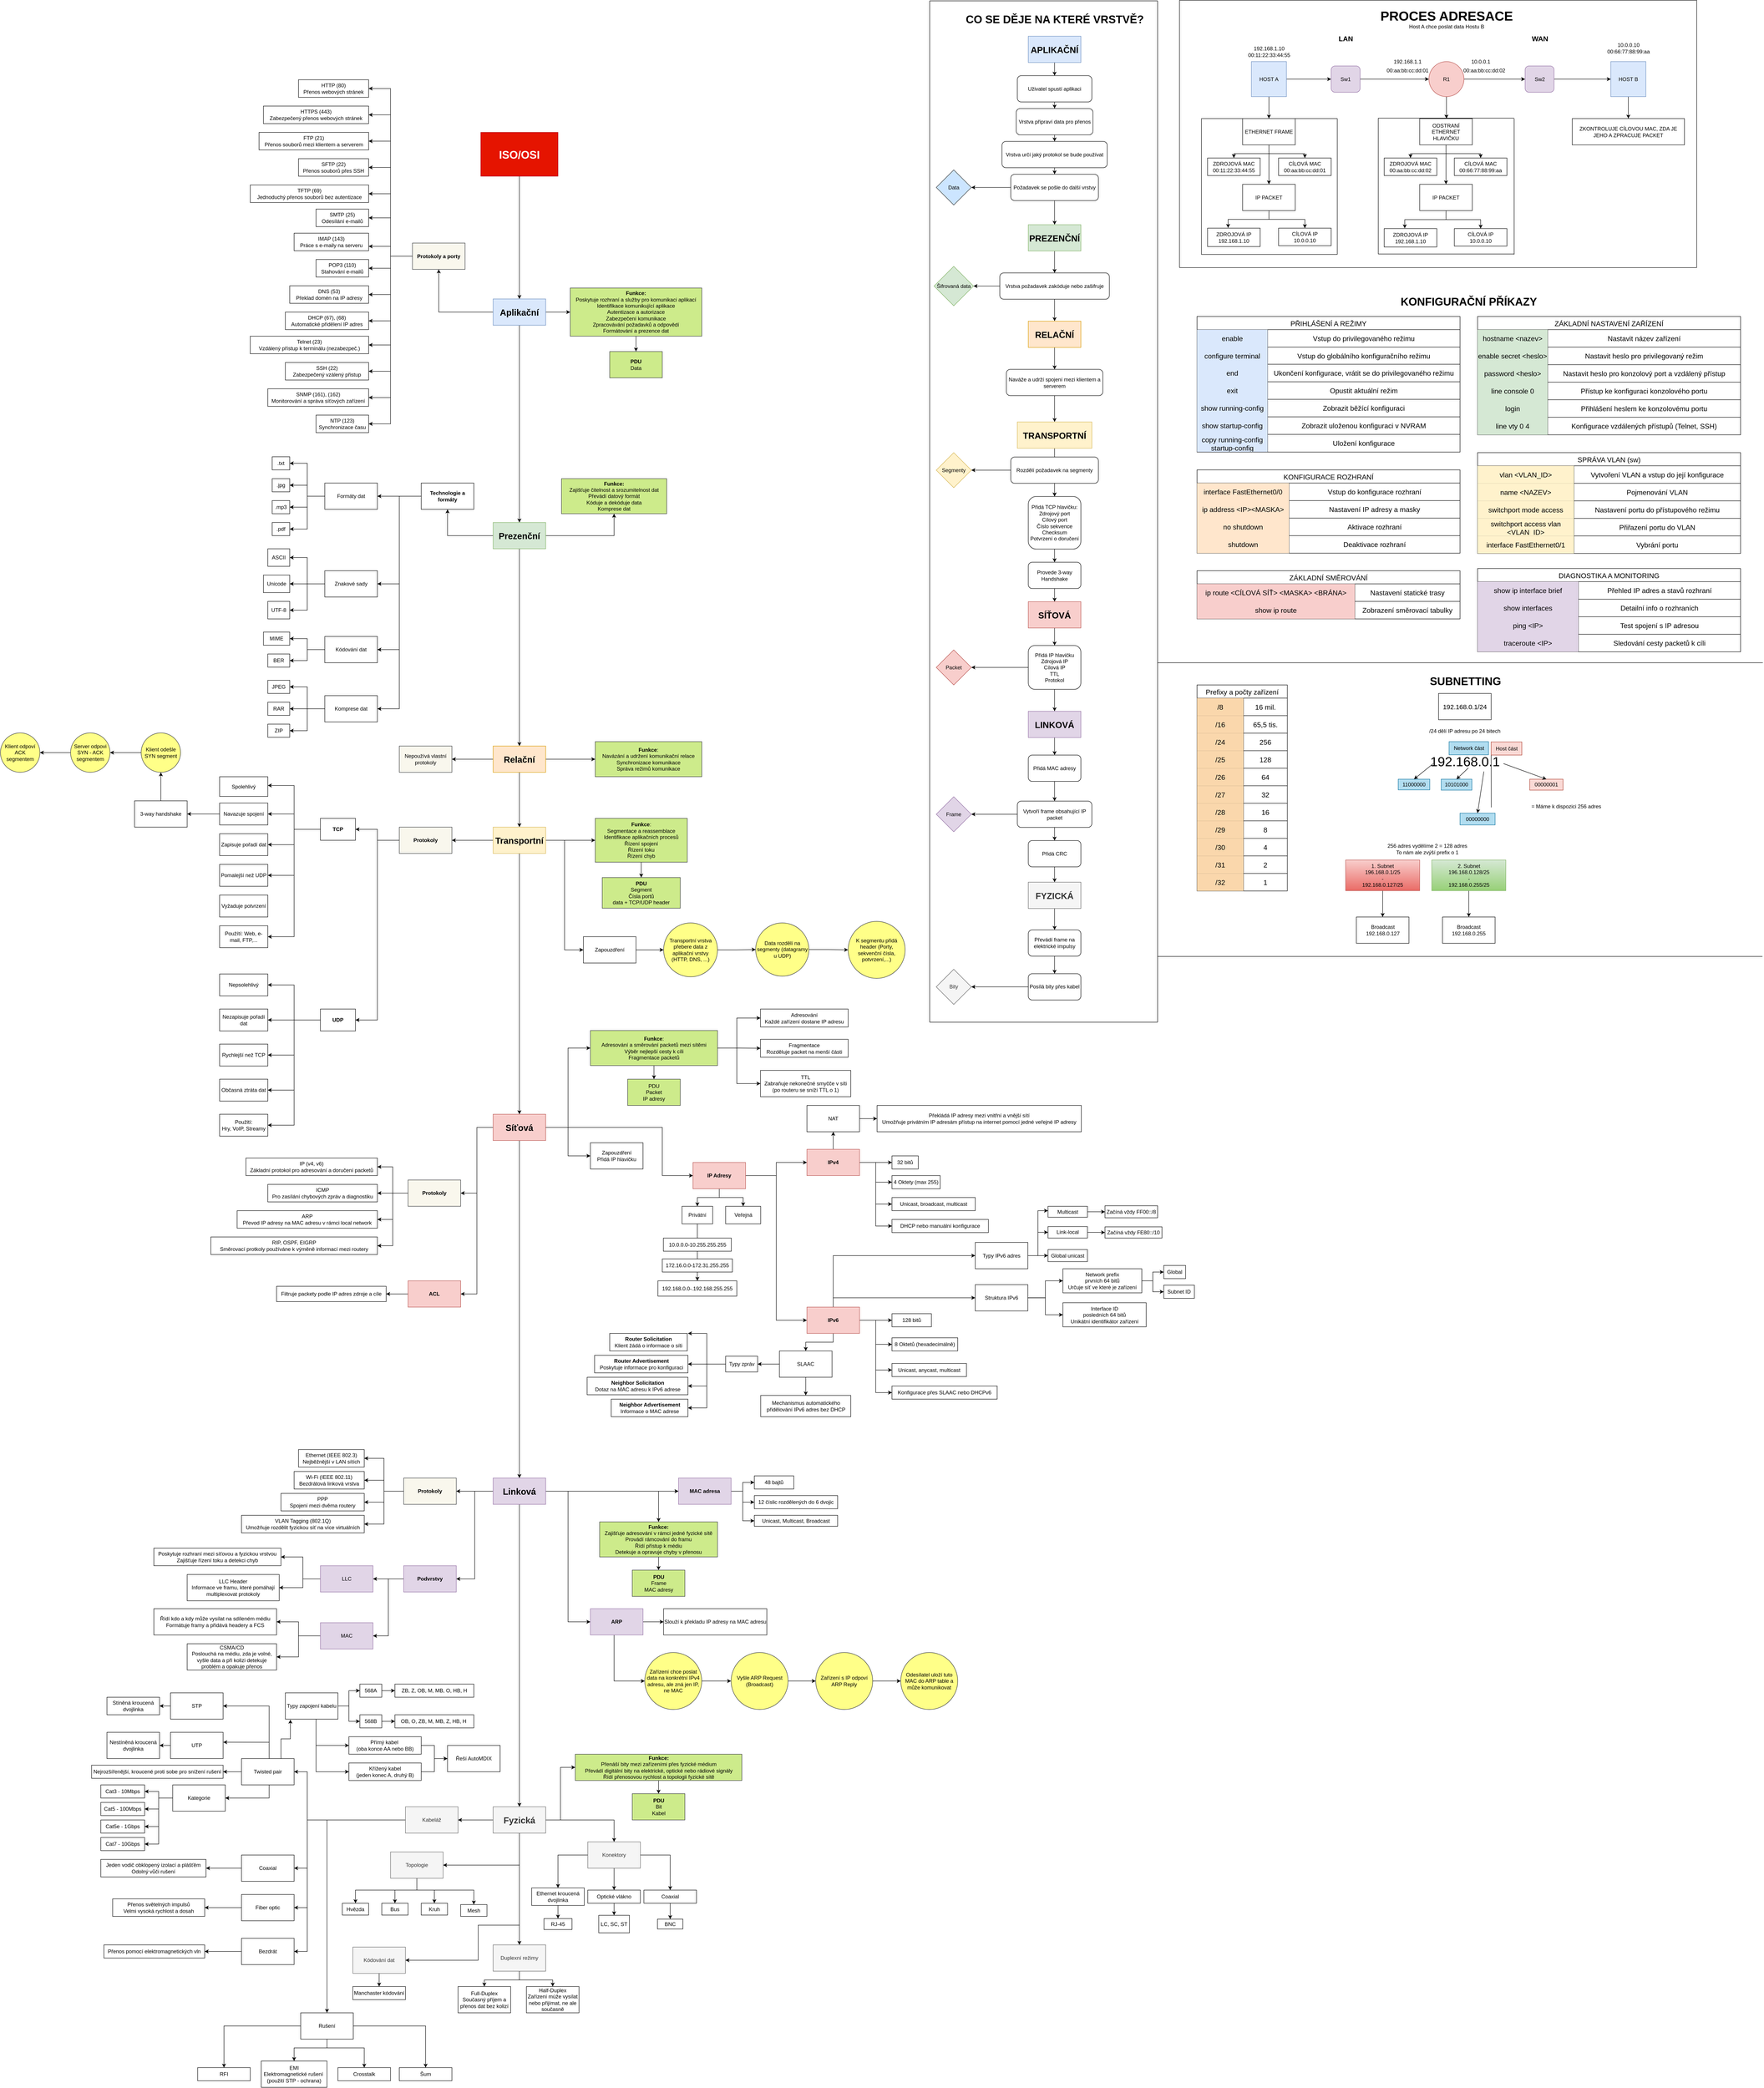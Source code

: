 <mxfile version="27.1.1">
  <diagram name="Stránka-1" id="5WzT1pcEhgW2e6wOK-11">
    <mxGraphModel dx="10280" dy="7631" grid="1" gridSize="10" guides="1" tooltips="1" connect="1" arrows="1" fold="1" page="1" pageScale="1" pageWidth="827" pageHeight="1169" math="0" shadow="0">
      <root>
        <mxCell id="0" />
        <mxCell id="1" parent="0" />
        <mxCell id="1DnYD36eOTsWIxSgUxMH-1" value="" style="edgeStyle=orthogonalEdgeStyle;rounded=0;orthogonalLoop=1;jettySize=auto;html=1;" edge="1" parent="1" source="1DnYD36eOTsWIxSgUxMH-2" target="1DnYD36eOTsWIxSgUxMH-6">
          <mxGeometry relative="1" as="geometry" />
        </mxCell>
        <mxCell id="1DnYD36eOTsWIxSgUxMH-2" value="&lt;font style=&quot;font-size: 25px;&quot;&gt;&lt;b&gt;ISO/OSI&lt;/b&gt;&lt;/font&gt;" style="rounded=0;whiteSpace=wrap;html=1;fillColor=#e51400;fontColor=#ffffff;strokeColor=#B20000;" vertex="1" parent="1">
          <mxGeometry x="376" y="-1030" width="176" height="100" as="geometry" />
        </mxCell>
        <mxCell id="1DnYD36eOTsWIxSgUxMH-3" value="" style="edgeStyle=orthogonalEdgeStyle;rounded=0;orthogonalLoop=1;jettySize=auto;html=1;" edge="1" parent="1" source="1DnYD36eOTsWIxSgUxMH-6" target="1DnYD36eOTsWIxSgUxMH-41">
          <mxGeometry relative="1" as="geometry" />
        </mxCell>
        <mxCell id="1DnYD36eOTsWIxSgUxMH-4" value="" style="edgeStyle=orthogonalEdgeStyle;rounded=0;orthogonalLoop=1;jettySize=auto;html=1;" edge="1" parent="1" source="1DnYD36eOTsWIxSgUxMH-6" target="1DnYD36eOTsWIxSgUxMH-57">
          <mxGeometry relative="1" as="geometry" />
        </mxCell>
        <mxCell id="1DnYD36eOTsWIxSgUxMH-5" style="edgeStyle=orthogonalEdgeStyle;rounded=0;orthogonalLoop=1;jettySize=auto;html=1;" edge="1" parent="1" source="1DnYD36eOTsWIxSgUxMH-6" target="1DnYD36eOTsWIxSgUxMH-10">
          <mxGeometry relative="1" as="geometry" />
        </mxCell>
        <mxCell id="1DnYD36eOTsWIxSgUxMH-6" value="&lt;font style=&quot;font-size: 20px;&quot;&gt;&lt;b&gt;Aplikační&lt;/b&gt;&lt;/font&gt;" style="rounded=0;whiteSpace=wrap;html=1;fillColor=#dae8fc;strokeColor=#6c8ebf;" vertex="1" parent="1">
          <mxGeometry x="404" y="-650" width="120" height="60" as="geometry" />
        </mxCell>
        <mxCell id="1DnYD36eOTsWIxSgUxMH-7" value="" style="edgeStyle=orthogonalEdgeStyle;rounded=0;orthogonalLoop=1;jettySize=auto;html=1;" edge="1" parent="1" source="1DnYD36eOTsWIxSgUxMH-10" target="1DnYD36eOTsWIxSgUxMH-72">
          <mxGeometry relative="1" as="geometry" />
        </mxCell>
        <mxCell id="1DnYD36eOTsWIxSgUxMH-8" style="edgeStyle=orthogonalEdgeStyle;rounded=0;orthogonalLoop=1;jettySize=auto;html=1;" edge="1" parent="1" source="1DnYD36eOTsWIxSgUxMH-10" target="1DnYD36eOTsWIxSgUxMH-77">
          <mxGeometry relative="1" as="geometry" />
        </mxCell>
        <mxCell id="1DnYD36eOTsWIxSgUxMH-9" style="edgeStyle=orthogonalEdgeStyle;rounded=0;orthogonalLoop=1;jettySize=auto;html=1;entryX=0.5;entryY=0;entryDx=0;entryDy=0;" edge="1" parent="1" source="1DnYD36eOTsWIxSgUxMH-10" target="1DnYD36eOTsWIxSgUxMH-14">
          <mxGeometry relative="1" as="geometry" />
        </mxCell>
        <mxCell id="1DnYD36eOTsWIxSgUxMH-10" value="&lt;font style=&quot;font-size: 20px;&quot;&gt;&lt;b&gt;Prezenční&lt;/b&gt;&lt;/font&gt;" style="rounded=0;whiteSpace=wrap;html=1;fillColor=#d5e8d4;strokeColor=#82b366;" vertex="1" parent="1">
          <mxGeometry x="404" y="-140" width="120" height="60" as="geometry" />
        </mxCell>
        <mxCell id="1DnYD36eOTsWIxSgUxMH-11" style="edgeStyle=orthogonalEdgeStyle;rounded=0;orthogonalLoop=1;jettySize=auto;html=1;entryX=0;entryY=0.5;entryDx=0;entryDy=0;" edge="1" parent="1" source="1DnYD36eOTsWIxSgUxMH-14" target="1DnYD36eOTsWIxSgUxMH-106">
          <mxGeometry relative="1" as="geometry" />
        </mxCell>
        <mxCell id="1DnYD36eOTsWIxSgUxMH-12" style="edgeStyle=orthogonalEdgeStyle;rounded=0;orthogonalLoop=1;jettySize=auto;html=1;" edge="1" parent="1" source="1DnYD36eOTsWIxSgUxMH-14" target="1DnYD36eOTsWIxSgUxMH-107">
          <mxGeometry relative="1" as="geometry" />
        </mxCell>
        <mxCell id="1DnYD36eOTsWIxSgUxMH-13" style="edgeStyle=orthogonalEdgeStyle;rounded=0;orthogonalLoop=1;jettySize=auto;html=1;entryX=0.5;entryY=0;entryDx=0;entryDy=0;" edge="1" parent="1" source="1DnYD36eOTsWIxSgUxMH-14" target="1DnYD36eOTsWIxSgUxMH-19">
          <mxGeometry relative="1" as="geometry" />
        </mxCell>
        <mxCell id="1DnYD36eOTsWIxSgUxMH-14" value="&lt;font style=&quot;font-size: 20px;&quot;&gt;&lt;b&gt;Relační&lt;/b&gt;&lt;/font&gt;" style="rounded=0;whiteSpace=wrap;html=1;fillColor=#ffe6cc;strokeColor=#d79b00;" vertex="1" parent="1">
          <mxGeometry x="404" y="370" width="120" height="60" as="geometry" />
        </mxCell>
        <mxCell id="1DnYD36eOTsWIxSgUxMH-15" style="edgeStyle=orthogonalEdgeStyle;rounded=0;orthogonalLoop=1;jettySize=auto;html=1;entryX=0;entryY=0.5;entryDx=0;entryDy=0;" edge="1" parent="1" source="1DnYD36eOTsWIxSgUxMH-19" target="1DnYD36eOTsWIxSgUxMH-109">
          <mxGeometry relative="1" as="geometry" />
        </mxCell>
        <mxCell id="1DnYD36eOTsWIxSgUxMH-16" style="edgeStyle=orthogonalEdgeStyle;rounded=0;orthogonalLoop=1;jettySize=auto;html=1;entryX=1;entryY=0.5;entryDx=0;entryDy=0;" edge="1" parent="1" source="1DnYD36eOTsWIxSgUxMH-19" target="1DnYD36eOTsWIxSgUxMH-112">
          <mxGeometry relative="1" as="geometry" />
        </mxCell>
        <mxCell id="1DnYD36eOTsWIxSgUxMH-17" style="edgeStyle=orthogonalEdgeStyle;rounded=0;orthogonalLoop=1;jettySize=auto;html=1;entryX=0;entryY=0.5;entryDx=0;entryDy=0;" edge="1" parent="1" source="1DnYD36eOTsWIxSgUxMH-19" target="1DnYD36eOTsWIxSgUxMH-145">
          <mxGeometry relative="1" as="geometry" />
        </mxCell>
        <mxCell id="1DnYD36eOTsWIxSgUxMH-18" style="edgeStyle=orthogonalEdgeStyle;rounded=0;orthogonalLoop=1;jettySize=auto;html=1;entryX=0.5;entryY=0;entryDx=0;entryDy=0;" edge="1" parent="1" source="1DnYD36eOTsWIxSgUxMH-19" target="1DnYD36eOTsWIxSgUxMH-25">
          <mxGeometry relative="1" as="geometry" />
        </mxCell>
        <mxCell id="1DnYD36eOTsWIxSgUxMH-19" value="&lt;font style=&quot;font-size: 20px;&quot;&gt;&lt;b&gt;Transportní&lt;/b&gt;&lt;/font&gt;" style="rounded=0;whiteSpace=wrap;html=1;fillColor=#fff2cc;strokeColor=#d6b656;" vertex="1" parent="1">
          <mxGeometry x="404" y="555" width="120" height="60" as="geometry" />
        </mxCell>
        <mxCell id="1DnYD36eOTsWIxSgUxMH-20" style="edgeStyle=orthogonalEdgeStyle;rounded=0;orthogonalLoop=1;jettySize=auto;html=1;entryX=0;entryY=0.5;entryDx=0;entryDy=0;" edge="1" parent="1" source="1DnYD36eOTsWIxSgUxMH-25" target="1DnYD36eOTsWIxSgUxMH-156">
          <mxGeometry relative="1" as="geometry" />
        </mxCell>
        <mxCell id="1DnYD36eOTsWIxSgUxMH-21" style="edgeStyle=orthogonalEdgeStyle;rounded=0;orthogonalLoop=1;jettySize=auto;html=1;entryX=1;entryY=0.5;entryDx=0;entryDy=0;" edge="1" parent="1" source="1DnYD36eOTsWIxSgUxMH-25" target="1DnYD36eOTsWIxSgUxMH-161">
          <mxGeometry relative="1" as="geometry" />
        </mxCell>
        <mxCell id="1DnYD36eOTsWIxSgUxMH-22" style="edgeStyle=orthogonalEdgeStyle;rounded=0;orthogonalLoop=1;jettySize=auto;html=1;exitX=1;exitY=0.5;exitDx=0;exitDy=0;entryX=0;entryY=0.5;entryDx=0;entryDy=0;" edge="1" parent="1" source="1DnYD36eOTsWIxSgUxMH-25" target="1DnYD36eOTsWIxSgUxMH-170">
          <mxGeometry relative="1" as="geometry" />
        </mxCell>
        <mxCell id="1DnYD36eOTsWIxSgUxMH-23" style="edgeStyle=orthogonalEdgeStyle;rounded=0;orthogonalLoop=1;jettySize=auto;html=1;entryX=1;entryY=0.5;entryDx=0;entryDy=0;" edge="1" parent="1" source="1DnYD36eOTsWIxSgUxMH-25" target="1DnYD36eOTsWIxSgUxMH-243">
          <mxGeometry relative="1" as="geometry" />
        </mxCell>
        <mxCell id="1DnYD36eOTsWIxSgUxMH-24" style="edgeStyle=orthogonalEdgeStyle;rounded=0;orthogonalLoop=1;jettySize=auto;html=1;" edge="1" parent="1" source="1DnYD36eOTsWIxSgUxMH-25" target="1DnYD36eOTsWIxSgUxMH-32">
          <mxGeometry relative="1" as="geometry" />
        </mxCell>
        <mxCell id="1DnYD36eOTsWIxSgUxMH-25" value="&lt;font style=&quot;font-size: 20px;&quot;&gt;&lt;b&gt;Síťová&lt;/b&gt;&lt;/font&gt;" style="rounded=0;whiteSpace=wrap;html=1;fillColor=#f8cecc;strokeColor=#b85450;" vertex="1" parent="1">
          <mxGeometry x="404" y="1210" width="120" height="60" as="geometry" />
        </mxCell>
        <mxCell id="1DnYD36eOTsWIxSgUxMH-26" value="" style="edgeStyle=orthogonalEdgeStyle;rounded=0;orthogonalLoop=1;jettySize=auto;html=1;" edge="1" parent="1" source="1DnYD36eOTsWIxSgUxMH-32" target="1DnYD36eOTsWIxSgUxMH-246">
          <mxGeometry relative="1" as="geometry" />
        </mxCell>
        <mxCell id="1DnYD36eOTsWIxSgUxMH-27" value="" style="edgeStyle=orthogonalEdgeStyle;rounded=0;orthogonalLoop=1;jettySize=auto;html=1;" edge="1" parent="1" source="1DnYD36eOTsWIxSgUxMH-32" target="1DnYD36eOTsWIxSgUxMH-252">
          <mxGeometry relative="1" as="geometry" />
        </mxCell>
        <mxCell id="1DnYD36eOTsWIxSgUxMH-28" style="edgeStyle=orthogonalEdgeStyle;rounded=0;orthogonalLoop=1;jettySize=auto;html=1;" edge="1" parent="1" source="1DnYD36eOTsWIxSgUxMH-32" target="1DnYD36eOTsWIxSgUxMH-260">
          <mxGeometry relative="1" as="geometry" />
        </mxCell>
        <mxCell id="1DnYD36eOTsWIxSgUxMH-29" style="edgeStyle=orthogonalEdgeStyle;rounded=0;orthogonalLoop=1;jettySize=auto;html=1;entryX=1;entryY=0.5;entryDx=0;entryDy=0;" edge="1" parent="1" source="1DnYD36eOTsWIxSgUxMH-32" target="1DnYD36eOTsWIxSgUxMH-265">
          <mxGeometry relative="1" as="geometry" />
        </mxCell>
        <mxCell id="1DnYD36eOTsWIxSgUxMH-30" style="edgeStyle=orthogonalEdgeStyle;rounded=0;orthogonalLoop=1;jettySize=auto;html=1;entryX=0.5;entryY=0;entryDx=0;entryDy=0;" edge="1" parent="1" source="1DnYD36eOTsWIxSgUxMH-32" target="1DnYD36eOTsWIxSgUxMH-39">
          <mxGeometry relative="1" as="geometry" />
        </mxCell>
        <mxCell id="1DnYD36eOTsWIxSgUxMH-31" style="edgeStyle=orthogonalEdgeStyle;rounded=0;orthogonalLoop=1;jettySize=auto;html=1;entryX=0;entryY=0.5;entryDx=0;entryDy=0;" edge="1" parent="1" source="1DnYD36eOTsWIxSgUxMH-32" target="1DnYD36eOTsWIxSgUxMH-279">
          <mxGeometry relative="1" as="geometry" />
        </mxCell>
        <mxCell id="1DnYD36eOTsWIxSgUxMH-32" value="&lt;b&gt;&lt;font style=&quot;font-size: 20px;&quot;&gt;Linková&lt;/font&gt;&lt;/b&gt;" style="rounded=0;whiteSpace=wrap;html=1;fillColor=#e1d5e7;strokeColor=#9673a6;" vertex="1" parent="1">
          <mxGeometry x="404" y="2040" width="120" height="60" as="geometry" />
        </mxCell>
        <mxCell id="1DnYD36eOTsWIxSgUxMH-33" style="edgeStyle=orthogonalEdgeStyle;rounded=0;orthogonalLoop=1;jettySize=auto;html=1;entryX=0;entryY=0.5;entryDx=0;entryDy=0;" edge="1" parent="1" source="1DnYD36eOTsWIxSgUxMH-39" target="1DnYD36eOTsWIxSgUxMH-289">
          <mxGeometry relative="1" as="geometry" />
        </mxCell>
        <mxCell id="1DnYD36eOTsWIxSgUxMH-34" value="" style="edgeStyle=orthogonalEdgeStyle;rounded=0;orthogonalLoop=1;jettySize=auto;html=1;" edge="1" parent="1" source="1DnYD36eOTsWIxSgUxMH-39" target="1DnYD36eOTsWIxSgUxMH-296">
          <mxGeometry relative="1" as="geometry" />
        </mxCell>
        <mxCell id="1DnYD36eOTsWIxSgUxMH-35" value="" style="edgeStyle=orthogonalEdgeStyle;rounded=0;orthogonalLoop=1;jettySize=auto;html=1;" edge="1" parent="1" source="1DnYD36eOTsWIxSgUxMH-39" target="1DnYD36eOTsWIxSgUxMH-330">
          <mxGeometry relative="1" as="geometry" />
        </mxCell>
        <mxCell id="1DnYD36eOTsWIxSgUxMH-36" style="edgeStyle=orthogonalEdgeStyle;rounded=0;orthogonalLoop=1;jettySize=auto;html=1;entryX=1;entryY=0.5;entryDx=0;entryDy=0;" edge="1" parent="1" source="1DnYD36eOTsWIxSgUxMH-39" target="1DnYD36eOTsWIxSgUxMH-361">
          <mxGeometry relative="1" as="geometry">
            <Array as="points">
              <mxPoint x="464" y="2923" />
            </Array>
          </mxGeometry>
        </mxCell>
        <mxCell id="1DnYD36eOTsWIxSgUxMH-37" style="edgeStyle=orthogonalEdgeStyle;rounded=0;orthogonalLoop=1;jettySize=auto;html=1;entryX=0.5;entryY=0;entryDx=0;entryDy=0;" edge="1" parent="1" source="1DnYD36eOTsWIxSgUxMH-39" target="1DnYD36eOTsWIxSgUxMH-368">
          <mxGeometry relative="1" as="geometry" />
        </mxCell>
        <mxCell id="1DnYD36eOTsWIxSgUxMH-38" style="edgeStyle=orthogonalEdgeStyle;rounded=0;orthogonalLoop=1;jettySize=auto;html=1;entryX=1;entryY=0.5;entryDx=0;entryDy=0;" edge="1" parent="1" source="1DnYD36eOTsWIxSgUxMH-39" target="1DnYD36eOTsWIxSgUxMH-372">
          <mxGeometry relative="1" as="geometry">
            <Array as="points">
              <mxPoint x="464" y="3060" />
              <mxPoint x="370" y="3060" />
              <mxPoint x="370" y="3140" />
            </Array>
          </mxGeometry>
        </mxCell>
        <mxCell id="1DnYD36eOTsWIxSgUxMH-39" value="&lt;b&gt;&lt;font style=&quot;font-size: 20px;&quot;&gt;Fyzická&lt;/font&gt;&lt;/b&gt;" style="rounded=0;whiteSpace=wrap;html=1;fillColor=#f5f5f5;fontColor=#333333;strokeColor=#666666;" vertex="1" parent="1">
          <mxGeometry x="404" y="2790" width="120" height="60" as="geometry" />
        </mxCell>
        <mxCell id="1DnYD36eOTsWIxSgUxMH-40" value="" style="edgeStyle=orthogonalEdgeStyle;rounded=0;orthogonalLoop=1;jettySize=auto;html=1;" edge="1" parent="1" source="1DnYD36eOTsWIxSgUxMH-41" target="1DnYD36eOTsWIxSgUxMH-42">
          <mxGeometry relative="1" as="geometry" />
        </mxCell>
        <mxCell id="1DnYD36eOTsWIxSgUxMH-41" value="&lt;b&gt;Funkce:&lt;/b&gt;&lt;div&gt;Poskytuje rozhraní a služby pro komunikaci aplikací&lt;br&gt;&lt;div&gt;Identifikace komunikující aplikace&lt;/div&gt;&lt;div&gt;Autentizace a autorizace&lt;/div&gt;&lt;div&gt;Zabezpečení komunikace&lt;/div&gt;&lt;div&gt;Zpracovávání požadavků a odpovědí&lt;/div&gt;&lt;div&gt;Formátování a prezence dat&lt;/div&gt;&lt;/div&gt;" style="rounded=0;whiteSpace=wrap;html=1;fillColor=#cdeb8b;strokeColor=#36393d;" vertex="1" parent="1">
          <mxGeometry x="580" y="-675" width="300" height="110" as="geometry" />
        </mxCell>
        <mxCell id="1DnYD36eOTsWIxSgUxMH-42" value="&lt;b&gt;PDU&lt;/b&gt;&lt;div&gt;Data&lt;/div&gt;" style="rounded=0;whiteSpace=wrap;html=1;fillColor=#cdeb8b;strokeColor=#36393d;" vertex="1" parent="1">
          <mxGeometry x="670" y="-530" width="120" height="60" as="geometry" />
        </mxCell>
        <mxCell id="1DnYD36eOTsWIxSgUxMH-43" style="edgeStyle=orthogonalEdgeStyle;rounded=0;orthogonalLoop=1;jettySize=auto;html=1;entryX=1;entryY=0.5;entryDx=0;entryDy=0;" edge="1" parent="1" source="1DnYD36eOTsWIxSgUxMH-57" target="1DnYD36eOTsWIxSgUxMH-64">
          <mxGeometry relative="1" as="geometry" />
        </mxCell>
        <mxCell id="1DnYD36eOTsWIxSgUxMH-44" style="edgeStyle=orthogonalEdgeStyle;rounded=0;orthogonalLoop=1;jettySize=auto;html=1;entryX=1;entryY=0.75;entryDx=0;entryDy=0;" edge="1" parent="1" source="1DnYD36eOTsWIxSgUxMH-57" target="1DnYD36eOTsWIxSgUxMH-65">
          <mxGeometry relative="1" as="geometry" />
        </mxCell>
        <mxCell id="1DnYD36eOTsWIxSgUxMH-45" style="edgeStyle=orthogonalEdgeStyle;rounded=0;orthogonalLoop=1;jettySize=auto;html=1;entryX=1;entryY=0.5;entryDx=0;entryDy=0;" edge="1" parent="1" source="1DnYD36eOTsWIxSgUxMH-57" target="1DnYD36eOTsWIxSgUxMH-63">
          <mxGeometry relative="1" as="geometry" />
        </mxCell>
        <mxCell id="1DnYD36eOTsWIxSgUxMH-46" style="edgeStyle=orthogonalEdgeStyle;rounded=0;orthogonalLoop=1;jettySize=auto;html=1;entryX=1;entryY=0.5;entryDx=0;entryDy=0;" edge="1" parent="1" source="1DnYD36eOTsWIxSgUxMH-57" target="1DnYD36eOTsWIxSgUxMH-66">
          <mxGeometry relative="1" as="geometry" />
        </mxCell>
        <mxCell id="1DnYD36eOTsWIxSgUxMH-47" style="edgeStyle=orthogonalEdgeStyle;rounded=0;orthogonalLoop=1;jettySize=auto;html=1;entryX=1;entryY=0.5;entryDx=0;entryDy=0;" edge="1" parent="1" source="1DnYD36eOTsWIxSgUxMH-57" target="1DnYD36eOTsWIxSgUxMH-67">
          <mxGeometry relative="1" as="geometry" />
        </mxCell>
        <mxCell id="1DnYD36eOTsWIxSgUxMH-48" style="edgeStyle=orthogonalEdgeStyle;rounded=0;orthogonalLoop=1;jettySize=auto;html=1;entryX=1;entryY=0.5;entryDx=0;entryDy=0;" edge="1" parent="1" source="1DnYD36eOTsWIxSgUxMH-57" target="1DnYD36eOTsWIxSgUxMH-68">
          <mxGeometry relative="1" as="geometry" />
        </mxCell>
        <mxCell id="1DnYD36eOTsWIxSgUxMH-49" style="edgeStyle=orthogonalEdgeStyle;rounded=0;orthogonalLoop=1;jettySize=auto;html=1;entryX=1;entryY=0.5;entryDx=0;entryDy=0;" edge="1" parent="1" source="1DnYD36eOTsWIxSgUxMH-57" target="1DnYD36eOTsWIxSgUxMH-69">
          <mxGeometry relative="1" as="geometry" />
        </mxCell>
        <mxCell id="1DnYD36eOTsWIxSgUxMH-50" style="edgeStyle=orthogonalEdgeStyle;rounded=0;orthogonalLoop=1;jettySize=auto;html=1;entryX=1;entryY=0.5;entryDx=0;entryDy=0;" edge="1" parent="1" source="1DnYD36eOTsWIxSgUxMH-57" target="1DnYD36eOTsWIxSgUxMH-70">
          <mxGeometry relative="1" as="geometry" />
        </mxCell>
        <mxCell id="1DnYD36eOTsWIxSgUxMH-51" style="edgeStyle=orthogonalEdgeStyle;rounded=0;orthogonalLoop=1;jettySize=auto;html=1;entryX=1;entryY=0.5;entryDx=0;entryDy=0;" edge="1" parent="1" source="1DnYD36eOTsWIxSgUxMH-57" target="1DnYD36eOTsWIxSgUxMH-71">
          <mxGeometry relative="1" as="geometry" />
        </mxCell>
        <mxCell id="1DnYD36eOTsWIxSgUxMH-52" style="edgeStyle=orthogonalEdgeStyle;rounded=0;orthogonalLoop=1;jettySize=auto;html=1;entryX=1;entryY=0.5;entryDx=0;entryDy=0;" edge="1" parent="1" source="1DnYD36eOTsWIxSgUxMH-57" target="1DnYD36eOTsWIxSgUxMH-62">
          <mxGeometry relative="1" as="geometry" />
        </mxCell>
        <mxCell id="1DnYD36eOTsWIxSgUxMH-53" style="edgeStyle=orthogonalEdgeStyle;rounded=0;orthogonalLoop=1;jettySize=auto;html=1;entryX=1;entryY=0.5;entryDx=0;entryDy=0;" edge="1" parent="1" source="1DnYD36eOTsWIxSgUxMH-57" target="1DnYD36eOTsWIxSgUxMH-61">
          <mxGeometry relative="1" as="geometry" />
        </mxCell>
        <mxCell id="1DnYD36eOTsWIxSgUxMH-54" style="edgeStyle=orthogonalEdgeStyle;rounded=0;orthogonalLoop=1;jettySize=auto;html=1;entryX=1;entryY=0.5;entryDx=0;entryDy=0;" edge="1" parent="1" source="1DnYD36eOTsWIxSgUxMH-57" target="1DnYD36eOTsWIxSgUxMH-60">
          <mxGeometry relative="1" as="geometry" />
        </mxCell>
        <mxCell id="1DnYD36eOTsWIxSgUxMH-55" style="edgeStyle=orthogonalEdgeStyle;rounded=0;orthogonalLoop=1;jettySize=auto;html=1;entryX=1;entryY=0.5;entryDx=0;entryDy=0;" edge="1" parent="1" source="1DnYD36eOTsWIxSgUxMH-57" target="1DnYD36eOTsWIxSgUxMH-59">
          <mxGeometry relative="1" as="geometry" />
        </mxCell>
        <mxCell id="1DnYD36eOTsWIxSgUxMH-56" style="edgeStyle=orthogonalEdgeStyle;rounded=0;orthogonalLoop=1;jettySize=auto;html=1;entryX=1;entryY=0.5;entryDx=0;entryDy=0;" edge="1" parent="1" source="1DnYD36eOTsWIxSgUxMH-57" target="1DnYD36eOTsWIxSgUxMH-58">
          <mxGeometry relative="1" as="geometry" />
        </mxCell>
        <mxCell id="1DnYD36eOTsWIxSgUxMH-57" value="&lt;b&gt;Protokoly a porty&lt;/b&gt;" style="rounded=0;whiteSpace=wrap;html=1;fillColor=#f9f7ed;strokeColor=#36393d;" vertex="1" parent="1">
          <mxGeometry x="220" y="-777.5" width="120" height="60" as="geometry" />
        </mxCell>
        <mxCell id="1DnYD36eOTsWIxSgUxMH-58" value="HTTP (80)&lt;div&gt;Přenos webových stránek&lt;/div&gt;" style="rounded=0;whiteSpace=wrap;html=1;" vertex="1" parent="1">
          <mxGeometry x="-40" y="-1150" width="160" height="40" as="geometry" />
        </mxCell>
        <mxCell id="1DnYD36eOTsWIxSgUxMH-59" value="HTTPS (443)&lt;div&gt;Zabezpečený přenos webových stránek&lt;/div&gt;" style="rounded=0;whiteSpace=wrap;html=1;" vertex="1" parent="1">
          <mxGeometry x="-120" y="-1090" width="240" height="40" as="geometry" />
        </mxCell>
        <mxCell id="1DnYD36eOTsWIxSgUxMH-60" value="FTP (21)&lt;div&gt;Přenos souborů mezi klientem a serverem&lt;/div&gt;" style="rounded=0;whiteSpace=wrap;html=1;" vertex="1" parent="1">
          <mxGeometry x="-130" y="-1030" width="250" height="40" as="geometry" />
        </mxCell>
        <mxCell id="1DnYD36eOTsWIxSgUxMH-61" value="SFTP (22)&lt;div&gt;Přenos souborů přes SSH&lt;/div&gt;" style="rounded=0;whiteSpace=wrap;html=1;" vertex="1" parent="1">
          <mxGeometry x="-40" y="-970" width="160" height="40" as="geometry" />
        </mxCell>
        <mxCell id="1DnYD36eOTsWIxSgUxMH-62" value="TFTP (69)&lt;div&gt;Jednoduchý přenos souborů bez autentizace&lt;/div&gt;" style="rounded=0;whiteSpace=wrap;html=1;" vertex="1" parent="1">
          <mxGeometry x="-150" y="-910" width="270" height="40" as="geometry" />
        </mxCell>
        <mxCell id="1DnYD36eOTsWIxSgUxMH-63" value="SMTP (25)&lt;div&gt;Odesílání e-mailů&lt;/div&gt;" style="rounded=0;whiteSpace=wrap;html=1;" vertex="1" parent="1">
          <mxGeometry y="-855" width="120" height="40" as="geometry" />
        </mxCell>
        <mxCell id="1DnYD36eOTsWIxSgUxMH-64" value="POP3 (110)&lt;div&gt;Stahování e-mailů&lt;/div&gt;" style="rounded=0;whiteSpace=wrap;html=1;" vertex="1" parent="1">
          <mxGeometry y="-740" width="120" height="40" as="geometry" />
        </mxCell>
        <mxCell id="1DnYD36eOTsWIxSgUxMH-65" value="IMAP (143)&lt;div&gt;Práce s e-maily na serveru&lt;/div&gt;" style="rounded=0;whiteSpace=wrap;html=1;" vertex="1" parent="1">
          <mxGeometry x="-50" y="-800" width="170" height="40" as="geometry" />
        </mxCell>
        <mxCell id="1DnYD36eOTsWIxSgUxMH-66" value="DNS (53)&lt;div&gt;Překlad domén na IP adresy&lt;/div&gt;" style="rounded=0;whiteSpace=wrap;html=1;" vertex="1" parent="1">
          <mxGeometry x="-60" y="-680" width="180" height="40" as="geometry" />
        </mxCell>
        <mxCell id="1DnYD36eOTsWIxSgUxMH-67" value="DHCP (67), (68)&lt;div&gt;Automatické přidělení IP adres&lt;/div&gt;" style="rounded=0;whiteSpace=wrap;html=1;" vertex="1" parent="1">
          <mxGeometry x="-70" y="-620" width="190" height="40" as="geometry" />
        </mxCell>
        <mxCell id="1DnYD36eOTsWIxSgUxMH-68" value="Telnet (23)&lt;div&gt;Vzdálený přístup k terminálu (nezabezpeč.)&lt;/div&gt;" style="rounded=0;whiteSpace=wrap;html=1;" vertex="1" parent="1">
          <mxGeometry x="-150" y="-565" width="270" height="40" as="geometry" />
        </mxCell>
        <mxCell id="1DnYD36eOTsWIxSgUxMH-69" value="SSH (22)&lt;div&gt;Zabezpečený vzálený přistup&lt;/div&gt;" style="rounded=0;whiteSpace=wrap;html=1;" vertex="1" parent="1">
          <mxGeometry x="-70" y="-505" width="190" height="40" as="geometry" />
        </mxCell>
        <mxCell id="1DnYD36eOTsWIxSgUxMH-70" value="SNMP (161), (162)&lt;div&gt;Monitorování a správa síťových zařízení&lt;/div&gt;" style="rounded=0;whiteSpace=wrap;html=1;" vertex="1" parent="1">
          <mxGeometry x="-110" y="-445" width="230" height="40" as="geometry" />
        </mxCell>
        <mxCell id="1DnYD36eOTsWIxSgUxMH-71" value="NTP (123)&lt;div&gt;Synchronizace času&lt;/div&gt;" style="rounded=0;whiteSpace=wrap;html=1;" vertex="1" parent="1">
          <mxGeometry y="-385" width="120" height="40" as="geometry" />
        </mxCell>
        <mxCell id="1DnYD36eOTsWIxSgUxMH-72" value="&lt;b&gt;Funkce:&lt;/b&gt;&lt;div&gt;Zajišťuje čitelnost a srozumitelnost dat&lt;/div&gt;&lt;div&gt;Převádí datový formát&lt;/div&gt;&lt;div&gt;Kóduje a dekóduje data&lt;/div&gt;&lt;div&gt;Komprese dat&lt;/div&gt;" style="rounded=0;whiteSpace=wrap;html=1;fillColor=#cdeb8b;strokeColor=#36393d;" vertex="1" parent="1">
          <mxGeometry x="560" y="-240" width="240" height="80" as="geometry" />
        </mxCell>
        <mxCell id="1DnYD36eOTsWIxSgUxMH-73" style="edgeStyle=orthogonalEdgeStyle;rounded=0;orthogonalLoop=1;jettySize=auto;html=1;entryX=1;entryY=0.5;entryDx=0;entryDy=0;" edge="1" parent="1" source="1DnYD36eOTsWIxSgUxMH-77" target="1DnYD36eOTsWIxSgUxMH-82">
          <mxGeometry relative="1" as="geometry" />
        </mxCell>
        <mxCell id="1DnYD36eOTsWIxSgUxMH-74" style="edgeStyle=orthogonalEdgeStyle;rounded=0;orthogonalLoop=1;jettySize=auto;html=1;entryX=1;entryY=0.5;entryDx=0;entryDy=0;" edge="1" parent="1" source="1DnYD36eOTsWIxSgUxMH-77" target="1DnYD36eOTsWIxSgUxMH-86">
          <mxGeometry relative="1" as="geometry" />
        </mxCell>
        <mxCell id="1DnYD36eOTsWIxSgUxMH-75" style="edgeStyle=orthogonalEdgeStyle;rounded=0;orthogonalLoop=1;jettySize=auto;html=1;entryX=1;entryY=0.5;entryDx=0;entryDy=0;" edge="1" parent="1" source="1DnYD36eOTsWIxSgUxMH-77" target="1DnYD36eOTsWIxSgUxMH-96">
          <mxGeometry relative="1" as="geometry" />
        </mxCell>
        <mxCell id="1DnYD36eOTsWIxSgUxMH-76" style="edgeStyle=orthogonalEdgeStyle;rounded=0;orthogonalLoop=1;jettySize=auto;html=1;entryX=1;entryY=0.5;entryDx=0;entryDy=0;" edge="1" parent="1" source="1DnYD36eOTsWIxSgUxMH-77" target="1DnYD36eOTsWIxSgUxMH-102">
          <mxGeometry relative="1" as="geometry" />
        </mxCell>
        <mxCell id="1DnYD36eOTsWIxSgUxMH-77" value="&lt;b&gt;Technologie a formáty&lt;/b&gt;" style="rounded=0;whiteSpace=wrap;html=1;" vertex="1" parent="1">
          <mxGeometry x="240" y="-230" width="120" height="60" as="geometry" />
        </mxCell>
        <mxCell id="1DnYD36eOTsWIxSgUxMH-78" style="edgeStyle=orthogonalEdgeStyle;rounded=0;orthogonalLoop=1;jettySize=auto;html=1;entryX=1;entryY=0.5;entryDx=0;entryDy=0;" edge="1" parent="1" source="1DnYD36eOTsWIxSgUxMH-82" target="1DnYD36eOTsWIxSgUxMH-87">
          <mxGeometry relative="1" as="geometry" />
        </mxCell>
        <mxCell id="1DnYD36eOTsWIxSgUxMH-79" style="edgeStyle=orthogonalEdgeStyle;rounded=0;orthogonalLoop=1;jettySize=auto;html=1;entryX=1;entryY=0.5;entryDx=0;entryDy=0;" edge="1" parent="1" source="1DnYD36eOTsWIxSgUxMH-82" target="1DnYD36eOTsWIxSgUxMH-88">
          <mxGeometry relative="1" as="geometry" />
        </mxCell>
        <mxCell id="1DnYD36eOTsWIxSgUxMH-80" style="edgeStyle=orthogonalEdgeStyle;rounded=0;orthogonalLoop=1;jettySize=auto;html=1;" edge="1" parent="1" source="1DnYD36eOTsWIxSgUxMH-82" target="1DnYD36eOTsWIxSgUxMH-89">
          <mxGeometry relative="1" as="geometry" />
        </mxCell>
        <mxCell id="1DnYD36eOTsWIxSgUxMH-81" style="edgeStyle=orthogonalEdgeStyle;rounded=0;orthogonalLoop=1;jettySize=auto;html=1;entryX=1;entryY=0.5;entryDx=0;entryDy=0;" edge="1" parent="1" source="1DnYD36eOTsWIxSgUxMH-82" target="1DnYD36eOTsWIxSgUxMH-90">
          <mxGeometry relative="1" as="geometry" />
        </mxCell>
        <mxCell id="1DnYD36eOTsWIxSgUxMH-82" value="Formáty dat" style="rounded=0;whiteSpace=wrap;html=1;" vertex="1" parent="1">
          <mxGeometry x="20" y="-230" width="120" height="60" as="geometry" />
        </mxCell>
        <mxCell id="1DnYD36eOTsWIxSgUxMH-83" style="edgeStyle=orthogonalEdgeStyle;rounded=0;orthogonalLoop=1;jettySize=auto;html=1;entryX=1;entryY=0.5;entryDx=0;entryDy=0;" edge="1" parent="1" source="1DnYD36eOTsWIxSgUxMH-86" target="1DnYD36eOTsWIxSgUxMH-91">
          <mxGeometry relative="1" as="geometry" />
        </mxCell>
        <mxCell id="1DnYD36eOTsWIxSgUxMH-84" style="edgeStyle=orthogonalEdgeStyle;rounded=0;orthogonalLoop=1;jettySize=auto;html=1;entryX=1;entryY=0.5;entryDx=0;entryDy=0;" edge="1" parent="1" source="1DnYD36eOTsWIxSgUxMH-86" target="1DnYD36eOTsWIxSgUxMH-92">
          <mxGeometry relative="1" as="geometry" />
        </mxCell>
        <mxCell id="1DnYD36eOTsWIxSgUxMH-85" style="edgeStyle=orthogonalEdgeStyle;rounded=0;orthogonalLoop=1;jettySize=auto;html=1;entryX=1;entryY=0.5;entryDx=0;entryDy=0;" edge="1" parent="1" source="1DnYD36eOTsWIxSgUxMH-86" target="1DnYD36eOTsWIxSgUxMH-93">
          <mxGeometry relative="1" as="geometry" />
        </mxCell>
        <mxCell id="1DnYD36eOTsWIxSgUxMH-86" value="Znakové sady" style="rounded=0;whiteSpace=wrap;html=1;" vertex="1" parent="1">
          <mxGeometry x="20" y="-30" width="120" height="60" as="geometry" />
        </mxCell>
        <mxCell id="1DnYD36eOTsWIxSgUxMH-87" value=".txt" style="rounded=0;whiteSpace=wrap;html=1;" vertex="1" parent="1">
          <mxGeometry x="-100" y="-290" width="40" height="30" as="geometry" />
        </mxCell>
        <mxCell id="1DnYD36eOTsWIxSgUxMH-88" value=".jpg" style="rounded=0;whiteSpace=wrap;html=1;" vertex="1" parent="1">
          <mxGeometry x="-100" y="-240" width="40" height="30" as="geometry" />
        </mxCell>
        <mxCell id="1DnYD36eOTsWIxSgUxMH-89" value=".mp3" style="rounded=0;whiteSpace=wrap;html=1;" vertex="1" parent="1">
          <mxGeometry x="-100" y="-190" width="40" height="30" as="geometry" />
        </mxCell>
        <mxCell id="1DnYD36eOTsWIxSgUxMH-90" value=".pdf" style="rounded=0;whiteSpace=wrap;html=1;" vertex="1" parent="1">
          <mxGeometry x="-100" y="-140" width="40" height="30" as="geometry" />
        </mxCell>
        <mxCell id="1DnYD36eOTsWIxSgUxMH-91" value="ASCII" style="rounded=0;whiteSpace=wrap;html=1;" vertex="1" parent="1">
          <mxGeometry x="-110" y="-80" width="50" height="40" as="geometry" />
        </mxCell>
        <mxCell id="1DnYD36eOTsWIxSgUxMH-92" value="Unicode" style="rounded=0;whiteSpace=wrap;html=1;" vertex="1" parent="1">
          <mxGeometry x="-120" y="-20" width="60" height="40" as="geometry" />
        </mxCell>
        <mxCell id="1DnYD36eOTsWIxSgUxMH-93" value="UTF-8" style="rounded=0;whiteSpace=wrap;html=1;" vertex="1" parent="1">
          <mxGeometry x="-110" y="40" width="50" height="40" as="geometry" />
        </mxCell>
        <mxCell id="1DnYD36eOTsWIxSgUxMH-94" style="edgeStyle=orthogonalEdgeStyle;rounded=0;orthogonalLoop=1;jettySize=auto;html=1;entryX=1;entryY=0.5;entryDx=0;entryDy=0;" edge="1" parent="1" source="1DnYD36eOTsWIxSgUxMH-96" target="1DnYD36eOTsWIxSgUxMH-97">
          <mxGeometry relative="1" as="geometry" />
        </mxCell>
        <mxCell id="1DnYD36eOTsWIxSgUxMH-95" style="edgeStyle=orthogonalEdgeStyle;rounded=0;orthogonalLoop=1;jettySize=auto;html=1;" edge="1" parent="1" source="1DnYD36eOTsWIxSgUxMH-96" target="1DnYD36eOTsWIxSgUxMH-98">
          <mxGeometry relative="1" as="geometry" />
        </mxCell>
        <mxCell id="1DnYD36eOTsWIxSgUxMH-96" value="Kódování dat" style="rounded=0;whiteSpace=wrap;html=1;" vertex="1" parent="1">
          <mxGeometry x="20" y="120" width="120" height="60" as="geometry" />
        </mxCell>
        <mxCell id="1DnYD36eOTsWIxSgUxMH-97" value="MIME" style="rounded=0;whiteSpace=wrap;html=1;" vertex="1" parent="1">
          <mxGeometry x="-120" y="110" width="60" height="30" as="geometry" />
        </mxCell>
        <mxCell id="1DnYD36eOTsWIxSgUxMH-98" value="BER" style="rounded=0;whiteSpace=wrap;html=1;" vertex="1" parent="1">
          <mxGeometry x="-110" y="160" width="50" height="30" as="geometry" />
        </mxCell>
        <mxCell id="1DnYD36eOTsWIxSgUxMH-99" style="edgeStyle=orthogonalEdgeStyle;rounded=0;orthogonalLoop=1;jettySize=auto;html=1;entryX=1;entryY=0.5;entryDx=0;entryDy=0;" edge="1" parent="1" source="1DnYD36eOTsWIxSgUxMH-102" target="1DnYD36eOTsWIxSgUxMH-104">
          <mxGeometry relative="1" as="geometry" />
        </mxCell>
        <mxCell id="1DnYD36eOTsWIxSgUxMH-100" style="edgeStyle=orthogonalEdgeStyle;rounded=0;orthogonalLoop=1;jettySize=auto;html=1;entryX=1;entryY=0.5;entryDx=0;entryDy=0;" edge="1" parent="1" source="1DnYD36eOTsWIxSgUxMH-102" target="1DnYD36eOTsWIxSgUxMH-105">
          <mxGeometry relative="1" as="geometry" />
        </mxCell>
        <mxCell id="1DnYD36eOTsWIxSgUxMH-101" style="edgeStyle=orthogonalEdgeStyle;rounded=0;orthogonalLoop=1;jettySize=auto;html=1;entryX=1;entryY=0.5;entryDx=0;entryDy=0;" edge="1" parent="1" source="1DnYD36eOTsWIxSgUxMH-102" target="1DnYD36eOTsWIxSgUxMH-103">
          <mxGeometry relative="1" as="geometry" />
        </mxCell>
        <mxCell id="1DnYD36eOTsWIxSgUxMH-102" value="Komprese dat" style="rounded=0;whiteSpace=wrap;html=1;" vertex="1" parent="1">
          <mxGeometry x="20" y="255" width="120" height="60" as="geometry" />
        </mxCell>
        <mxCell id="1DnYD36eOTsWIxSgUxMH-103" value="ZIP" style="rounded=0;whiteSpace=wrap;html=1;" vertex="1" parent="1">
          <mxGeometry x="-110" y="320" width="50" height="30" as="geometry" />
        </mxCell>
        <mxCell id="1DnYD36eOTsWIxSgUxMH-104" value="RAR" style="rounded=0;whiteSpace=wrap;html=1;" vertex="1" parent="1">
          <mxGeometry x="-110" y="270" width="50" height="30" as="geometry" />
        </mxCell>
        <mxCell id="1DnYD36eOTsWIxSgUxMH-105" value="JPEG" style="rounded=0;whiteSpace=wrap;html=1;" vertex="1" parent="1">
          <mxGeometry x="-110" y="220" width="50" height="30" as="geometry" />
        </mxCell>
        <mxCell id="1DnYD36eOTsWIxSgUxMH-106" value="&lt;b&gt;Funkce&lt;/b&gt;:&lt;div&gt;Navázání a udržení komunikační relace&lt;/div&gt;&lt;div&gt;Synchronizace komunikace&lt;/div&gt;&lt;div&gt;Správa režimů komunikace&lt;/div&gt;" style="rounded=0;whiteSpace=wrap;html=1;fillColor=#cdeb8b;strokeColor=#36393d;" vertex="1" parent="1">
          <mxGeometry x="637" y="360" width="243" height="80" as="geometry" />
        </mxCell>
        <mxCell id="1DnYD36eOTsWIxSgUxMH-107" value="Nepoužívá vlastní protokoly" style="rounded=0;whiteSpace=wrap;html=1;fillColor=#f9f7ed;strokeColor=#36393d;" vertex="1" parent="1">
          <mxGeometry x="190" y="370" width="120" height="60" as="geometry" />
        </mxCell>
        <mxCell id="1DnYD36eOTsWIxSgUxMH-108" value="" style="edgeStyle=orthogonalEdgeStyle;rounded=0;orthogonalLoop=1;jettySize=auto;html=1;" edge="1" parent="1" source="1DnYD36eOTsWIxSgUxMH-109" target="1DnYD36eOTsWIxSgUxMH-151">
          <mxGeometry relative="1" as="geometry" />
        </mxCell>
        <mxCell id="1DnYD36eOTsWIxSgUxMH-109" value="&lt;b&gt;Funkce&lt;/b&gt;:&lt;div&gt;Segmentace a reassemblace&lt;/div&gt;&lt;div&gt;Identifikace aplikačních procesů&lt;/div&gt;&lt;div&gt;Řízení spojení&lt;/div&gt;&lt;div&gt;Řízení toku&lt;/div&gt;&lt;div&gt;Řízení chyb&lt;/div&gt;" style="rounded=0;whiteSpace=wrap;html=1;fillColor=#cdeb8b;strokeColor=#36393d;" vertex="1" parent="1">
          <mxGeometry x="637" y="535" width="210" height="100" as="geometry" />
        </mxCell>
        <mxCell id="1DnYD36eOTsWIxSgUxMH-110" style="edgeStyle=orthogonalEdgeStyle;rounded=0;orthogonalLoop=1;jettySize=auto;html=1;entryX=1;entryY=0.5;entryDx=0;entryDy=0;" edge="1" parent="1" source="1DnYD36eOTsWIxSgUxMH-112" target="1DnYD36eOTsWIxSgUxMH-118">
          <mxGeometry relative="1" as="geometry" />
        </mxCell>
        <mxCell id="1DnYD36eOTsWIxSgUxMH-111" style="edgeStyle=orthogonalEdgeStyle;rounded=0;orthogonalLoop=1;jettySize=auto;html=1;entryX=1;entryY=0.5;entryDx=0;entryDy=0;" edge="1" parent="1" source="1DnYD36eOTsWIxSgUxMH-112" target="1DnYD36eOTsWIxSgUxMH-124">
          <mxGeometry relative="1" as="geometry" />
        </mxCell>
        <mxCell id="1DnYD36eOTsWIxSgUxMH-112" value="&lt;b&gt;Protokoly&lt;/b&gt;" style="rounded=0;whiteSpace=wrap;html=1;fillColor=#f9f7ed;strokeColor=#36393d;" vertex="1" parent="1">
          <mxGeometry x="190" y="555" width="120" height="60" as="geometry" />
        </mxCell>
        <mxCell id="1DnYD36eOTsWIxSgUxMH-113" style="edgeStyle=orthogonalEdgeStyle;rounded=0;orthogonalLoop=1;jettySize=auto;html=1;" edge="1" parent="1" source="1DnYD36eOTsWIxSgUxMH-118" target="1DnYD36eOTsWIxSgUxMH-125">
          <mxGeometry relative="1" as="geometry">
            <Array as="points">
              <mxPoint x="-50" y="560" />
              <mxPoint x="-50" y="460" />
            </Array>
          </mxGeometry>
        </mxCell>
        <mxCell id="1DnYD36eOTsWIxSgUxMH-114" style="edgeStyle=orthogonalEdgeStyle;rounded=0;orthogonalLoop=1;jettySize=auto;html=1;entryX=1;entryY=0.5;entryDx=0;entryDy=0;" edge="1" parent="1" source="1DnYD36eOTsWIxSgUxMH-118" target="1DnYD36eOTsWIxSgUxMH-127">
          <mxGeometry relative="1" as="geometry" />
        </mxCell>
        <mxCell id="1DnYD36eOTsWIxSgUxMH-115" style="edgeStyle=orthogonalEdgeStyle;rounded=0;orthogonalLoop=1;jettySize=auto;html=1;entryX=1;entryY=0.5;entryDx=0;entryDy=0;" edge="1" parent="1" source="1DnYD36eOTsWIxSgUxMH-118" target="1DnYD36eOTsWIxSgUxMH-128">
          <mxGeometry relative="1" as="geometry" />
        </mxCell>
        <mxCell id="1DnYD36eOTsWIxSgUxMH-116" style="edgeStyle=orthogonalEdgeStyle;rounded=0;orthogonalLoop=1;jettySize=auto;html=1;entryX=1;entryY=0.5;entryDx=0;entryDy=0;" edge="1" parent="1" source="1DnYD36eOTsWIxSgUxMH-118" target="1DnYD36eOTsWIxSgUxMH-129">
          <mxGeometry relative="1" as="geometry" />
        </mxCell>
        <mxCell id="1DnYD36eOTsWIxSgUxMH-117" style="edgeStyle=orthogonalEdgeStyle;rounded=0;orthogonalLoop=1;jettySize=auto;html=1;entryX=1;entryY=0.5;entryDx=0;entryDy=0;" edge="1" parent="1" source="1DnYD36eOTsWIxSgUxMH-118" target="1DnYD36eOTsWIxSgUxMH-130">
          <mxGeometry relative="1" as="geometry" />
        </mxCell>
        <mxCell id="1DnYD36eOTsWIxSgUxMH-118" value="&lt;b&gt;TCP&lt;/b&gt;" style="rounded=0;whiteSpace=wrap;html=1;" vertex="1" parent="1">
          <mxGeometry x="10" y="535" width="80" height="50" as="geometry" />
        </mxCell>
        <mxCell id="1DnYD36eOTsWIxSgUxMH-119" style="edgeStyle=orthogonalEdgeStyle;rounded=0;orthogonalLoop=1;jettySize=auto;html=1;entryX=1;entryY=0.5;entryDx=0;entryDy=0;" edge="1" parent="1" source="1DnYD36eOTsWIxSgUxMH-124" target="1DnYD36eOTsWIxSgUxMH-138">
          <mxGeometry relative="1" as="geometry" />
        </mxCell>
        <mxCell id="1DnYD36eOTsWIxSgUxMH-120" style="edgeStyle=orthogonalEdgeStyle;rounded=0;orthogonalLoop=1;jettySize=auto;html=1;entryX=1;entryY=0.5;entryDx=0;entryDy=0;" edge="1" parent="1" source="1DnYD36eOTsWIxSgUxMH-124" target="1DnYD36eOTsWIxSgUxMH-139">
          <mxGeometry relative="1" as="geometry" />
        </mxCell>
        <mxCell id="1DnYD36eOTsWIxSgUxMH-121" style="edgeStyle=orthogonalEdgeStyle;rounded=0;orthogonalLoop=1;jettySize=auto;html=1;entryX=1;entryY=0.5;entryDx=0;entryDy=0;" edge="1" parent="1" source="1DnYD36eOTsWIxSgUxMH-124" target="1DnYD36eOTsWIxSgUxMH-140">
          <mxGeometry relative="1" as="geometry" />
        </mxCell>
        <mxCell id="1DnYD36eOTsWIxSgUxMH-122" style="edgeStyle=orthogonalEdgeStyle;rounded=0;orthogonalLoop=1;jettySize=auto;html=1;entryX=1;entryY=0.5;entryDx=0;entryDy=0;" edge="1" parent="1" source="1DnYD36eOTsWIxSgUxMH-124" target="1DnYD36eOTsWIxSgUxMH-142">
          <mxGeometry relative="1" as="geometry" />
        </mxCell>
        <mxCell id="1DnYD36eOTsWIxSgUxMH-123" style="edgeStyle=orthogonalEdgeStyle;rounded=0;orthogonalLoop=1;jettySize=auto;html=1;entryX=1;entryY=0.5;entryDx=0;entryDy=0;" edge="1" parent="1" source="1DnYD36eOTsWIxSgUxMH-124" target="1DnYD36eOTsWIxSgUxMH-143">
          <mxGeometry relative="1" as="geometry" />
        </mxCell>
        <mxCell id="1DnYD36eOTsWIxSgUxMH-124" value="&lt;b&gt;UDP&lt;/b&gt;" style="rounded=0;whiteSpace=wrap;html=1;" vertex="1" parent="1">
          <mxGeometry x="10" y="970" width="80" height="50" as="geometry" />
        </mxCell>
        <mxCell id="1DnYD36eOTsWIxSgUxMH-125" value="Spolehlivý" style="rounded=0;whiteSpace=wrap;html=1;" vertex="1" parent="1">
          <mxGeometry x="-220" y="440" width="110" height="45" as="geometry" />
        </mxCell>
        <mxCell id="1DnYD36eOTsWIxSgUxMH-126" value="" style="edgeStyle=orthogonalEdgeStyle;rounded=0;orthogonalLoop=1;jettySize=auto;html=1;" edge="1" parent="1" source="1DnYD36eOTsWIxSgUxMH-127" target="1DnYD36eOTsWIxSgUxMH-132">
          <mxGeometry relative="1" as="geometry" />
        </mxCell>
        <mxCell id="1DnYD36eOTsWIxSgUxMH-127" value="Navazuje spojení" style="rounded=0;whiteSpace=wrap;html=1;" vertex="1" parent="1">
          <mxGeometry x="-220" y="500" width="110" height="50" as="geometry" />
        </mxCell>
        <mxCell id="1DnYD36eOTsWIxSgUxMH-128" value="Zapisuje pořadí dat" style="rounded=0;whiteSpace=wrap;html=1;" vertex="1" parent="1">
          <mxGeometry x="-220" y="570" width="110" height="50" as="geometry" />
        </mxCell>
        <mxCell id="1DnYD36eOTsWIxSgUxMH-129" value="Pomalejší než UDP" style="rounded=0;whiteSpace=wrap;html=1;" vertex="1" parent="1">
          <mxGeometry x="-220" y="640" width="110" height="50" as="geometry" />
        </mxCell>
        <mxCell id="1DnYD36eOTsWIxSgUxMH-130" value="Použítí: Web, e-mail, FTP,..." style="rounded=0;whiteSpace=wrap;html=1;" vertex="1" parent="1">
          <mxGeometry x="-220" y="780" width="110" height="50" as="geometry" />
        </mxCell>
        <mxCell id="1DnYD36eOTsWIxSgUxMH-131" value="" style="edgeStyle=orthogonalEdgeStyle;rounded=0;orthogonalLoop=1;jettySize=auto;html=1;" edge="1" parent="1" source="1DnYD36eOTsWIxSgUxMH-132" target="1DnYD36eOTsWIxSgUxMH-134">
          <mxGeometry relative="1" as="geometry" />
        </mxCell>
        <mxCell id="1DnYD36eOTsWIxSgUxMH-132" value="3-way handshake" style="rounded=0;whiteSpace=wrap;html=1;" vertex="1" parent="1">
          <mxGeometry x="-414" y="495" width="120" height="60" as="geometry" />
        </mxCell>
        <mxCell id="1DnYD36eOTsWIxSgUxMH-133" value="" style="edgeStyle=orthogonalEdgeStyle;rounded=0;orthogonalLoop=1;jettySize=auto;html=1;" edge="1" parent="1" source="1DnYD36eOTsWIxSgUxMH-134" target="1DnYD36eOTsWIxSgUxMH-136">
          <mxGeometry relative="1" as="geometry" />
        </mxCell>
        <mxCell id="1DnYD36eOTsWIxSgUxMH-134" value="Klient odešle SYN segment" style="ellipse;whiteSpace=wrap;html=1;aspect=fixed;fillColor=#ffff88;strokeColor=#36393d;" vertex="1" parent="1">
          <mxGeometry x="-399" y="340" width="90" height="90" as="geometry" />
        </mxCell>
        <mxCell id="1DnYD36eOTsWIxSgUxMH-135" value="" style="edgeStyle=orthogonalEdgeStyle;rounded=0;orthogonalLoop=1;jettySize=auto;html=1;" edge="1" parent="1" source="1DnYD36eOTsWIxSgUxMH-136" target="1DnYD36eOTsWIxSgUxMH-137">
          <mxGeometry relative="1" as="geometry" />
        </mxCell>
        <mxCell id="1DnYD36eOTsWIxSgUxMH-136" value="Server odpovi SYN - ACK segmentem" style="ellipse;whiteSpace=wrap;html=1;aspect=fixed;fillColor=#ffff88;strokeColor=#36393d;" vertex="1" parent="1">
          <mxGeometry x="-560" y="340" width="90" height="90" as="geometry" />
        </mxCell>
        <mxCell id="1DnYD36eOTsWIxSgUxMH-137" value="Klient odpoví ACK segmentem" style="ellipse;whiteSpace=wrap;html=1;aspect=fixed;fillColor=#ffff88;strokeColor=#36393d;" vertex="1" parent="1">
          <mxGeometry x="-720" y="340" width="90" height="90" as="geometry" />
        </mxCell>
        <mxCell id="1DnYD36eOTsWIxSgUxMH-138" value="Nepsolehlivý" style="rounded=0;whiteSpace=wrap;html=1;" vertex="1" parent="1">
          <mxGeometry x="-220" y="890" width="110" height="50" as="geometry" />
        </mxCell>
        <mxCell id="1DnYD36eOTsWIxSgUxMH-139" value="Nezapisuje pořadí dat" style="rounded=0;whiteSpace=wrap;html=1;" vertex="1" parent="1">
          <mxGeometry x="-220" y="970" width="110" height="50" as="geometry" />
        </mxCell>
        <mxCell id="1DnYD36eOTsWIxSgUxMH-140" value="Rychlejší než TCP" style="rounded=0;whiteSpace=wrap;html=1;" vertex="1" parent="1">
          <mxGeometry x="-220" y="1050" width="110" height="50" as="geometry" />
        </mxCell>
        <mxCell id="1DnYD36eOTsWIxSgUxMH-141" value="Vyžaduje potvrzení" style="rounded=0;whiteSpace=wrap;html=1;" vertex="1" parent="1">
          <mxGeometry x="-220" y="710" width="110" height="50" as="geometry" />
        </mxCell>
        <mxCell id="1DnYD36eOTsWIxSgUxMH-142" value="Občasná ztráta dat" style="rounded=0;whiteSpace=wrap;html=1;" vertex="1" parent="1">
          <mxGeometry x="-220" y="1130" width="110" height="50" as="geometry" />
        </mxCell>
        <mxCell id="1DnYD36eOTsWIxSgUxMH-143" value="Použití:&lt;div&gt;Hry, VoIP, Streamy&lt;/div&gt;" style="rounded=0;whiteSpace=wrap;html=1;" vertex="1" parent="1">
          <mxGeometry x="-220" y="1210" width="110" height="50" as="geometry" />
        </mxCell>
        <mxCell id="1DnYD36eOTsWIxSgUxMH-144" value="" style="edgeStyle=orthogonalEdgeStyle;rounded=0;orthogonalLoop=1;jettySize=auto;html=1;" edge="1" parent="1" source="1DnYD36eOTsWIxSgUxMH-145" target="1DnYD36eOTsWIxSgUxMH-147">
          <mxGeometry relative="1" as="geometry" />
        </mxCell>
        <mxCell id="1DnYD36eOTsWIxSgUxMH-145" value="Zapouzdření" style="rounded=0;whiteSpace=wrap;html=1;" vertex="1" parent="1">
          <mxGeometry x="610" y="805" width="120" height="60" as="geometry" />
        </mxCell>
        <mxCell id="1DnYD36eOTsWIxSgUxMH-146" value="" style="edgeStyle=orthogonalEdgeStyle;rounded=0;orthogonalLoop=1;jettySize=auto;html=1;" edge="1" parent="1" source="1DnYD36eOTsWIxSgUxMH-147" target="1DnYD36eOTsWIxSgUxMH-149">
          <mxGeometry relative="1" as="geometry" />
        </mxCell>
        <mxCell id="1DnYD36eOTsWIxSgUxMH-147" value="Transportní vrstva přebere data z aplikační vrstvy (HTTP, DNS, ...)" style="ellipse;whiteSpace=wrap;html=1;aspect=fixed;fillColor=#ffff88;strokeColor=#36393d;" vertex="1" parent="1">
          <mxGeometry x="793" y="773.5" width="123" height="123" as="geometry" />
        </mxCell>
        <mxCell id="1DnYD36eOTsWIxSgUxMH-148" value="" style="edgeStyle=orthogonalEdgeStyle;rounded=0;orthogonalLoop=1;jettySize=auto;html=1;" edge="1" parent="1" source="1DnYD36eOTsWIxSgUxMH-149" target="1DnYD36eOTsWIxSgUxMH-150">
          <mxGeometry relative="1" as="geometry" />
        </mxCell>
        <mxCell id="1DnYD36eOTsWIxSgUxMH-149" value="Data rozdělí na segmenty (datagramy u UDP)" style="ellipse;whiteSpace=wrap;html=1;aspect=fixed;fillColor=#ffff88;strokeColor=#36393d;" vertex="1" parent="1">
          <mxGeometry x="1003" y="773.5" width="121.5" height="121.5" as="geometry" />
        </mxCell>
        <mxCell id="1DnYD36eOTsWIxSgUxMH-150" value="K segmentu přidá header (Porty, sekvenční čísla, potvrzení,...)" style="ellipse;whiteSpace=wrap;html=1;aspect=fixed;fillColor=#ffff88;strokeColor=#36393d;" vertex="1" parent="1">
          <mxGeometry x="1214" y="770" width="130" height="130" as="geometry" />
        </mxCell>
        <mxCell id="1DnYD36eOTsWIxSgUxMH-151" value="&lt;b&gt;PDU&lt;/b&gt;&lt;div&gt;Segment&lt;/div&gt;&lt;div&gt;Čísla portů&lt;/div&gt;&lt;div&gt;data + TCP/UDP header&lt;/div&gt;" style="rounded=0;whiteSpace=wrap;html=1;fillColor=#cdeb8b;strokeColor=#36393d;" vertex="1" parent="1">
          <mxGeometry x="653" y="670" width="178" height="70" as="geometry" />
        </mxCell>
        <mxCell id="1DnYD36eOTsWIxSgUxMH-152" value="" style="edgeStyle=orthogonalEdgeStyle;rounded=0;orthogonalLoop=1;jettySize=auto;html=1;" edge="1" parent="1" source="1DnYD36eOTsWIxSgUxMH-156" target="1DnYD36eOTsWIxSgUxMH-166">
          <mxGeometry relative="1" as="geometry" />
        </mxCell>
        <mxCell id="1DnYD36eOTsWIxSgUxMH-153" style="edgeStyle=orthogonalEdgeStyle;rounded=0;orthogonalLoop=1;jettySize=auto;html=1;entryX=0;entryY=0.5;entryDx=0;entryDy=0;" edge="1" parent="1" source="1DnYD36eOTsWIxSgUxMH-156" target="1DnYD36eOTsWIxSgUxMH-167">
          <mxGeometry relative="1" as="geometry">
            <Array as="points">
              <mxPoint x="960" y="1059" />
              <mxPoint x="960" y="990" />
            </Array>
          </mxGeometry>
        </mxCell>
        <mxCell id="1DnYD36eOTsWIxSgUxMH-154" style="edgeStyle=orthogonalEdgeStyle;rounded=0;orthogonalLoop=1;jettySize=auto;html=1;" edge="1" parent="1" source="1DnYD36eOTsWIxSgUxMH-156" target="1DnYD36eOTsWIxSgUxMH-168">
          <mxGeometry relative="1" as="geometry" />
        </mxCell>
        <mxCell id="1DnYD36eOTsWIxSgUxMH-155" style="edgeStyle=orthogonalEdgeStyle;rounded=0;orthogonalLoop=1;jettySize=auto;html=1;" edge="1" parent="1" source="1DnYD36eOTsWIxSgUxMH-156" target="1DnYD36eOTsWIxSgUxMH-169">
          <mxGeometry relative="1" as="geometry">
            <Array as="points">
              <mxPoint x="960" y="1059" />
              <mxPoint x="960" y="1140" />
            </Array>
          </mxGeometry>
        </mxCell>
        <mxCell id="1DnYD36eOTsWIxSgUxMH-156" value="&lt;b&gt;Funkce&lt;/b&gt;:&lt;div&gt;Adresování a směrování packetů mezi sítěmi&lt;/div&gt;&lt;div&gt;Výběr nejlepší cesty k cíli&lt;/div&gt;&lt;div&gt;Fragmentace packetů&lt;/div&gt;" style="rounded=0;whiteSpace=wrap;html=1;fillColor=#cdeb8b;strokeColor=#36393d;" vertex="1" parent="1">
          <mxGeometry x="626" y="1019" width="290" height="80" as="geometry" />
        </mxCell>
        <mxCell id="1DnYD36eOTsWIxSgUxMH-157" style="edgeStyle=orthogonalEdgeStyle;rounded=0;orthogonalLoop=1;jettySize=auto;html=1;entryX=1;entryY=0.5;entryDx=0;entryDy=0;" edge="1" parent="1" source="1DnYD36eOTsWIxSgUxMH-161" target="1DnYD36eOTsWIxSgUxMH-162">
          <mxGeometry relative="1" as="geometry" />
        </mxCell>
        <mxCell id="1DnYD36eOTsWIxSgUxMH-158" style="edgeStyle=orthogonalEdgeStyle;rounded=0;orthogonalLoop=1;jettySize=auto;html=1;entryX=1;entryY=0.5;entryDx=0;entryDy=0;" edge="1" parent="1" source="1DnYD36eOTsWIxSgUxMH-161" target="1DnYD36eOTsWIxSgUxMH-163">
          <mxGeometry relative="1" as="geometry" />
        </mxCell>
        <mxCell id="1DnYD36eOTsWIxSgUxMH-159" style="edgeStyle=orthogonalEdgeStyle;rounded=0;orthogonalLoop=1;jettySize=auto;html=1;entryX=1;entryY=0.5;entryDx=0;entryDy=0;" edge="1" parent="1" source="1DnYD36eOTsWIxSgUxMH-161" target="1DnYD36eOTsWIxSgUxMH-164">
          <mxGeometry relative="1" as="geometry" />
        </mxCell>
        <mxCell id="1DnYD36eOTsWIxSgUxMH-160" style="edgeStyle=orthogonalEdgeStyle;rounded=0;orthogonalLoop=1;jettySize=auto;html=1;entryX=1;entryY=0.5;entryDx=0;entryDy=0;" edge="1" parent="1" source="1DnYD36eOTsWIxSgUxMH-161" target="1DnYD36eOTsWIxSgUxMH-165">
          <mxGeometry relative="1" as="geometry" />
        </mxCell>
        <mxCell id="1DnYD36eOTsWIxSgUxMH-161" value="&lt;b&gt;Protokoly&lt;/b&gt;" style="rounded=0;whiteSpace=wrap;html=1;fillColor=#f9f7ed;strokeColor=#36393d;" vertex="1" parent="1">
          <mxGeometry x="210" y="1360" width="120" height="60" as="geometry" />
        </mxCell>
        <mxCell id="1DnYD36eOTsWIxSgUxMH-162" value="IP (v4, v6)&lt;div&gt;Základní protokol pro adresování a doručení packetů&lt;/div&gt;" style="rounded=0;whiteSpace=wrap;html=1;" vertex="1" parent="1">
          <mxGeometry x="-160" y="1310" width="300" height="40" as="geometry" />
        </mxCell>
        <mxCell id="1DnYD36eOTsWIxSgUxMH-163" value="ICMP&lt;div&gt;Pro zasílání chybových zpráv a diagnostiku&lt;/div&gt;" style="rounded=0;whiteSpace=wrap;html=1;" vertex="1" parent="1">
          <mxGeometry x="-110" y="1370" width="250" height="40" as="geometry" />
        </mxCell>
        <mxCell id="1DnYD36eOTsWIxSgUxMH-164" value="ARP&lt;div&gt;Převod IP adresy na MAC adresu v rámci local network&lt;/div&gt;" style="rounded=0;whiteSpace=wrap;html=1;" vertex="1" parent="1">
          <mxGeometry x="-180" y="1430" width="320" height="40" as="geometry" />
        </mxCell>
        <mxCell id="1DnYD36eOTsWIxSgUxMH-165" value="RIP, OSPF, EIGRP&lt;div&gt;Směrovací protkoly používáne k výměně informací mezi routery&lt;/div&gt;" style="rounded=0;whiteSpace=wrap;html=1;" vertex="1" parent="1">
          <mxGeometry x="-240" y="1490" width="380" height="40" as="geometry" />
        </mxCell>
        <mxCell id="1DnYD36eOTsWIxSgUxMH-166" value="PDU&lt;div&gt;Packet&lt;/div&gt;&lt;div&gt;IP adresy&lt;/div&gt;" style="rounded=0;whiteSpace=wrap;html=1;fillColor=#cdeb8b;strokeColor=#36393d;" vertex="1" parent="1">
          <mxGeometry x="711" y="1130" width="120" height="60" as="geometry" />
        </mxCell>
        <mxCell id="1DnYD36eOTsWIxSgUxMH-167" value="Adresování&lt;div&gt;Každé zařízení dostane IP adresu&lt;/div&gt;" style="rounded=0;whiteSpace=wrap;html=1;" vertex="1" parent="1">
          <mxGeometry x="1014" y="970" width="200" height="41" as="geometry" />
        </mxCell>
        <mxCell id="1DnYD36eOTsWIxSgUxMH-168" value="Fragmentace&lt;div&gt;Rozděluje packet na menší části&lt;/div&gt;" style="rounded=0;whiteSpace=wrap;html=1;" vertex="1" parent="1">
          <mxGeometry x="1014" y="1039" width="200" height="41" as="geometry" />
        </mxCell>
        <mxCell id="1DnYD36eOTsWIxSgUxMH-169" value="TTL&lt;div&gt;Zabraňuje nekonečné smyčče v síti (po routeru se sníží TTL o 1)&lt;/div&gt;" style="rounded=0;whiteSpace=wrap;html=1;" vertex="1" parent="1">
          <mxGeometry x="1014" y="1110" width="206" height="60" as="geometry" />
        </mxCell>
        <mxCell id="1DnYD36eOTsWIxSgUxMH-170" value="Zapouzdření&lt;div&gt;Přidá IP hlavičku&lt;/div&gt;" style="rounded=0;whiteSpace=wrap;html=1;" vertex="1" parent="1">
          <mxGeometry x="626" y="1275" width="120" height="60" as="geometry" />
        </mxCell>
        <mxCell id="1DnYD36eOTsWIxSgUxMH-171" style="edgeStyle=orthogonalEdgeStyle;rounded=0;orthogonalLoop=1;jettySize=auto;html=1;entryX=0;entryY=0.5;entryDx=0;entryDy=0;" edge="1" parent="1" source="1DnYD36eOTsWIxSgUxMH-176" target="1DnYD36eOTsWIxSgUxMH-191">
          <mxGeometry relative="1" as="geometry" />
        </mxCell>
        <mxCell id="1DnYD36eOTsWIxSgUxMH-172" style="edgeStyle=orthogonalEdgeStyle;rounded=0;orthogonalLoop=1;jettySize=auto;html=1;entryX=0;entryY=0.5;entryDx=0;entryDy=0;" edge="1" parent="1" source="1DnYD36eOTsWIxSgUxMH-176" target="1DnYD36eOTsWIxSgUxMH-192">
          <mxGeometry relative="1" as="geometry" />
        </mxCell>
        <mxCell id="1DnYD36eOTsWIxSgUxMH-173" style="edgeStyle=orthogonalEdgeStyle;rounded=0;orthogonalLoop=1;jettySize=auto;html=1;entryX=0;entryY=0.5;entryDx=0;entryDy=0;" edge="1" parent="1" source="1DnYD36eOTsWIxSgUxMH-176" target="1DnYD36eOTsWIxSgUxMH-193">
          <mxGeometry relative="1" as="geometry" />
        </mxCell>
        <mxCell id="1DnYD36eOTsWIxSgUxMH-174" style="edgeStyle=orthogonalEdgeStyle;rounded=0;orthogonalLoop=1;jettySize=auto;html=1;entryX=0;entryY=0.5;entryDx=0;entryDy=0;" edge="1" parent="1" source="1DnYD36eOTsWIxSgUxMH-176" target="1DnYD36eOTsWIxSgUxMH-194">
          <mxGeometry relative="1" as="geometry" />
        </mxCell>
        <mxCell id="1DnYD36eOTsWIxSgUxMH-175" value="" style="edgeStyle=orthogonalEdgeStyle;rounded=0;orthogonalLoop=1;jettySize=auto;html=1;" edge="1" parent="1" source="1DnYD36eOTsWIxSgUxMH-176" target="1DnYD36eOTsWIxSgUxMH-206">
          <mxGeometry relative="1" as="geometry" />
        </mxCell>
        <mxCell id="1DnYD36eOTsWIxSgUxMH-176" value="&lt;b&gt;IPv4&lt;/b&gt;" style="rounded=0;whiteSpace=wrap;html=1;fillColor=#f8cecc;strokeColor=#b85450;" vertex="1" parent="1">
          <mxGeometry x="1120" y="1290" width="120" height="60" as="geometry" />
        </mxCell>
        <mxCell id="1DnYD36eOTsWIxSgUxMH-177" value="" style="edgeStyle=orthogonalEdgeStyle;rounded=0;orthogonalLoop=1;jettySize=auto;html=1;" edge="1" parent="1" source="1DnYD36eOTsWIxSgUxMH-184" target="1DnYD36eOTsWIxSgUxMH-195">
          <mxGeometry relative="1" as="geometry" />
        </mxCell>
        <mxCell id="1DnYD36eOTsWIxSgUxMH-178" style="edgeStyle=orthogonalEdgeStyle;rounded=0;orthogonalLoop=1;jettySize=auto;html=1;entryX=0;entryY=0.5;entryDx=0;entryDy=0;" edge="1" parent="1" source="1DnYD36eOTsWIxSgUxMH-184" target="1DnYD36eOTsWIxSgUxMH-196">
          <mxGeometry relative="1" as="geometry" />
        </mxCell>
        <mxCell id="1DnYD36eOTsWIxSgUxMH-179" style="edgeStyle=orthogonalEdgeStyle;rounded=0;orthogonalLoop=1;jettySize=auto;html=1;entryX=0;entryY=0.5;entryDx=0;entryDy=0;" edge="1" parent="1" source="1DnYD36eOTsWIxSgUxMH-184" target="1DnYD36eOTsWIxSgUxMH-197">
          <mxGeometry relative="1" as="geometry" />
        </mxCell>
        <mxCell id="1DnYD36eOTsWIxSgUxMH-180" style="edgeStyle=orthogonalEdgeStyle;rounded=0;orthogonalLoop=1;jettySize=auto;html=1;entryX=0;entryY=0.5;entryDx=0;entryDy=0;" edge="1" parent="1" source="1DnYD36eOTsWIxSgUxMH-184" target="1DnYD36eOTsWIxSgUxMH-198">
          <mxGeometry relative="1" as="geometry" />
        </mxCell>
        <mxCell id="1DnYD36eOTsWIxSgUxMH-181" value="" style="edgeStyle=orthogonalEdgeStyle;rounded=0;orthogonalLoop=1;jettySize=auto;html=1;" edge="1" parent="1" source="1DnYD36eOTsWIxSgUxMH-184" target="1DnYD36eOTsWIxSgUxMH-210">
          <mxGeometry relative="1" as="geometry" />
        </mxCell>
        <mxCell id="1DnYD36eOTsWIxSgUxMH-182" style="edgeStyle=orthogonalEdgeStyle;rounded=0;orthogonalLoop=1;jettySize=auto;html=1;entryX=0;entryY=0.5;entryDx=0;entryDy=0;" edge="1" parent="1" source="1DnYD36eOTsWIxSgUxMH-184" target="1DnYD36eOTsWIxSgUxMH-224">
          <mxGeometry relative="1" as="geometry">
            <Array as="points">
              <mxPoint x="1180" y="1629" />
            </Array>
          </mxGeometry>
        </mxCell>
        <mxCell id="1DnYD36eOTsWIxSgUxMH-183" style="edgeStyle=orthogonalEdgeStyle;rounded=0;orthogonalLoop=1;jettySize=auto;html=1;entryX=0;entryY=0.5;entryDx=0;entryDy=0;" edge="1" parent="1" source="1DnYD36eOTsWIxSgUxMH-184" target="1DnYD36eOTsWIxSgUxMH-233">
          <mxGeometry relative="1" as="geometry">
            <Array as="points">
              <mxPoint x="1180" y="1533" />
            </Array>
          </mxGeometry>
        </mxCell>
        <mxCell id="1DnYD36eOTsWIxSgUxMH-184" value="&lt;b&gt;IPv6&lt;/b&gt;" style="rounded=0;whiteSpace=wrap;html=1;fillColor=#f8cecc;strokeColor=#b85450;" vertex="1" parent="1">
          <mxGeometry x="1120" y="1650" width="120" height="60" as="geometry" />
        </mxCell>
        <mxCell id="1DnYD36eOTsWIxSgUxMH-185" value="" style="edgeStyle=orthogonalEdgeStyle;rounded=0;orthogonalLoop=1;jettySize=auto;html=1;entryX=0;entryY=0.5;entryDx=0;entryDy=0;" edge="1" parent="1" source="1DnYD36eOTsWIxSgUxMH-25" target="1DnYD36eOTsWIxSgUxMH-190">
          <mxGeometry relative="1" as="geometry">
            <mxPoint x="524" y="1240" as="sourcePoint" />
            <mxPoint x="960" y="1410" as="targetPoint" />
            <Array as="points">
              <mxPoint x="790" y="1240" />
              <mxPoint x="790" y="1350" />
            </Array>
          </mxGeometry>
        </mxCell>
        <mxCell id="1DnYD36eOTsWIxSgUxMH-186" style="edgeStyle=orthogonalEdgeStyle;rounded=0;orthogonalLoop=1;jettySize=auto;html=1;entryX=0.5;entryY=0;entryDx=0;entryDy=0;" edge="1" parent="1" source="1DnYD36eOTsWIxSgUxMH-190" target="1DnYD36eOTsWIxSgUxMH-200">
          <mxGeometry relative="1" as="geometry" />
        </mxCell>
        <mxCell id="1DnYD36eOTsWIxSgUxMH-187" style="edgeStyle=orthogonalEdgeStyle;rounded=0;orthogonalLoop=1;jettySize=auto;html=1;entryX=0.5;entryY=0;entryDx=0;entryDy=0;" edge="1" parent="1" source="1DnYD36eOTsWIxSgUxMH-190" target="1DnYD36eOTsWIxSgUxMH-201">
          <mxGeometry relative="1" as="geometry" />
        </mxCell>
        <mxCell id="1DnYD36eOTsWIxSgUxMH-188" value="" style="edgeStyle=orthogonalEdgeStyle;rounded=0;orthogonalLoop=1;jettySize=auto;html=1;" edge="1" parent="1" source="1DnYD36eOTsWIxSgUxMH-190" target="1DnYD36eOTsWIxSgUxMH-176">
          <mxGeometry relative="1" as="geometry" />
        </mxCell>
        <mxCell id="1DnYD36eOTsWIxSgUxMH-189" style="edgeStyle=orthogonalEdgeStyle;rounded=0;orthogonalLoop=1;jettySize=auto;html=1;entryX=0;entryY=0.5;entryDx=0;entryDy=0;" edge="1" parent="1" source="1DnYD36eOTsWIxSgUxMH-190" target="1DnYD36eOTsWIxSgUxMH-184">
          <mxGeometry relative="1" as="geometry" />
        </mxCell>
        <mxCell id="1DnYD36eOTsWIxSgUxMH-190" value="&lt;b&gt;IP Adresy&lt;/b&gt;" style="rounded=0;whiteSpace=wrap;html=1;fillColor=#f8cecc;strokeColor=#b85450;" vertex="1" parent="1">
          <mxGeometry x="860" y="1320" width="120" height="60" as="geometry" />
        </mxCell>
        <mxCell id="1DnYD36eOTsWIxSgUxMH-191" value="32 bitů" style="rounded=0;whiteSpace=wrap;html=1;" vertex="1" parent="1">
          <mxGeometry x="1314" y="1305" width="60" height="30" as="geometry" />
        </mxCell>
        <mxCell id="1DnYD36eOTsWIxSgUxMH-192" value="4 Oktety (max 255)" style="rounded=0;whiteSpace=wrap;html=1;" vertex="1" parent="1">
          <mxGeometry x="1314" y="1350" width="110" height="30" as="geometry" />
        </mxCell>
        <mxCell id="1DnYD36eOTsWIxSgUxMH-193" value="Unicast, broadcast, multicast" style="rounded=0;whiteSpace=wrap;html=1;" vertex="1" parent="1">
          <mxGeometry x="1314" y="1400" width="190" height="30" as="geometry" />
        </mxCell>
        <mxCell id="1DnYD36eOTsWIxSgUxMH-194" value="DHCP nebo manuální konfigurace" style="rounded=0;whiteSpace=wrap;html=1;" vertex="1" parent="1">
          <mxGeometry x="1314" y="1450" width="220" height="30" as="geometry" />
        </mxCell>
        <mxCell id="1DnYD36eOTsWIxSgUxMH-195" value="128 bitů" style="rounded=0;whiteSpace=wrap;html=1;" vertex="1" parent="1">
          <mxGeometry x="1314" y="1665" width="90" height="30" as="geometry" />
        </mxCell>
        <mxCell id="1DnYD36eOTsWIxSgUxMH-196" value="8 Oktetů (hexadecimálně)" style="rounded=0;whiteSpace=wrap;html=1;" vertex="1" parent="1">
          <mxGeometry x="1314" y="1720" width="150" height="30" as="geometry" />
        </mxCell>
        <mxCell id="1DnYD36eOTsWIxSgUxMH-197" value="Unicast, anycast, multicast" style="rounded=0;whiteSpace=wrap;html=1;" vertex="1" parent="1">
          <mxGeometry x="1314" y="1778.5" width="170" height="30" as="geometry" />
        </mxCell>
        <mxCell id="1DnYD36eOTsWIxSgUxMH-198" value="Konfigurace přes SLAAC nebo DHCPv6" style="rounded=0;whiteSpace=wrap;html=1;" vertex="1" parent="1">
          <mxGeometry x="1314" y="1830" width="240" height="30" as="geometry" />
        </mxCell>
        <mxCell id="1DnYD36eOTsWIxSgUxMH-199" value="" style="edgeStyle=orthogonalEdgeStyle;rounded=0;orthogonalLoop=1;jettySize=auto;html=1;" edge="1" parent="1" source="1DnYD36eOTsWIxSgUxMH-200" target="1DnYD36eOTsWIxSgUxMH-204">
          <mxGeometry relative="1" as="geometry" />
        </mxCell>
        <mxCell id="1DnYD36eOTsWIxSgUxMH-200" value="Privátní" style="rounded=0;whiteSpace=wrap;html=1;" vertex="1" parent="1">
          <mxGeometry x="835" y="1420" width="70" height="40" as="geometry" />
        </mxCell>
        <mxCell id="1DnYD36eOTsWIxSgUxMH-201" value="Veřejná" style="rounded=0;whiteSpace=wrap;html=1;" vertex="1" parent="1">
          <mxGeometry x="934.5" y="1420" width="80" height="40" as="geometry" />
        </mxCell>
        <mxCell id="1DnYD36eOTsWIxSgUxMH-202" value="10.0.0.0-10.255.255.255" style="rounded=0;whiteSpace=wrap;html=1;" vertex="1" parent="1">
          <mxGeometry x="792.5" y="1492.5" width="155" height="30" as="geometry" />
        </mxCell>
        <mxCell id="1DnYD36eOTsWIxSgUxMH-203" value="172.16.0.0-172.31.255.255" style="rounded=0;whiteSpace=wrap;html=1;" vertex="1" parent="1">
          <mxGeometry x="790" y="1540" width="160" height="30" as="geometry" />
        </mxCell>
        <mxCell id="1DnYD36eOTsWIxSgUxMH-204" value="192.168.0.0-.192.168.255.255" style="rounded=0;whiteSpace=wrap;html=1;" vertex="1" parent="1">
          <mxGeometry x="780" y="1590" width="180" height="35" as="geometry" />
        </mxCell>
        <mxCell id="1DnYD36eOTsWIxSgUxMH-205" value="" style="edgeStyle=orthogonalEdgeStyle;rounded=0;orthogonalLoop=1;jettySize=auto;html=1;" edge="1" parent="1" source="1DnYD36eOTsWIxSgUxMH-206" target="1DnYD36eOTsWIxSgUxMH-207">
          <mxGeometry relative="1" as="geometry" />
        </mxCell>
        <mxCell id="1DnYD36eOTsWIxSgUxMH-206" value="NAT" style="rounded=0;whiteSpace=wrap;html=1;" vertex="1" parent="1">
          <mxGeometry x="1120" y="1190" width="120" height="60" as="geometry" />
        </mxCell>
        <mxCell id="1DnYD36eOTsWIxSgUxMH-207" value="Překládá IP adresy mezi vnitřní a vnější sítí&lt;div&gt;Umožňuje privátním IP adresám přístup na internet pomocí jedné veřejné IP adresy&lt;/div&gt;" style="rounded=0;whiteSpace=wrap;html=1;" vertex="1" parent="1">
          <mxGeometry x="1280" y="1190" width="466" height="60" as="geometry" />
        </mxCell>
        <mxCell id="1DnYD36eOTsWIxSgUxMH-208" value="" style="edgeStyle=orthogonalEdgeStyle;rounded=0;orthogonalLoop=1;jettySize=auto;html=1;" edge="1" parent="1" source="1DnYD36eOTsWIxSgUxMH-210" target="1DnYD36eOTsWIxSgUxMH-211">
          <mxGeometry relative="1" as="geometry" />
        </mxCell>
        <mxCell id="1DnYD36eOTsWIxSgUxMH-209" value="" style="edgeStyle=orthogonalEdgeStyle;rounded=0;orthogonalLoop=1;jettySize=auto;html=1;" edge="1" parent="1" source="1DnYD36eOTsWIxSgUxMH-210" target="1DnYD36eOTsWIxSgUxMH-216">
          <mxGeometry relative="1" as="geometry" />
        </mxCell>
        <mxCell id="1DnYD36eOTsWIxSgUxMH-210" value="SLAAC" style="rounded=0;whiteSpace=wrap;html=1;" vertex="1" parent="1">
          <mxGeometry x="1057.25" y="1750" width="120" height="60" as="geometry" />
        </mxCell>
        <mxCell id="1DnYD36eOTsWIxSgUxMH-211" value="Mechanismus automatického přidělování IPv6 adres bez DHCP" style="rounded=0;whiteSpace=wrap;html=1;" vertex="1" parent="1">
          <mxGeometry x="1014.5" y="1851.5" width="205.5" height="48.5" as="geometry" />
        </mxCell>
        <mxCell id="1DnYD36eOTsWIxSgUxMH-212" style="edgeStyle=orthogonalEdgeStyle;rounded=0;orthogonalLoop=1;jettySize=auto;html=1;entryX=1;entryY=0.5;entryDx=0;entryDy=0;" edge="1" parent="1" source="1DnYD36eOTsWIxSgUxMH-216" target="1DnYD36eOTsWIxSgUxMH-218">
          <mxGeometry relative="1" as="geometry" />
        </mxCell>
        <mxCell id="1DnYD36eOTsWIxSgUxMH-213" style="edgeStyle=orthogonalEdgeStyle;rounded=0;orthogonalLoop=1;jettySize=auto;html=1;entryX=1;entryY=0.5;entryDx=0;entryDy=0;" edge="1" parent="1" source="1DnYD36eOTsWIxSgUxMH-216" target="1DnYD36eOTsWIxSgUxMH-219">
          <mxGeometry relative="1" as="geometry" />
        </mxCell>
        <mxCell id="1DnYD36eOTsWIxSgUxMH-214" style="edgeStyle=orthogonalEdgeStyle;rounded=0;orthogonalLoop=1;jettySize=auto;html=1;entryX=1;entryY=0.5;entryDx=0;entryDy=0;" edge="1" parent="1" source="1DnYD36eOTsWIxSgUxMH-216" target="1DnYD36eOTsWIxSgUxMH-220">
          <mxGeometry relative="1" as="geometry" />
        </mxCell>
        <mxCell id="1DnYD36eOTsWIxSgUxMH-215" style="edgeStyle=orthogonalEdgeStyle;rounded=0;orthogonalLoop=1;jettySize=auto;html=1;entryX=1;entryY=0.5;entryDx=0;entryDy=0;" edge="1" parent="1">
          <mxGeometry relative="1" as="geometry">
            <mxPoint x="936" y="1780" as="sourcePoint" />
            <mxPoint x="848.5" y="1710" as="targetPoint" />
            <Array as="points">
              <mxPoint x="891.5" y="1780" />
              <mxPoint x="891.5" y="1710" />
            </Array>
          </mxGeometry>
        </mxCell>
        <mxCell id="1DnYD36eOTsWIxSgUxMH-216" value="Typy zpráv" style="rounded=0;whiteSpace=wrap;html=1;" vertex="1" parent="1">
          <mxGeometry x="934.5" y="1762" width="73" height="36" as="geometry" />
        </mxCell>
        <mxCell id="1DnYD36eOTsWIxSgUxMH-217" value="&lt;b&gt;Router Solicitation&lt;/b&gt;&lt;div&gt;Klient žádá o informace o síti&lt;/div&gt;" style="rounded=0;whiteSpace=wrap;html=1;" vertex="1" parent="1">
          <mxGeometry x="670" y="1710" width="177" height="40" as="geometry" />
        </mxCell>
        <mxCell id="1DnYD36eOTsWIxSgUxMH-218" value="&lt;b&gt;Router Advertisement&lt;/b&gt;&lt;div&gt;Poskytuje informace pro konfiguraci&lt;/div&gt;" style="rounded=0;whiteSpace=wrap;html=1;" vertex="1" parent="1">
          <mxGeometry x="635.5" y="1760" width="213" height="40" as="geometry" />
        </mxCell>
        <mxCell id="1DnYD36eOTsWIxSgUxMH-219" value="&lt;b&gt;Neighbor Solicitation&lt;/b&gt;&lt;div&gt;Dotaz na MAC adresu k IPv6 adrese&lt;/div&gt;" style="rounded=0;whiteSpace=wrap;html=1;" vertex="1" parent="1">
          <mxGeometry x="618.5" y="1810" width="230" height="40" as="geometry" />
        </mxCell>
        <mxCell id="1DnYD36eOTsWIxSgUxMH-220" value="&lt;b&gt;Neighbor Advertisement&lt;/b&gt;&lt;div&gt;Informace o MAC adrese&lt;/div&gt;" style="rounded=0;whiteSpace=wrap;html=1;" vertex="1" parent="1">
          <mxGeometry x="673.5" y="1860" width="175" height="40" as="geometry" />
        </mxCell>
        <mxCell id="1DnYD36eOTsWIxSgUxMH-221" style="edgeStyle=orthogonalEdgeStyle;rounded=0;orthogonalLoop=1;jettySize=auto;html=1;exitX=0.5;exitY=1;exitDx=0;exitDy=0;" edge="1" parent="1" source="1DnYD36eOTsWIxSgUxMH-217" target="1DnYD36eOTsWIxSgUxMH-217">
          <mxGeometry relative="1" as="geometry" />
        </mxCell>
        <mxCell id="1DnYD36eOTsWIxSgUxMH-222" value="" style="edgeStyle=orthogonalEdgeStyle;rounded=0;orthogonalLoop=1;jettySize=auto;html=1;" edge="1" parent="1" source="1DnYD36eOTsWIxSgUxMH-224" target="1DnYD36eOTsWIxSgUxMH-228">
          <mxGeometry relative="1" as="geometry" />
        </mxCell>
        <mxCell id="1DnYD36eOTsWIxSgUxMH-223" style="edgeStyle=orthogonalEdgeStyle;rounded=0;orthogonalLoop=1;jettySize=auto;html=1;entryX=0;entryY=0.5;entryDx=0;entryDy=0;" edge="1" parent="1" source="1DnYD36eOTsWIxSgUxMH-224" target="1DnYD36eOTsWIxSgUxMH-227">
          <mxGeometry relative="1" as="geometry" />
        </mxCell>
        <mxCell id="1DnYD36eOTsWIxSgUxMH-224" value="Struktura IPv6" style="rounded=0;whiteSpace=wrap;html=1;" vertex="1" parent="1">
          <mxGeometry x="1504" y="1598.75" width="120" height="60" as="geometry" />
        </mxCell>
        <mxCell id="1DnYD36eOTsWIxSgUxMH-225" style="edgeStyle=orthogonalEdgeStyle;rounded=0;orthogonalLoop=1;jettySize=auto;html=1;entryX=0;entryY=0.5;entryDx=0;entryDy=0;" edge="1" parent="1" source="1DnYD36eOTsWIxSgUxMH-227" target="1DnYD36eOTsWIxSgUxMH-229">
          <mxGeometry relative="1" as="geometry" />
        </mxCell>
        <mxCell id="1DnYD36eOTsWIxSgUxMH-226" style="edgeStyle=orthogonalEdgeStyle;rounded=0;orthogonalLoop=1;jettySize=auto;html=1;entryX=0;entryY=0.5;entryDx=0;entryDy=0;" edge="1" parent="1" source="1DnYD36eOTsWIxSgUxMH-227" target="1DnYD36eOTsWIxSgUxMH-230">
          <mxGeometry relative="1" as="geometry" />
        </mxCell>
        <mxCell id="1DnYD36eOTsWIxSgUxMH-227" value="Network prefix&lt;div&gt;prvních 64 bitů&lt;/div&gt;&lt;div&gt;Určuje síť ve které je zařízení&lt;/div&gt;" style="rounded=0;whiteSpace=wrap;html=1;" vertex="1" parent="1">
          <mxGeometry x="1704" y="1562.5" width="180" height="55" as="geometry" />
        </mxCell>
        <mxCell id="1DnYD36eOTsWIxSgUxMH-228" value="Interface ID&lt;div&gt;posledních 64 bitů&lt;/div&gt;&lt;div&gt;Unikátní identifikátor zařízení&lt;/div&gt;" style="rounded=0;whiteSpace=wrap;html=1;" vertex="1" parent="1">
          <mxGeometry x="1704" y="1640" width="190" height="55" as="geometry" />
        </mxCell>
        <mxCell id="1DnYD36eOTsWIxSgUxMH-229" value="Global" style="rounded=0;whiteSpace=wrap;html=1;" vertex="1" parent="1">
          <mxGeometry x="1934" y="1555" width="50" height="30" as="geometry" />
        </mxCell>
        <mxCell id="1DnYD36eOTsWIxSgUxMH-230" value="Subnet ID" style="rounded=0;whiteSpace=wrap;html=1;" vertex="1" parent="1">
          <mxGeometry x="1934" y="1600" width="70" height="30" as="geometry" />
        </mxCell>
        <mxCell id="1DnYD36eOTsWIxSgUxMH-231" value="" style="edgeStyle=orthogonalEdgeStyle;rounded=0;orthogonalLoop=1;jettySize=auto;html=1;" edge="1" parent="1" source="1DnYD36eOTsWIxSgUxMH-233" target="1DnYD36eOTsWIxSgUxMH-234">
          <mxGeometry relative="1" as="geometry" />
        </mxCell>
        <mxCell id="1DnYD36eOTsWIxSgUxMH-232" style="edgeStyle=orthogonalEdgeStyle;rounded=0;orthogonalLoop=1;jettySize=auto;html=1;entryX=0;entryY=0.5;entryDx=0;entryDy=0;" edge="1" parent="1" source="1DnYD36eOTsWIxSgUxMH-233" target="1DnYD36eOTsWIxSgUxMH-236">
          <mxGeometry relative="1" as="geometry" />
        </mxCell>
        <mxCell id="1DnYD36eOTsWIxSgUxMH-233" value="Typy IPv6 adres" style="rounded=0;whiteSpace=wrap;html=1;" vertex="1" parent="1">
          <mxGeometry x="1504" y="1502.5" width="120" height="60" as="geometry" />
        </mxCell>
        <mxCell id="1DnYD36eOTsWIxSgUxMH-234" value="Global unicast" style="rounded=0;whiteSpace=wrap;html=1;" vertex="1" parent="1">
          <mxGeometry x="1670" y="1518.75" width="90" height="27.5" as="geometry" />
        </mxCell>
        <mxCell id="1DnYD36eOTsWIxSgUxMH-235" style="edgeStyle=orthogonalEdgeStyle;rounded=0;orthogonalLoop=1;jettySize=auto;html=1;entryX=0;entryY=0.5;entryDx=0;entryDy=0;" edge="1" parent="1" source="1DnYD36eOTsWIxSgUxMH-236" target="1DnYD36eOTsWIxSgUxMH-241">
          <mxGeometry relative="1" as="geometry" />
        </mxCell>
        <mxCell id="1DnYD36eOTsWIxSgUxMH-236" value="Link-local" style="rounded=0;whiteSpace=wrap;html=1;" vertex="1" parent="1">
          <mxGeometry x="1670" y="1466.25" width="90" height="26.25" as="geometry" />
        </mxCell>
        <mxCell id="1DnYD36eOTsWIxSgUxMH-237" style="edgeStyle=orthogonalEdgeStyle;rounded=0;orthogonalLoop=1;jettySize=auto;html=1;" edge="1" parent="1" source="1DnYD36eOTsWIxSgUxMH-238" target="1DnYD36eOTsWIxSgUxMH-240">
          <mxGeometry relative="1" as="geometry" />
        </mxCell>
        <mxCell id="1DnYD36eOTsWIxSgUxMH-238" value="Multicast" style="rounded=0;whiteSpace=wrap;html=1;" vertex="1" parent="1">
          <mxGeometry x="1670" y="1420" width="90" height="25" as="geometry" />
        </mxCell>
        <mxCell id="1DnYD36eOTsWIxSgUxMH-239" style="edgeStyle=orthogonalEdgeStyle;rounded=0;orthogonalLoop=1;jettySize=auto;html=1;entryX=0;entryY=0.4;entryDx=0;entryDy=0;entryPerimeter=0;" edge="1" parent="1" source="1DnYD36eOTsWIxSgUxMH-233" target="1DnYD36eOTsWIxSgUxMH-238">
          <mxGeometry relative="1" as="geometry" />
        </mxCell>
        <mxCell id="1DnYD36eOTsWIxSgUxMH-240" value="Začíná vždy FF00::/8" style="rounded=0;whiteSpace=wrap;html=1;" vertex="1" parent="1">
          <mxGeometry x="1800" y="1418.75" width="120" height="27.5" as="geometry" />
        </mxCell>
        <mxCell id="1DnYD36eOTsWIxSgUxMH-241" value="Začíná vždy FE80::/10" style="rounded=0;whiteSpace=wrap;html=1;" vertex="1" parent="1">
          <mxGeometry x="1800" y="1466.88" width="130" height="25.62" as="geometry" />
        </mxCell>
        <mxCell id="1DnYD36eOTsWIxSgUxMH-242" value="" style="edgeStyle=orthogonalEdgeStyle;rounded=0;orthogonalLoop=1;jettySize=auto;html=1;" edge="1" parent="1" source="1DnYD36eOTsWIxSgUxMH-243" target="1DnYD36eOTsWIxSgUxMH-244">
          <mxGeometry relative="1" as="geometry" />
        </mxCell>
        <mxCell id="1DnYD36eOTsWIxSgUxMH-243" value="&lt;b&gt;ACL&lt;/b&gt;" style="rounded=0;whiteSpace=wrap;html=1;fillColor=#f8cecc;strokeColor=#b85450;" vertex="1" parent="1">
          <mxGeometry x="210" y="1590" width="120" height="60" as="geometry" />
        </mxCell>
        <mxCell id="1DnYD36eOTsWIxSgUxMH-244" value="Filtruje packety podle IP adres zdroje a cíle" style="rounded=0;whiteSpace=wrap;html=1;" vertex="1" parent="1">
          <mxGeometry x="-90" y="1602.5" width="250" height="35" as="geometry" />
        </mxCell>
        <mxCell id="1DnYD36eOTsWIxSgUxMH-245" value="" style="edgeStyle=orthogonalEdgeStyle;rounded=0;orthogonalLoop=1;jettySize=auto;html=1;" edge="1" parent="1" source="1DnYD36eOTsWIxSgUxMH-246" target="1DnYD36eOTsWIxSgUxMH-247">
          <mxGeometry relative="1" as="geometry" />
        </mxCell>
        <mxCell id="1DnYD36eOTsWIxSgUxMH-246" value="&lt;b&gt;Funkce:&lt;/b&gt;&lt;div&gt;Zajišťuje adresování v rámci jedné fyzické sítě&lt;/div&gt;&lt;div&gt;Provádí rámcování do framu&lt;/div&gt;&lt;div&gt;Řídí přístup k médiu&lt;/div&gt;&lt;div&gt;Detekuje a opravuje chyby v přenosu&lt;/div&gt;" style="rounded=0;whiteSpace=wrap;html=1;fillColor=#cdeb8b;strokeColor=#36393d;" vertex="1" parent="1">
          <mxGeometry x="647" y="2140" width="269" height="80" as="geometry" />
        </mxCell>
        <mxCell id="1DnYD36eOTsWIxSgUxMH-247" value="&lt;b&gt;PDU&lt;/b&gt;&lt;div&gt;Frame&lt;/div&gt;&lt;div&gt;MAC adresy&lt;/div&gt;" style="rounded=0;whiteSpace=wrap;html=1;fillColor=#cdeb8b;strokeColor=#36393d;" vertex="1" parent="1">
          <mxGeometry x="721.5" y="2250" width="120" height="60" as="geometry" />
        </mxCell>
        <mxCell id="1DnYD36eOTsWIxSgUxMH-248" style="edgeStyle=orthogonalEdgeStyle;rounded=0;orthogonalLoop=1;jettySize=auto;html=1;entryX=1;entryY=0.5;entryDx=0;entryDy=0;" edge="1" parent="1" source="1DnYD36eOTsWIxSgUxMH-252" target="1DnYD36eOTsWIxSgUxMH-253">
          <mxGeometry relative="1" as="geometry" />
        </mxCell>
        <mxCell id="1DnYD36eOTsWIxSgUxMH-249" style="edgeStyle=orthogonalEdgeStyle;rounded=0;orthogonalLoop=1;jettySize=auto;html=1;" edge="1" parent="1" source="1DnYD36eOTsWIxSgUxMH-252" target="1DnYD36eOTsWIxSgUxMH-254">
          <mxGeometry relative="1" as="geometry" />
        </mxCell>
        <mxCell id="1DnYD36eOTsWIxSgUxMH-250" style="edgeStyle=orthogonalEdgeStyle;rounded=0;orthogonalLoop=1;jettySize=auto;html=1;entryX=1;entryY=0.5;entryDx=0;entryDy=0;" edge="1" parent="1" source="1DnYD36eOTsWIxSgUxMH-252" target="1DnYD36eOTsWIxSgUxMH-255">
          <mxGeometry relative="1" as="geometry" />
        </mxCell>
        <mxCell id="1DnYD36eOTsWIxSgUxMH-251" style="edgeStyle=orthogonalEdgeStyle;rounded=0;orthogonalLoop=1;jettySize=auto;html=1;entryX=1;entryY=0.5;entryDx=0;entryDy=0;" edge="1" parent="1" source="1DnYD36eOTsWIxSgUxMH-252" target="1DnYD36eOTsWIxSgUxMH-256">
          <mxGeometry relative="1" as="geometry" />
        </mxCell>
        <mxCell id="1DnYD36eOTsWIxSgUxMH-252" value="&lt;b&gt;Protokoly&lt;/b&gt;" style="rounded=0;whiteSpace=wrap;html=1;fillColor=#f9f7ed;strokeColor=#36393d;" vertex="1" parent="1">
          <mxGeometry x="200" y="2040" width="120" height="60" as="geometry" />
        </mxCell>
        <mxCell id="1DnYD36eOTsWIxSgUxMH-253" value="Ethernet (IEEE 802.3)&lt;div&gt;Nejběžnější v LAN sítích&lt;/div&gt;" style="rounded=0;whiteSpace=wrap;html=1;" vertex="1" parent="1">
          <mxGeometry x="-40" y="1975" width="150" height="40" as="geometry" />
        </mxCell>
        <mxCell id="1DnYD36eOTsWIxSgUxMH-254" value="Wi-Fi (IEEE 802.11)&lt;div&gt;Bezdrátová linková vrstva&lt;/div&gt;" style="rounded=0;whiteSpace=wrap;html=1;" vertex="1" parent="1">
          <mxGeometry x="-50" y="2025" width="160" height="40" as="geometry" />
        </mxCell>
        <mxCell id="1DnYD36eOTsWIxSgUxMH-255" value="PPP&lt;div&gt;Spojení mezi dvěma routery&lt;/div&gt;" style="rounded=0;whiteSpace=wrap;html=1;" vertex="1" parent="1">
          <mxGeometry x="-80" y="2075" width="190" height="40" as="geometry" />
        </mxCell>
        <mxCell id="1DnYD36eOTsWIxSgUxMH-256" value="VLAN Tagging (802.1Q)&lt;div&gt;Umožňuje rozdělit fyzickou síť na více virtuálních&lt;/div&gt;" style="rounded=0;whiteSpace=wrap;html=1;" vertex="1" parent="1">
          <mxGeometry x="-170" y="2125" width="280" height="40" as="geometry" />
        </mxCell>
        <mxCell id="1DnYD36eOTsWIxSgUxMH-257" value="" style="edgeStyle=orthogonalEdgeStyle;rounded=0;orthogonalLoop=1;jettySize=auto;html=1;" edge="1" parent="1" source="1DnYD36eOTsWIxSgUxMH-260" target="1DnYD36eOTsWIxSgUxMH-262">
          <mxGeometry relative="1" as="geometry" />
        </mxCell>
        <mxCell id="1DnYD36eOTsWIxSgUxMH-258" style="edgeStyle=orthogonalEdgeStyle;rounded=0;orthogonalLoop=1;jettySize=auto;html=1;entryX=0;entryY=0.5;entryDx=0;entryDy=0;" edge="1" parent="1" source="1DnYD36eOTsWIxSgUxMH-260" target="1DnYD36eOTsWIxSgUxMH-261">
          <mxGeometry relative="1" as="geometry" />
        </mxCell>
        <mxCell id="1DnYD36eOTsWIxSgUxMH-259" style="edgeStyle=orthogonalEdgeStyle;rounded=0;orthogonalLoop=1;jettySize=auto;html=1;entryX=0;entryY=0.5;entryDx=0;entryDy=0;" edge="1" parent="1" source="1DnYD36eOTsWIxSgUxMH-260" target="1DnYD36eOTsWIxSgUxMH-273">
          <mxGeometry relative="1" as="geometry" />
        </mxCell>
        <mxCell id="1DnYD36eOTsWIxSgUxMH-260" value="&lt;b&gt;MAC adresa&lt;/b&gt;" style="rounded=0;whiteSpace=wrap;html=1;fillColor=#e1d5e7;strokeColor=#9673a6;" vertex="1" parent="1">
          <mxGeometry x="827" y="2040" width="120" height="60" as="geometry" />
        </mxCell>
        <mxCell id="1DnYD36eOTsWIxSgUxMH-261" value="48 bajtů" style="rounded=0;whiteSpace=wrap;html=1;" vertex="1" parent="1">
          <mxGeometry x="1000" y="2035" width="90" height="30" as="geometry" />
        </mxCell>
        <mxCell id="1DnYD36eOTsWIxSgUxMH-262" value="12 číslic rozdělených do 6 dvojic" style="rounded=0;whiteSpace=wrap;html=1;" vertex="1" parent="1">
          <mxGeometry x="1000" y="2080" width="190" height="30" as="geometry" />
        </mxCell>
        <mxCell id="1DnYD36eOTsWIxSgUxMH-263" value="" style="edgeStyle=orthogonalEdgeStyle;rounded=0;orthogonalLoop=1;jettySize=auto;html=1;" edge="1" parent="1" source="1DnYD36eOTsWIxSgUxMH-265" target="1DnYD36eOTsWIxSgUxMH-268">
          <mxGeometry relative="1" as="geometry" />
        </mxCell>
        <mxCell id="1DnYD36eOTsWIxSgUxMH-264" style="edgeStyle=orthogonalEdgeStyle;rounded=0;orthogonalLoop=1;jettySize=auto;html=1;entryX=1;entryY=0.5;entryDx=0;entryDy=0;" edge="1" parent="1" source="1DnYD36eOTsWIxSgUxMH-265" target="1DnYD36eOTsWIxSgUxMH-271">
          <mxGeometry relative="1" as="geometry" />
        </mxCell>
        <mxCell id="1DnYD36eOTsWIxSgUxMH-265" value="&lt;b&gt;Podvrstvy&lt;/b&gt;" style="rounded=0;whiteSpace=wrap;html=1;fillColor=#e1d5e7;strokeColor=#9673a6;" vertex="1" parent="1">
          <mxGeometry x="200" y="2240" width="120" height="60" as="geometry" />
        </mxCell>
        <mxCell id="1DnYD36eOTsWIxSgUxMH-266" value="" style="edgeStyle=orthogonalEdgeStyle;rounded=0;orthogonalLoop=1;jettySize=auto;html=1;" edge="1" parent="1" source="1DnYD36eOTsWIxSgUxMH-268" target="1DnYD36eOTsWIxSgUxMH-272">
          <mxGeometry relative="1" as="geometry">
            <Array as="points">
              <mxPoint x="-30" y="2270" />
              <mxPoint x="-30" y="2220" />
            </Array>
          </mxGeometry>
        </mxCell>
        <mxCell id="1DnYD36eOTsWIxSgUxMH-267" style="edgeStyle=orthogonalEdgeStyle;rounded=0;orthogonalLoop=1;jettySize=auto;html=1;entryX=1;entryY=0.5;entryDx=0;entryDy=0;" edge="1" parent="1" source="1DnYD36eOTsWIxSgUxMH-268" target="1DnYD36eOTsWIxSgUxMH-275">
          <mxGeometry relative="1" as="geometry">
            <Array as="points">
              <mxPoint x="-30" y="2270" />
              <mxPoint x="-30" y="2290" />
            </Array>
          </mxGeometry>
        </mxCell>
        <mxCell id="1DnYD36eOTsWIxSgUxMH-268" value="LLC" style="rounded=0;whiteSpace=wrap;html=1;fillColor=#e1d5e7;strokeColor=#9673a6;" vertex="1" parent="1">
          <mxGeometry x="10" y="2240" width="120" height="60" as="geometry" />
        </mxCell>
        <mxCell id="1DnYD36eOTsWIxSgUxMH-269" style="edgeStyle=orthogonalEdgeStyle;rounded=0;orthogonalLoop=1;jettySize=auto;html=1;entryX=1;entryY=0.5;entryDx=0;entryDy=0;" edge="1" parent="1" source="1DnYD36eOTsWIxSgUxMH-271" target="1DnYD36eOTsWIxSgUxMH-276">
          <mxGeometry relative="1" as="geometry">
            <Array as="points">
              <mxPoint x="-40" y="2400" />
              <mxPoint x="-40" y="2448" />
            </Array>
          </mxGeometry>
        </mxCell>
        <mxCell id="1DnYD36eOTsWIxSgUxMH-270" style="edgeStyle=orthogonalEdgeStyle;rounded=0;orthogonalLoop=1;jettySize=auto;html=1;entryX=1;entryY=0.5;entryDx=0;entryDy=0;" edge="1" parent="1" source="1DnYD36eOTsWIxSgUxMH-271" target="1DnYD36eOTsWIxSgUxMH-274">
          <mxGeometry relative="1" as="geometry" />
        </mxCell>
        <mxCell id="1DnYD36eOTsWIxSgUxMH-271" value="MAC" style="rounded=0;whiteSpace=wrap;html=1;fillColor=#e1d5e7;strokeColor=#9673a6;" vertex="1" parent="1">
          <mxGeometry x="10" y="2370" width="120" height="60" as="geometry" />
        </mxCell>
        <mxCell id="1DnYD36eOTsWIxSgUxMH-272" value="Poskytuje rozhraní mezi síťovou a fyzickou vrstvou&lt;div&gt;Zajišťuje řízení toku a detekci chyb&lt;/div&gt;" style="rounded=0;whiteSpace=wrap;html=1;" vertex="1" parent="1">
          <mxGeometry x="-370" y="2200" width="290" height="40" as="geometry" />
        </mxCell>
        <mxCell id="1DnYD36eOTsWIxSgUxMH-273" value="Unicast, Multicast, Broadcast" style="rounded=0;whiteSpace=wrap;html=1;" vertex="1" parent="1">
          <mxGeometry x="1000" y="2125" width="190" height="25" as="geometry" />
        </mxCell>
        <mxCell id="1DnYD36eOTsWIxSgUxMH-274" value="Řídí kdo a kdy může vysílat na sdíleném médiu&lt;div&gt;Formátuje framy a přidává headery a FCS&lt;/div&gt;" style="rounded=0;whiteSpace=wrap;html=1;" vertex="1" parent="1">
          <mxGeometry x="-370" y="2338" width="280" height="60" as="geometry" />
        </mxCell>
        <mxCell id="1DnYD36eOTsWIxSgUxMH-275" value="LLC Header&lt;div&gt;Informace ve framu, které pomáhají multiplexovat protokoly&lt;/div&gt;" style="rounded=0;whiteSpace=wrap;html=1;" vertex="1" parent="1">
          <mxGeometry x="-294" y="2260" width="210" height="60" as="geometry" />
        </mxCell>
        <mxCell id="1DnYD36eOTsWIxSgUxMH-276" value="CSMA/CD&lt;div&gt;Poslouchá na médiu, zda je volné, vyšle data a při kolizi detekuje problém a opakuje přenos&lt;/div&gt;" style="rounded=0;whiteSpace=wrap;html=1;" vertex="1" parent="1">
          <mxGeometry x="-294" y="2418" width="204" height="60" as="geometry" />
        </mxCell>
        <mxCell id="1DnYD36eOTsWIxSgUxMH-277" value="" style="edgeStyle=orthogonalEdgeStyle;rounded=0;orthogonalLoop=1;jettySize=auto;html=1;" edge="1" parent="1" source="1DnYD36eOTsWIxSgUxMH-279" target="1DnYD36eOTsWIxSgUxMH-280">
          <mxGeometry relative="1" as="geometry" />
        </mxCell>
        <mxCell id="1DnYD36eOTsWIxSgUxMH-278" style="edgeStyle=orthogonalEdgeStyle;rounded=0;orthogonalLoop=1;jettySize=auto;html=1;entryX=0;entryY=0.5;entryDx=0;entryDy=0;" edge="1" parent="1" source="1DnYD36eOTsWIxSgUxMH-279" target="1DnYD36eOTsWIxSgUxMH-282">
          <mxGeometry relative="1" as="geometry">
            <Array as="points">
              <mxPoint x="680" y="2503" />
            </Array>
          </mxGeometry>
        </mxCell>
        <mxCell id="1DnYD36eOTsWIxSgUxMH-279" value="&lt;b&gt;ARP&lt;/b&gt;" style="rounded=0;whiteSpace=wrap;html=1;fillColor=#e1d5e7;strokeColor=#9673a6;" vertex="1" parent="1">
          <mxGeometry x="626" y="2338" width="120" height="60" as="geometry" />
        </mxCell>
        <mxCell id="1DnYD36eOTsWIxSgUxMH-280" value="Slouží k překladu IP adresy na MAC adresu" style="rounded=0;whiteSpace=wrap;html=1;" vertex="1" parent="1">
          <mxGeometry x="793" y="2338" width="235.5" height="60" as="geometry" />
        </mxCell>
        <mxCell id="1DnYD36eOTsWIxSgUxMH-281" value="" style="edgeStyle=orthogonalEdgeStyle;rounded=0;orthogonalLoop=1;jettySize=auto;html=1;" edge="1" parent="1" source="1DnYD36eOTsWIxSgUxMH-282" target="1DnYD36eOTsWIxSgUxMH-284">
          <mxGeometry relative="1" as="geometry" />
        </mxCell>
        <mxCell id="1DnYD36eOTsWIxSgUxMH-282" value="Zařízení chce poslat data na konkrétní IPv4 adresu, ale zná jen IP, ne MAC" style="ellipse;whiteSpace=wrap;html=1;aspect=fixed;fillColor=#ffff88;strokeColor=#36393d;" vertex="1" parent="1">
          <mxGeometry x="750" y="2438" width="130" height="130" as="geometry" />
        </mxCell>
        <mxCell id="1DnYD36eOTsWIxSgUxMH-283" value="" style="edgeStyle=orthogonalEdgeStyle;rounded=0;orthogonalLoop=1;jettySize=auto;html=1;" edge="1" parent="1" source="1DnYD36eOTsWIxSgUxMH-284" target="1DnYD36eOTsWIxSgUxMH-286">
          <mxGeometry relative="1" as="geometry" />
        </mxCell>
        <mxCell id="1DnYD36eOTsWIxSgUxMH-284" value="Vyšle ARP Request (Broadcast)" style="ellipse;whiteSpace=wrap;html=1;aspect=fixed;fillColor=#ffff88;strokeColor=#36393d;" vertex="1" parent="1">
          <mxGeometry x="947" y="2438" width="130" height="130" as="geometry" />
        </mxCell>
        <mxCell id="1DnYD36eOTsWIxSgUxMH-285" value="" style="edgeStyle=orthogonalEdgeStyle;rounded=0;orthogonalLoop=1;jettySize=auto;html=1;" edge="1" parent="1" source="1DnYD36eOTsWIxSgUxMH-286" target="1DnYD36eOTsWIxSgUxMH-287">
          <mxGeometry relative="1" as="geometry" />
        </mxCell>
        <mxCell id="1DnYD36eOTsWIxSgUxMH-286" value="Zařízení s IP odpoví ARP Reply" style="ellipse;whiteSpace=wrap;html=1;aspect=fixed;fillColor=#ffff88;strokeColor=#36393d;" vertex="1" parent="1">
          <mxGeometry x="1140" y="2438" width="130" height="130" as="geometry" />
        </mxCell>
        <mxCell id="1DnYD36eOTsWIxSgUxMH-287" value="Odesílatel uloží tuto MAC do ARP table a může komunikovat" style="ellipse;whiteSpace=wrap;html=1;aspect=fixed;fillColor=#ffff88;strokeColor=#36393d;" vertex="1" parent="1">
          <mxGeometry x="1334" y="2438" width="130" height="130" as="geometry" />
        </mxCell>
        <mxCell id="1DnYD36eOTsWIxSgUxMH-288" value="" style="edgeStyle=orthogonalEdgeStyle;rounded=0;orthogonalLoop=1;jettySize=auto;html=1;" edge="1" parent="1" source="1DnYD36eOTsWIxSgUxMH-289" target="1DnYD36eOTsWIxSgUxMH-290">
          <mxGeometry relative="1" as="geometry" />
        </mxCell>
        <mxCell id="1DnYD36eOTsWIxSgUxMH-289" value="&lt;b&gt;Funkce:&lt;/b&gt;&lt;div&gt;Přenáší bity mezi zařízeními přes fyzické médium&lt;/div&gt;&lt;div&gt;Převádí digitální bity na elektrické, optické nebo rádiové signály&lt;/div&gt;&lt;div&gt;Řídí přenosovou rychlost a topologii fyzické sítě&lt;/div&gt;" style="rounded=0;whiteSpace=wrap;html=1;fillColor=#cdeb8b;strokeColor=#36393d;" vertex="1" parent="1">
          <mxGeometry x="591.5" y="2670" width="380" height="60" as="geometry" />
        </mxCell>
        <mxCell id="1DnYD36eOTsWIxSgUxMH-290" value="&lt;b&gt;PDU&lt;/b&gt;&lt;div&gt;Bit&lt;/div&gt;&lt;div&gt;Kabel&lt;/div&gt;" style="rounded=0;whiteSpace=wrap;html=1;fillColor=#cdeb8b;strokeColor=#36393d;" vertex="1" parent="1">
          <mxGeometry x="721.5" y="2760" width="120" height="60" as="geometry" />
        </mxCell>
        <mxCell id="1DnYD36eOTsWIxSgUxMH-291" style="edgeStyle=orthogonalEdgeStyle;rounded=0;orthogonalLoop=1;jettySize=auto;html=1;entryX=1;entryY=0.5;entryDx=0;entryDy=0;" edge="1" parent="1" source="1DnYD36eOTsWIxSgUxMH-296" target="1DnYD36eOTsWIxSgUxMH-302">
          <mxGeometry relative="1" as="geometry">
            <Array as="points">
              <mxPoint x="-20" y="2820" />
              <mxPoint x="-20" y="2710" />
            </Array>
          </mxGeometry>
        </mxCell>
        <mxCell id="1DnYD36eOTsWIxSgUxMH-292" style="edgeStyle=orthogonalEdgeStyle;rounded=0;orthogonalLoop=1;jettySize=auto;html=1;entryX=1;entryY=0.5;entryDx=0;entryDy=0;" edge="1" parent="1" source="1DnYD36eOTsWIxSgUxMH-296" target="1DnYD36eOTsWIxSgUxMH-298">
          <mxGeometry relative="1" as="geometry">
            <Array as="points">
              <mxPoint x="-20" y="2820" />
              <mxPoint x="-20" y="2930" />
            </Array>
          </mxGeometry>
        </mxCell>
        <mxCell id="1DnYD36eOTsWIxSgUxMH-293" style="edgeStyle=orthogonalEdgeStyle;rounded=0;orthogonalLoop=1;jettySize=auto;html=1;entryX=1;entryY=0.5;entryDx=0;entryDy=0;" edge="1" parent="1" source="1DnYD36eOTsWIxSgUxMH-296" target="1DnYD36eOTsWIxSgUxMH-304">
          <mxGeometry relative="1" as="geometry">
            <Array as="points">
              <mxPoint x="-20" y="2820" />
              <mxPoint x="-20" y="3020" />
            </Array>
          </mxGeometry>
        </mxCell>
        <mxCell id="1DnYD36eOTsWIxSgUxMH-294" style="edgeStyle=orthogonalEdgeStyle;rounded=0;orthogonalLoop=1;jettySize=auto;html=1;entryX=1;entryY=0.5;entryDx=0;entryDy=0;" edge="1" parent="1" source="1DnYD36eOTsWIxSgUxMH-296" target="1DnYD36eOTsWIxSgUxMH-306">
          <mxGeometry relative="1" as="geometry">
            <Array as="points">
              <mxPoint x="-20" y="2820" />
              <mxPoint x="-20" y="3120" />
            </Array>
          </mxGeometry>
        </mxCell>
        <mxCell id="1DnYD36eOTsWIxSgUxMH-295" style="edgeStyle=orthogonalEdgeStyle;rounded=0;orthogonalLoop=1;jettySize=auto;html=1;entryX=0.5;entryY=0;entryDx=0;entryDy=0;" edge="1" parent="1" source="1DnYD36eOTsWIxSgUxMH-296" target="1DnYD36eOTsWIxSgUxMH-378">
          <mxGeometry relative="1" as="geometry" />
        </mxCell>
        <mxCell id="1DnYD36eOTsWIxSgUxMH-296" value="Kabeláž" style="whiteSpace=wrap;html=1;rounded=0;fillColor=#f5f5f5;fontColor=#333333;strokeColor=#666666;" vertex="1" parent="1">
          <mxGeometry x="204" y="2790" width="120" height="60" as="geometry" />
        </mxCell>
        <mxCell id="1DnYD36eOTsWIxSgUxMH-297" value="" style="edgeStyle=orthogonalEdgeStyle;rounded=0;orthogonalLoop=1;jettySize=auto;html=1;" edge="1" parent="1" source="1DnYD36eOTsWIxSgUxMH-298" target="1DnYD36eOTsWIxSgUxMH-324">
          <mxGeometry relative="1" as="geometry" />
        </mxCell>
        <mxCell id="1DnYD36eOTsWIxSgUxMH-298" value="Coaxial" style="rounded=0;whiteSpace=wrap;html=1;" vertex="1" parent="1">
          <mxGeometry x="-170" y="2900" width="120" height="60" as="geometry" />
        </mxCell>
        <mxCell id="1DnYD36eOTsWIxSgUxMH-299" style="edgeStyle=orthogonalEdgeStyle;rounded=0;orthogonalLoop=1;jettySize=auto;html=1;entryX=1;entryY=0.5;entryDx=0;entryDy=0;" edge="1" parent="1" source="1DnYD36eOTsWIxSgUxMH-302" target="1DnYD36eOTsWIxSgUxMH-307">
          <mxGeometry relative="1" as="geometry" />
        </mxCell>
        <mxCell id="1DnYD36eOTsWIxSgUxMH-300" style="edgeStyle=orthogonalEdgeStyle;rounded=0;orthogonalLoop=1;jettySize=auto;html=1;entryX=1;entryY=0.5;entryDx=0;entryDy=0;" edge="1" parent="1" source="1DnYD36eOTsWIxSgUxMH-302" target="1DnYD36eOTsWIxSgUxMH-309">
          <mxGeometry relative="1" as="geometry">
            <Array as="points">
              <mxPoint x="-107" y="2560" />
            </Array>
          </mxGeometry>
        </mxCell>
        <mxCell id="1DnYD36eOTsWIxSgUxMH-301" style="edgeStyle=orthogonalEdgeStyle;rounded=0;orthogonalLoop=1;jettySize=auto;html=1;entryX=1;entryY=0.5;entryDx=0;entryDy=0;" edge="1" parent="1" source="1DnYD36eOTsWIxSgUxMH-302" target="1DnYD36eOTsWIxSgUxMH-319">
          <mxGeometry relative="1" as="geometry">
            <Array as="points">
              <mxPoint x="-107" y="2770" />
            </Array>
          </mxGeometry>
        </mxCell>
        <mxCell id="1DnYD36eOTsWIxSgUxMH-302" value="Twisted pair" style="rounded=0;whiteSpace=wrap;html=1;" vertex="1" parent="1">
          <mxGeometry x="-170" y="2680" width="120" height="60" as="geometry" />
        </mxCell>
        <mxCell id="1DnYD36eOTsWIxSgUxMH-303" value="" style="edgeStyle=orthogonalEdgeStyle;rounded=0;orthogonalLoop=1;jettySize=auto;html=1;" edge="1" parent="1" source="1DnYD36eOTsWIxSgUxMH-304" target="1DnYD36eOTsWIxSgUxMH-325">
          <mxGeometry relative="1" as="geometry" />
        </mxCell>
        <mxCell id="1DnYD36eOTsWIxSgUxMH-304" value="Fiber optic" style="rounded=0;whiteSpace=wrap;html=1;" vertex="1" parent="1">
          <mxGeometry x="-170" y="2990" width="120" height="60" as="geometry" />
        </mxCell>
        <mxCell id="1DnYD36eOTsWIxSgUxMH-305" value="" style="edgeStyle=orthogonalEdgeStyle;rounded=0;orthogonalLoop=1;jettySize=auto;html=1;" edge="1" parent="1" source="1DnYD36eOTsWIxSgUxMH-306" target="1DnYD36eOTsWIxSgUxMH-326">
          <mxGeometry relative="1" as="geometry" />
        </mxCell>
        <mxCell id="1DnYD36eOTsWIxSgUxMH-306" value="Bezdrát" style="rounded=0;whiteSpace=wrap;html=1;" vertex="1" parent="1">
          <mxGeometry x="-170" y="3090" width="120" height="60" as="geometry" />
        </mxCell>
        <mxCell id="1DnYD36eOTsWIxSgUxMH-307" value="Nejrozšířenější, kroucené proti sobe pro snížení rušení" style="rounded=0;whiteSpace=wrap;html=1;" vertex="1" parent="1">
          <mxGeometry x="-512" y="2695" width="300" height="30" as="geometry" />
        </mxCell>
        <mxCell id="1DnYD36eOTsWIxSgUxMH-308" value="" style="edgeStyle=orthogonalEdgeStyle;rounded=0;orthogonalLoop=1;jettySize=auto;html=1;" edge="1" parent="1" source="1DnYD36eOTsWIxSgUxMH-309" target="1DnYD36eOTsWIxSgUxMH-313">
          <mxGeometry relative="1" as="geometry" />
        </mxCell>
        <mxCell id="1DnYD36eOTsWIxSgUxMH-309" value="STP" style="rounded=0;whiteSpace=wrap;html=1;" vertex="1" parent="1">
          <mxGeometry x="-332" y="2530" width="120" height="60" as="geometry" />
        </mxCell>
        <mxCell id="1DnYD36eOTsWIxSgUxMH-310" value="" style="edgeStyle=orthogonalEdgeStyle;rounded=0;orthogonalLoop=1;jettySize=auto;html=1;" edge="1" parent="1" source="1DnYD36eOTsWIxSgUxMH-311" target="1DnYD36eOTsWIxSgUxMH-314">
          <mxGeometry relative="1" as="geometry" />
        </mxCell>
        <mxCell id="1DnYD36eOTsWIxSgUxMH-311" value="UTP" style="rounded=0;whiteSpace=wrap;html=1;" vertex="1" parent="1">
          <mxGeometry x="-332" y="2620" width="120" height="60" as="geometry" />
        </mxCell>
        <mxCell id="1DnYD36eOTsWIxSgUxMH-312" style="edgeStyle=orthogonalEdgeStyle;rounded=0;orthogonalLoop=1;jettySize=auto;html=1;entryX=1.003;entryY=0.378;entryDx=0;entryDy=0;entryPerimeter=0;" edge="1" parent="1" source="1DnYD36eOTsWIxSgUxMH-302" target="1DnYD36eOTsWIxSgUxMH-311">
          <mxGeometry relative="1" as="geometry">
            <Array as="points">
              <mxPoint x="-107" y="2643" />
            </Array>
          </mxGeometry>
        </mxCell>
        <mxCell id="1DnYD36eOTsWIxSgUxMH-313" value="Stíněná kroucená dvojlinka" style="rounded=0;whiteSpace=wrap;html=1;" vertex="1" parent="1">
          <mxGeometry x="-477" y="2540" width="120" height="40" as="geometry" />
        </mxCell>
        <mxCell id="1DnYD36eOTsWIxSgUxMH-314" value="Nestíněná kroucená dvojlinka" style="rounded=0;whiteSpace=wrap;html=1;" vertex="1" parent="1">
          <mxGeometry x="-477" y="2620" width="120" height="60" as="geometry" />
        </mxCell>
        <mxCell id="1DnYD36eOTsWIxSgUxMH-315" value="" style="edgeStyle=orthogonalEdgeStyle;rounded=0;orthogonalLoop=1;jettySize=auto;html=1;" edge="1" parent="1" source="1DnYD36eOTsWIxSgUxMH-319" target="1DnYD36eOTsWIxSgUxMH-321">
          <mxGeometry relative="1" as="geometry" />
        </mxCell>
        <mxCell id="1DnYD36eOTsWIxSgUxMH-316" style="edgeStyle=orthogonalEdgeStyle;rounded=0;orthogonalLoop=1;jettySize=auto;html=1;entryX=1;entryY=0.5;entryDx=0;entryDy=0;" edge="1" parent="1" source="1DnYD36eOTsWIxSgUxMH-319" target="1DnYD36eOTsWIxSgUxMH-320">
          <mxGeometry relative="1" as="geometry" />
        </mxCell>
        <mxCell id="1DnYD36eOTsWIxSgUxMH-317" style="edgeStyle=orthogonalEdgeStyle;rounded=0;orthogonalLoop=1;jettySize=auto;html=1;entryX=1;entryY=0.5;entryDx=0;entryDy=0;" edge="1" parent="1" source="1DnYD36eOTsWIxSgUxMH-319" target="1DnYD36eOTsWIxSgUxMH-322">
          <mxGeometry relative="1" as="geometry" />
        </mxCell>
        <mxCell id="1DnYD36eOTsWIxSgUxMH-318" style="edgeStyle=orthogonalEdgeStyle;rounded=0;orthogonalLoop=1;jettySize=auto;html=1;entryX=1;entryY=0.5;entryDx=0;entryDy=0;" edge="1" parent="1" source="1DnYD36eOTsWIxSgUxMH-319" target="1DnYD36eOTsWIxSgUxMH-323">
          <mxGeometry relative="1" as="geometry" />
        </mxCell>
        <mxCell id="1DnYD36eOTsWIxSgUxMH-319" value="Kategorie" style="rounded=0;whiteSpace=wrap;html=1;" vertex="1" parent="1">
          <mxGeometry x="-327" y="2740" width="120" height="60" as="geometry" />
        </mxCell>
        <mxCell id="1DnYD36eOTsWIxSgUxMH-320" value="Cat3 - 10Mbps" style="rounded=0;whiteSpace=wrap;html=1;" vertex="1" parent="1">
          <mxGeometry x="-491" y="2740" width="100" height="30" as="geometry" />
        </mxCell>
        <mxCell id="1DnYD36eOTsWIxSgUxMH-321" value="Cat5 - 100Mbps" style="rounded=0;whiteSpace=wrap;html=1;" vertex="1" parent="1">
          <mxGeometry x="-491" y="2780" width="100" height="30" as="geometry" />
        </mxCell>
        <mxCell id="1DnYD36eOTsWIxSgUxMH-322" value="Cat5e - 1Gbps" style="rounded=0;whiteSpace=wrap;html=1;" vertex="1" parent="1">
          <mxGeometry x="-491" y="2820" width="100" height="30" as="geometry" />
        </mxCell>
        <mxCell id="1DnYD36eOTsWIxSgUxMH-323" value="Cat7 - 10Gbps" style="rounded=0;whiteSpace=wrap;html=1;" vertex="1" parent="1">
          <mxGeometry x="-491" y="2860" width="100" height="30" as="geometry" />
        </mxCell>
        <mxCell id="1DnYD36eOTsWIxSgUxMH-324" value="Jeden vodič obklopený izolací a plášťěm&lt;div&gt;Odolný vůči rušení&lt;/div&gt;" style="rounded=0;whiteSpace=wrap;html=1;" vertex="1" parent="1">
          <mxGeometry x="-491" y="2910" width="240" height="40" as="geometry" />
        </mxCell>
        <mxCell id="1DnYD36eOTsWIxSgUxMH-325" value="Přenos světelných impulsů&lt;div&gt;Velmi vysoká rychlost a dosah&lt;/div&gt;" style="rounded=0;whiteSpace=wrap;html=1;" vertex="1" parent="1">
          <mxGeometry x="-464" y="3000" width="210" height="40" as="geometry" />
        </mxCell>
        <mxCell id="1DnYD36eOTsWIxSgUxMH-326" value="Přenos pomocí elektromagnetických vln" style="rounded=0;whiteSpace=wrap;html=1;" vertex="1" parent="1">
          <mxGeometry x="-484" y="3105" width="230" height="30" as="geometry" />
        </mxCell>
        <mxCell id="1DnYD36eOTsWIxSgUxMH-327" value="" style="edgeStyle=orthogonalEdgeStyle;rounded=0;orthogonalLoop=1;jettySize=auto;html=1;" edge="1" parent="1" source="1DnYD36eOTsWIxSgUxMH-330" target="1DnYD36eOTsWIxSgUxMH-334">
          <mxGeometry relative="1" as="geometry" />
        </mxCell>
        <mxCell id="1DnYD36eOTsWIxSgUxMH-328" style="edgeStyle=orthogonalEdgeStyle;rounded=0;orthogonalLoop=1;jettySize=auto;html=1;entryX=0.5;entryY=0;entryDx=0;entryDy=0;" edge="1" parent="1" source="1DnYD36eOTsWIxSgUxMH-330" target="1DnYD36eOTsWIxSgUxMH-332">
          <mxGeometry relative="1" as="geometry" />
        </mxCell>
        <mxCell id="1DnYD36eOTsWIxSgUxMH-329" style="edgeStyle=orthogonalEdgeStyle;rounded=0;orthogonalLoop=1;jettySize=auto;html=1;entryX=0.5;entryY=0;entryDx=0;entryDy=0;" edge="1" parent="1" source="1DnYD36eOTsWIxSgUxMH-330" target="1DnYD36eOTsWIxSgUxMH-336">
          <mxGeometry relative="1" as="geometry" />
        </mxCell>
        <mxCell id="1DnYD36eOTsWIxSgUxMH-330" value="Konektory" style="rounded=0;whiteSpace=wrap;html=1;fillColor=#f5f5f5;fontColor=#333333;strokeColor=#666666;" vertex="1" parent="1">
          <mxGeometry x="620" y="2870" width="120" height="60" as="geometry" />
        </mxCell>
        <mxCell id="1DnYD36eOTsWIxSgUxMH-331" value="" style="edgeStyle=orthogonalEdgeStyle;rounded=0;orthogonalLoop=1;jettySize=auto;html=1;" edge="1" parent="1" source="1DnYD36eOTsWIxSgUxMH-332" target="1DnYD36eOTsWIxSgUxMH-337">
          <mxGeometry relative="1" as="geometry" />
        </mxCell>
        <mxCell id="1DnYD36eOTsWIxSgUxMH-332" value="Ethernet kroucená dvojlinka" style="rounded=0;whiteSpace=wrap;html=1;" vertex="1" parent="1">
          <mxGeometry x="492" y="2975" width="120" height="40" as="geometry" />
        </mxCell>
        <mxCell id="1DnYD36eOTsWIxSgUxMH-333" value="" style="edgeStyle=orthogonalEdgeStyle;rounded=0;orthogonalLoop=1;jettySize=auto;html=1;" edge="1" parent="1" source="1DnYD36eOTsWIxSgUxMH-334" target="1DnYD36eOTsWIxSgUxMH-338">
          <mxGeometry relative="1" as="geometry" />
        </mxCell>
        <mxCell id="1DnYD36eOTsWIxSgUxMH-334" value="Optické vlákno" style="rounded=0;whiteSpace=wrap;html=1;" vertex="1" parent="1">
          <mxGeometry x="620" y="2980" width="120" height="30" as="geometry" />
        </mxCell>
        <mxCell id="1DnYD36eOTsWIxSgUxMH-335" value="" style="edgeStyle=orthogonalEdgeStyle;rounded=0;orthogonalLoop=1;jettySize=auto;html=1;" edge="1" parent="1" source="1DnYD36eOTsWIxSgUxMH-336" target="1DnYD36eOTsWIxSgUxMH-339">
          <mxGeometry relative="1" as="geometry" />
        </mxCell>
        <mxCell id="1DnYD36eOTsWIxSgUxMH-336" value="Coaxial" style="rounded=0;whiteSpace=wrap;html=1;" vertex="1" parent="1">
          <mxGeometry x="748" y="2980" width="120" height="30" as="geometry" />
        </mxCell>
        <mxCell id="1DnYD36eOTsWIxSgUxMH-337" value="RJ-45" style="rounded=0;whiteSpace=wrap;html=1;" vertex="1" parent="1">
          <mxGeometry x="520" y="3045" width="64" height="25" as="geometry" />
        </mxCell>
        <mxCell id="1DnYD36eOTsWIxSgUxMH-338" value="LC, SC, ST" style="rounded=0;whiteSpace=wrap;html=1;" vertex="1" parent="1">
          <mxGeometry x="645" y="3037.5" width="70" height="40" as="geometry" />
        </mxCell>
        <mxCell id="1DnYD36eOTsWIxSgUxMH-339" value="BNC" style="rounded=0;whiteSpace=wrap;html=1;" vertex="1" parent="1">
          <mxGeometry x="779" y="3046.25" width="58" height="22.5" as="geometry" />
        </mxCell>
        <mxCell id="1DnYD36eOTsWIxSgUxMH-340" style="edgeStyle=orthogonalEdgeStyle;rounded=0;orthogonalLoop=1;jettySize=auto;html=1;entryX=0;entryY=0.5;entryDx=0;entryDy=0;" edge="1" parent="1" source="1DnYD36eOTsWIxSgUxMH-344" target="1DnYD36eOTsWIxSgUxMH-346">
          <mxGeometry relative="1" as="geometry" />
        </mxCell>
        <mxCell id="1DnYD36eOTsWIxSgUxMH-341" style="edgeStyle=orthogonalEdgeStyle;rounded=0;orthogonalLoop=1;jettySize=auto;html=1;" edge="1" parent="1" source="1DnYD36eOTsWIxSgUxMH-344" target="1DnYD36eOTsWIxSgUxMH-348">
          <mxGeometry relative="1" as="geometry" />
        </mxCell>
        <mxCell id="1DnYD36eOTsWIxSgUxMH-342" style="edgeStyle=orthogonalEdgeStyle;rounded=0;orthogonalLoop=1;jettySize=auto;html=1;entryX=0;entryY=0.5;entryDx=0;entryDy=0;" edge="1" parent="1" source="1DnYD36eOTsWIxSgUxMH-344" target="1DnYD36eOTsWIxSgUxMH-353">
          <mxGeometry relative="1" as="geometry">
            <Array as="points">
              <mxPoint y="2650" />
            </Array>
          </mxGeometry>
        </mxCell>
        <mxCell id="1DnYD36eOTsWIxSgUxMH-343" style="edgeStyle=orthogonalEdgeStyle;rounded=0;orthogonalLoop=1;jettySize=auto;html=1;entryX=0;entryY=0.5;entryDx=0;entryDy=0;" edge="1" parent="1" source="1DnYD36eOTsWIxSgUxMH-344" target="1DnYD36eOTsWIxSgUxMH-355">
          <mxGeometry relative="1" as="geometry">
            <Array as="points">
              <mxPoint y="2710" />
            </Array>
          </mxGeometry>
        </mxCell>
        <mxCell id="1DnYD36eOTsWIxSgUxMH-344" value="Typy zapojení kabelu" style="rounded=0;whiteSpace=wrap;html=1;" vertex="1" parent="1">
          <mxGeometry x="-70" y="2530" width="120" height="60" as="geometry" />
        </mxCell>
        <mxCell id="1DnYD36eOTsWIxSgUxMH-345" value="" style="edgeStyle=orthogonalEdgeStyle;rounded=0;orthogonalLoop=1;jettySize=auto;html=1;" edge="1" parent="1" source="1DnYD36eOTsWIxSgUxMH-346" target="1DnYD36eOTsWIxSgUxMH-349">
          <mxGeometry relative="1" as="geometry" />
        </mxCell>
        <mxCell id="1DnYD36eOTsWIxSgUxMH-346" value="568A" style="rounded=0;whiteSpace=wrap;html=1;" vertex="1" parent="1">
          <mxGeometry x="100" y="2510" width="50" height="30" as="geometry" />
        </mxCell>
        <mxCell id="1DnYD36eOTsWIxSgUxMH-347" value="" style="edgeStyle=orthogonalEdgeStyle;rounded=0;orthogonalLoop=1;jettySize=auto;html=1;" edge="1" parent="1" source="1DnYD36eOTsWIxSgUxMH-348" target="1DnYD36eOTsWIxSgUxMH-350">
          <mxGeometry relative="1" as="geometry" />
        </mxCell>
        <mxCell id="1DnYD36eOTsWIxSgUxMH-348" value="568B" style="rounded=0;whiteSpace=wrap;html=1;" vertex="1" parent="1">
          <mxGeometry x="100" y="2580" width="50" height="30" as="geometry" />
        </mxCell>
        <mxCell id="1DnYD36eOTsWIxSgUxMH-349" value="ZB, Z, OB, M, MB, O, HB, H" style="rounded=0;whiteSpace=wrap;html=1;" vertex="1" parent="1">
          <mxGeometry x="180" y="2510" width="180" height="30" as="geometry" />
        </mxCell>
        <mxCell id="1DnYD36eOTsWIxSgUxMH-350" value="OB, O, ZB, M, MB, Z, HB, H&amp;nbsp;" style="rounded=0;whiteSpace=wrap;html=1;" vertex="1" parent="1">
          <mxGeometry x="180" y="2580" width="180" height="30" as="geometry" />
        </mxCell>
        <mxCell id="1DnYD36eOTsWIxSgUxMH-351" style="edgeStyle=orthogonalEdgeStyle;rounded=0;orthogonalLoop=1;jettySize=auto;html=1;entryX=0.096;entryY=1.019;entryDx=0;entryDy=0;entryPerimeter=0;" edge="1" parent="1" source="1DnYD36eOTsWIxSgUxMH-302" target="1DnYD36eOTsWIxSgUxMH-344">
          <mxGeometry relative="1" as="geometry">
            <Array as="points">
              <mxPoint x="-80" y="2635" />
              <mxPoint x="-58" y="2635" />
            </Array>
          </mxGeometry>
        </mxCell>
        <mxCell id="1DnYD36eOTsWIxSgUxMH-352" style="edgeStyle=orthogonalEdgeStyle;rounded=0;orthogonalLoop=1;jettySize=auto;html=1;entryX=0;entryY=0.5;entryDx=0;entryDy=0;" edge="1" parent="1" source="1DnYD36eOTsWIxSgUxMH-353" target="1DnYD36eOTsWIxSgUxMH-356">
          <mxGeometry relative="1" as="geometry" />
        </mxCell>
        <mxCell id="1DnYD36eOTsWIxSgUxMH-353" value="Přímý kabel&amp;nbsp;&lt;div&gt;(oba konce AA nebo BB)&lt;/div&gt;" style="rounded=0;whiteSpace=wrap;html=1;" vertex="1" parent="1">
          <mxGeometry x="75" y="2630" width="165" height="40" as="geometry" />
        </mxCell>
        <mxCell id="1DnYD36eOTsWIxSgUxMH-354" style="edgeStyle=orthogonalEdgeStyle;rounded=0;orthogonalLoop=1;jettySize=auto;html=1;entryX=0;entryY=0.5;entryDx=0;entryDy=0;" edge="1" parent="1" source="1DnYD36eOTsWIxSgUxMH-355" target="1DnYD36eOTsWIxSgUxMH-356">
          <mxGeometry relative="1" as="geometry">
            <mxPoint x="270" y="2690" as="targetPoint" />
          </mxGeometry>
        </mxCell>
        <mxCell id="1DnYD36eOTsWIxSgUxMH-355" value="Křížený kabel&lt;div&gt;(jeden konec A, druhý B)&lt;/div&gt;" style="rounded=0;whiteSpace=wrap;html=1;" vertex="1" parent="1">
          <mxGeometry x="75" y="2690" width="165" height="40" as="geometry" />
        </mxCell>
        <mxCell id="1DnYD36eOTsWIxSgUxMH-356" value="Řeší AutoMDIX" style="rounded=0;whiteSpace=wrap;html=1;" vertex="1" parent="1">
          <mxGeometry x="300" y="2650" width="120" height="60" as="geometry" />
        </mxCell>
        <mxCell id="1DnYD36eOTsWIxSgUxMH-357" style="edgeStyle=orthogonalEdgeStyle;rounded=0;orthogonalLoop=1;jettySize=auto;html=1;entryX=0.5;entryY=0;entryDx=0;entryDy=0;" edge="1" parent="1" source="1DnYD36eOTsWIxSgUxMH-361" target="1DnYD36eOTsWIxSgUxMH-363">
          <mxGeometry relative="1" as="geometry">
            <Array as="points">
              <mxPoint x="230" y="2980" />
              <mxPoint x="180" y="2980" />
            </Array>
          </mxGeometry>
        </mxCell>
        <mxCell id="1DnYD36eOTsWIxSgUxMH-358" style="edgeStyle=orthogonalEdgeStyle;rounded=0;orthogonalLoop=1;jettySize=auto;html=1;entryX=0.5;entryY=0;entryDx=0;entryDy=0;" edge="1" parent="1" source="1DnYD36eOTsWIxSgUxMH-361" target="1DnYD36eOTsWIxSgUxMH-364">
          <mxGeometry relative="1" as="geometry">
            <Array as="points">
              <mxPoint x="230" y="2980" />
              <mxPoint x="270" y="2980" />
            </Array>
          </mxGeometry>
        </mxCell>
        <mxCell id="1DnYD36eOTsWIxSgUxMH-359" style="edgeStyle=orthogonalEdgeStyle;rounded=0;orthogonalLoop=1;jettySize=auto;html=1;entryX=0.5;entryY=0;entryDx=0;entryDy=0;" edge="1" parent="1" source="1DnYD36eOTsWIxSgUxMH-361" target="1DnYD36eOTsWIxSgUxMH-365">
          <mxGeometry relative="1" as="geometry">
            <Array as="points">
              <mxPoint x="230" y="2980" />
              <mxPoint x="360" y="2980" />
            </Array>
          </mxGeometry>
        </mxCell>
        <mxCell id="1DnYD36eOTsWIxSgUxMH-360" style="edgeStyle=orthogonalEdgeStyle;rounded=0;orthogonalLoop=1;jettySize=auto;html=1;entryX=0.5;entryY=0;entryDx=0;entryDy=0;" edge="1" parent="1" source="1DnYD36eOTsWIxSgUxMH-361" target="1DnYD36eOTsWIxSgUxMH-362">
          <mxGeometry relative="1" as="geometry">
            <Array as="points">
              <mxPoint x="230" y="2980" />
              <mxPoint x="90" y="2980" />
            </Array>
          </mxGeometry>
        </mxCell>
        <mxCell id="1DnYD36eOTsWIxSgUxMH-361" value="Topologie" style="rounded=0;whiteSpace=wrap;html=1;fillColor=#f5f5f5;fontColor=#333333;strokeColor=#666666;" vertex="1" parent="1">
          <mxGeometry x="170" y="2893" width="120" height="60" as="geometry" />
        </mxCell>
        <mxCell id="1DnYD36eOTsWIxSgUxMH-362" value="Hvězda" style="rounded=0;whiteSpace=wrap;html=1;" vertex="1" parent="1">
          <mxGeometry x="60" y="3010" width="60" height="27" as="geometry" />
        </mxCell>
        <mxCell id="1DnYD36eOTsWIxSgUxMH-363" value="Bus" style="rounded=0;whiteSpace=wrap;html=1;" vertex="1" parent="1">
          <mxGeometry x="150" y="3010" width="60" height="27" as="geometry" />
        </mxCell>
        <mxCell id="1DnYD36eOTsWIxSgUxMH-364" value="Kruh" style="rounded=0;whiteSpace=wrap;html=1;" vertex="1" parent="1">
          <mxGeometry x="240" y="3010" width="60" height="27" as="geometry" />
        </mxCell>
        <mxCell id="1DnYD36eOTsWIxSgUxMH-365" value="Mesh" style="rounded=0;whiteSpace=wrap;html=1;" vertex="1" parent="1">
          <mxGeometry x="330" y="3013" width="60" height="27" as="geometry" />
        </mxCell>
        <mxCell id="1DnYD36eOTsWIxSgUxMH-366" style="edgeStyle=orthogonalEdgeStyle;rounded=0;orthogonalLoop=1;jettySize=auto;html=1;" edge="1" parent="1" source="1DnYD36eOTsWIxSgUxMH-368" target="1DnYD36eOTsWIxSgUxMH-369">
          <mxGeometry relative="1" as="geometry" />
        </mxCell>
        <mxCell id="1DnYD36eOTsWIxSgUxMH-367" style="edgeStyle=orthogonalEdgeStyle;rounded=0;orthogonalLoop=1;jettySize=auto;html=1;entryX=0.5;entryY=0;entryDx=0;entryDy=0;" edge="1" parent="1" source="1DnYD36eOTsWIxSgUxMH-368" target="1DnYD36eOTsWIxSgUxMH-370">
          <mxGeometry relative="1" as="geometry" />
        </mxCell>
        <mxCell id="1DnYD36eOTsWIxSgUxMH-368" value="Duplexní režimy" style="rounded=0;whiteSpace=wrap;html=1;fillColor=#f5f5f5;fontColor=#333333;strokeColor=#666666;" vertex="1" parent="1">
          <mxGeometry x="404" y="3105" width="120" height="60" as="geometry" />
        </mxCell>
        <mxCell id="1DnYD36eOTsWIxSgUxMH-369" value="Full-Duplex&lt;div&gt;Současný příjem a přenos dat bez kolizí&lt;/div&gt;" style="rounded=0;whiteSpace=wrap;html=1;" vertex="1" parent="1">
          <mxGeometry x="324" y="3200" width="120" height="60" as="geometry" />
        </mxCell>
        <mxCell id="1DnYD36eOTsWIxSgUxMH-370" value="Half-Duplex&lt;div&gt;Zařízení múže vysílat nebo přijímat, ne ale současně&lt;/div&gt;" style="rounded=0;whiteSpace=wrap;html=1;" vertex="1" parent="1">
          <mxGeometry x="480" y="3200" width="120" height="60" as="geometry" />
        </mxCell>
        <mxCell id="1DnYD36eOTsWIxSgUxMH-371" value="" style="edgeStyle=orthogonalEdgeStyle;rounded=0;orthogonalLoop=1;jettySize=auto;html=1;" edge="1" parent="1" source="1DnYD36eOTsWIxSgUxMH-372" target="1DnYD36eOTsWIxSgUxMH-373">
          <mxGeometry relative="1" as="geometry" />
        </mxCell>
        <mxCell id="1DnYD36eOTsWIxSgUxMH-372" value="Kódování dat" style="rounded=0;whiteSpace=wrap;html=1;fillColor=#f5f5f5;fontColor=#333333;strokeColor=#666666;" vertex="1" parent="1">
          <mxGeometry x="84" y="3110" width="120" height="60" as="geometry" />
        </mxCell>
        <mxCell id="1DnYD36eOTsWIxSgUxMH-373" value="Manchaster kódování" style="rounded=0;whiteSpace=wrap;html=1;" vertex="1" parent="1">
          <mxGeometry x="84" y="3200" width="120" height="30" as="geometry" />
        </mxCell>
        <mxCell id="1DnYD36eOTsWIxSgUxMH-374" style="edgeStyle=orthogonalEdgeStyle;rounded=0;orthogonalLoop=1;jettySize=auto;html=1;" edge="1" parent="1" source="1DnYD36eOTsWIxSgUxMH-378" target="1DnYD36eOTsWIxSgUxMH-382">
          <mxGeometry relative="1" as="geometry" />
        </mxCell>
        <mxCell id="1DnYD36eOTsWIxSgUxMH-375" style="edgeStyle=orthogonalEdgeStyle;rounded=0;orthogonalLoop=1;jettySize=auto;html=1;entryX=0.5;entryY=0;entryDx=0;entryDy=0;" edge="1" parent="1" source="1DnYD36eOTsWIxSgUxMH-378" target="1DnYD36eOTsWIxSgUxMH-379">
          <mxGeometry relative="1" as="geometry">
            <Array as="points">
              <mxPoint x="25" y="3340" />
              <mxPoint x="-50" y="3340" />
            </Array>
          </mxGeometry>
        </mxCell>
        <mxCell id="1DnYD36eOTsWIxSgUxMH-376" style="edgeStyle=orthogonalEdgeStyle;rounded=0;orthogonalLoop=1;jettySize=auto;html=1;entryX=0.5;entryY=0;entryDx=0;entryDy=0;" edge="1" parent="1" source="1DnYD36eOTsWIxSgUxMH-378" target="1DnYD36eOTsWIxSgUxMH-380">
          <mxGeometry relative="1" as="geometry">
            <Array as="points">
              <mxPoint x="25" y="3340" />
              <mxPoint x="110" y="3340" />
            </Array>
          </mxGeometry>
        </mxCell>
        <mxCell id="1DnYD36eOTsWIxSgUxMH-377" style="edgeStyle=orthogonalEdgeStyle;rounded=0;orthogonalLoop=1;jettySize=auto;html=1;entryX=0.5;entryY=0;entryDx=0;entryDy=0;" edge="1" parent="1" source="1DnYD36eOTsWIxSgUxMH-378" target="1DnYD36eOTsWIxSgUxMH-381">
          <mxGeometry relative="1" as="geometry" />
        </mxCell>
        <mxCell id="1DnYD36eOTsWIxSgUxMH-378" value="Rušení" style="rounded=0;whiteSpace=wrap;html=1;" vertex="1" parent="1">
          <mxGeometry x="-35" y="3260" width="120" height="60" as="geometry" />
        </mxCell>
        <mxCell id="1DnYD36eOTsWIxSgUxMH-379" value="EMI&lt;div&gt;Elektromagnetické rušení&amp;nbsp;&lt;/div&gt;&lt;div&gt;(použití STP - ochrana)&lt;/div&gt;" style="rounded=0;whiteSpace=wrap;html=1;" vertex="1" parent="1">
          <mxGeometry x="-125" y="3370" width="150" height="60" as="geometry" />
        </mxCell>
        <mxCell id="1DnYD36eOTsWIxSgUxMH-380" value="Crosstalk" style="rounded=0;whiteSpace=wrap;html=1;" vertex="1" parent="1">
          <mxGeometry x="50" y="3385" width="120" height="30" as="geometry" />
        </mxCell>
        <mxCell id="1DnYD36eOTsWIxSgUxMH-381" value="Šum" style="rounded=0;whiteSpace=wrap;html=1;" vertex="1" parent="1">
          <mxGeometry x="190" y="3385" width="120" height="30" as="geometry" />
        </mxCell>
        <mxCell id="1DnYD36eOTsWIxSgUxMH-382" value="RFI" style="rounded=0;whiteSpace=wrap;html=1;" vertex="1" parent="1">
          <mxGeometry x="-270" y="3385" width="120" height="30" as="geometry" />
        </mxCell>
        <mxCell id="1DnYD36eOTsWIxSgUxMH-383" style="edgeStyle=orthogonalEdgeStyle;rounded=0;orthogonalLoop=1;jettySize=auto;html=1;entryX=0.5;entryY=0;entryDx=0;entryDy=0;" edge="1" parent="1" source="1DnYD36eOTsWIxSgUxMH-384" target="1DnYD36eOTsWIxSgUxMH-386">
          <mxGeometry relative="1" as="geometry" />
        </mxCell>
        <mxCell id="1DnYD36eOTsWIxSgUxMH-384" value="&lt;font style=&quot;font-size: 20px;&quot;&gt;&lt;b&gt;APLIKAČNÍ&lt;/b&gt;&lt;/font&gt;" style="rounded=0;whiteSpace=wrap;html=1;fillColor=#dae8fc;strokeColor=#6c8ebf;" vertex="1" parent="1">
          <mxGeometry x="1625" y="-1249.37" width="120" height="60" as="geometry" />
        </mxCell>
        <mxCell id="1DnYD36eOTsWIxSgUxMH-385" style="edgeStyle=orthogonalEdgeStyle;rounded=0;orthogonalLoop=1;jettySize=auto;html=1;entryX=0.5;entryY=0;entryDx=0;entryDy=0;" edge="1" parent="1" source="1DnYD36eOTsWIxSgUxMH-386" target="1DnYD36eOTsWIxSgUxMH-388">
          <mxGeometry relative="1" as="geometry" />
        </mxCell>
        <mxCell id="1DnYD36eOTsWIxSgUxMH-386" value="Uživatel spustí aplikaci" style="rounded=1;whiteSpace=wrap;html=1;" vertex="1" parent="1">
          <mxGeometry x="1600" y="-1159.37" width="170" height="60" as="geometry" />
        </mxCell>
        <mxCell id="1DnYD36eOTsWIxSgUxMH-387" style="edgeStyle=orthogonalEdgeStyle;rounded=0;orthogonalLoop=1;jettySize=auto;html=1;entryX=0.5;entryY=0;entryDx=0;entryDy=0;" edge="1" parent="1" source="1DnYD36eOTsWIxSgUxMH-388" target="1DnYD36eOTsWIxSgUxMH-390">
          <mxGeometry relative="1" as="geometry" />
        </mxCell>
        <mxCell id="1DnYD36eOTsWIxSgUxMH-388" value="Vrstva připraví data pro přenos" style="rounded=1;whiteSpace=wrap;html=1;" vertex="1" parent="1">
          <mxGeometry x="1597.5" y="-1084.37" width="175" height="60" as="geometry" />
        </mxCell>
        <mxCell id="1DnYD36eOTsWIxSgUxMH-389" style="edgeStyle=orthogonalEdgeStyle;rounded=0;orthogonalLoop=1;jettySize=auto;html=1;entryX=0.5;entryY=0;entryDx=0;entryDy=0;" edge="1" parent="1" source="1DnYD36eOTsWIxSgUxMH-390" target="1DnYD36eOTsWIxSgUxMH-393">
          <mxGeometry relative="1" as="geometry" />
        </mxCell>
        <mxCell id="1DnYD36eOTsWIxSgUxMH-390" value="Vrstva určí jaký protokol se bude používat" style="rounded=1;whiteSpace=wrap;html=1;" vertex="1" parent="1">
          <mxGeometry x="1565" y="-1009.37" width="240" height="60" as="geometry" />
        </mxCell>
        <mxCell id="1DnYD36eOTsWIxSgUxMH-391" value="" style="edgeStyle=orthogonalEdgeStyle;rounded=0;orthogonalLoop=1;jettySize=auto;html=1;" edge="1" parent="1" source="1DnYD36eOTsWIxSgUxMH-393" target="1DnYD36eOTsWIxSgUxMH-395">
          <mxGeometry relative="1" as="geometry" />
        </mxCell>
        <mxCell id="1DnYD36eOTsWIxSgUxMH-392" style="edgeStyle=orthogonalEdgeStyle;rounded=0;orthogonalLoop=1;jettySize=auto;html=1;entryX=1;entryY=0.5;entryDx=0;entryDy=0;" edge="1" parent="1" source="1DnYD36eOTsWIxSgUxMH-393" target="1DnYD36eOTsWIxSgUxMH-418">
          <mxGeometry relative="1" as="geometry" />
        </mxCell>
        <mxCell id="1DnYD36eOTsWIxSgUxMH-393" value="Požadavek se pošle do další vrstvy" style="rounded=1;whiteSpace=wrap;html=1;" vertex="1" parent="1">
          <mxGeometry x="1585" y="-934.37" width="200" height="60" as="geometry" />
        </mxCell>
        <mxCell id="1DnYD36eOTsWIxSgUxMH-394" value="" style="edgeStyle=orthogonalEdgeStyle;rounded=0;orthogonalLoop=1;jettySize=auto;html=1;" edge="1" parent="1" source="1DnYD36eOTsWIxSgUxMH-395" target="1DnYD36eOTsWIxSgUxMH-398">
          <mxGeometry relative="1" as="geometry" />
        </mxCell>
        <mxCell id="1DnYD36eOTsWIxSgUxMH-395" value="&lt;b&gt;&lt;font style=&quot;font-size: 20px;&quot;&gt;PREZENČNÍ&lt;/font&gt;&lt;/b&gt;" style="rounded=0;whiteSpace=wrap;html=1;fillColor=#d5e8d4;strokeColor=#82b366;" vertex="1" parent="1">
          <mxGeometry x="1625" y="-819.37" width="120" height="60" as="geometry" />
        </mxCell>
        <mxCell id="1DnYD36eOTsWIxSgUxMH-396" value="" style="edgeStyle=orthogonalEdgeStyle;rounded=0;orthogonalLoop=1;jettySize=auto;html=1;" edge="1" parent="1" source="1DnYD36eOTsWIxSgUxMH-398" target="1DnYD36eOTsWIxSgUxMH-400">
          <mxGeometry relative="1" as="geometry" />
        </mxCell>
        <mxCell id="1DnYD36eOTsWIxSgUxMH-397" style="edgeStyle=orthogonalEdgeStyle;rounded=0;orthogonalLoop=1;jettySize=auto;html=1;entryX=1;entryY=0.5;entryDx=0;entryDy=0;" edge="1" parent="1" source="1DnYD36eOTsWIxSgUxMH-398" target="1DnYD36eOTsWIxSgUxMH-419">
          <mxGeometry relative="1" as="geometry" />
        </mxCell>
        <mxCell id="1DnYD36eOTsWIxSgUxMH-398" value="Vrstva požadavek zakóduje nebo zašifruje" style="rounded=1;whiteSpace=wrap;html=1;" vertex="1" parent="1">
          <mxGeometry x="1560" y="-709.37" width="250" height="60" as="geometry" />
        </mxCell>
        <mxCell id="1DnYD36eOTsWIxSgUxMH-399" value="" style="edgeStyle=orthogonalEdgeStyle;rounded=0;orthogonalLoop=1;jettySize=auto;html=1;" edge="1" parent="1" source="1DnYD36eOTsWIxSgUxMH-400" target="1DnYD36eOTsWIxSgUxMH-402">
          <mxGeometry relative="1" as="geometry" />
        </mxCell>
        <mxCell id="1DnYD36eOTsWIxSgUxMH-400" value="&lt;b&gt;&lt;font style=&quot;font-size: 20px;&quot;&gt;RELAČNÍ&lt;/font&gt;&lt;/b&gt;" style="rounded=0;whiteSpace=wrap;html=1;fillColor=#ffe6cc;strokeColor=#d79b00;" vertex="1" parent="1">
          <mxGeometry x="1625" y="-599.37" width="120" height="60" as="geometry" />
        </mxCell>
        <mxCell id="1DnYD36eOTsWIxSgUxMH-401" value="" style="edgeStyle=orthogonalEdgeStyle;rounded=0;orthogonalLoop=1;jettySize=auto;html=1;" edge="1" parent="1" source="1DnYD36eOTsWIxSgUxMH-402" target="1DnYD36eOTsWIxSgUxMH-404">
          <mxGeometry relative="1" as="geometry" />
        </mxCell>
        <mxCell id="1DnYD36eOTsWIxSgUxMH-402" value="Naváže a udrží spojení mezi klientem a serverem" style="rounded=1;whiteSpace=wrap;html=1;" vertex="1" parent="1">
          <mxGeometry x="1575" y="-489.37" width="220" height="60" as="geometry" />
        </mxCell>
        <mxCell id="1DnYD36eOTsWIxSgUxMH-403" value="" style="edgeStyle=orthogonalEdgeStyle;rounded=0;orthogonalLoop=1;jettySize=auto;html=1;" edge="1" parent="1" source="1DnYD36eOTsWIxSgUxMH-404" target="1DnYD36eOTsWIxSgUxMH-409">
          <mxGeometry relative="1" as="geometry" />
        </mxCell>
        <mxCell id="1DnYD36eOTsWIxSgUxMH-404" value="&lt;b&gt;&lt;font style=&quot;font-size: 20px;&quot;&gt;TRANSPORTNÍ&lt;/font&gt;&lt;/b&gt;" style="rounded=0;whiteSpace=wrap;html=1;fillColor=#fff2cc;strokeColor=#d6b656;" vertex="1" parent="1">
          <mxGeometry x="1600" y="-369.37" width="170" height="60" as="geometry" />
        </mxCell>
        <mxCell id="1DnYD36eOTsWIxSgUxMH-405" value="" style="edgeStyle=orthogonalEdgeStyle;rounded=0;orthogonalLoop=1;jettySize=auto;html=1;" edge="1" parent="1" source="1DnYD36eOTsWIxSgUxMH-407" target="1DnYD36eOTsWIxSgUxMH-409">
          <mxGeometry relative="1" as="geometry" />
        </mxCell>
        <mxCell id="1DnYD36eOTsWIxSgUxMH-406" style="edgeStyle=orthogonalEdgeStyle;rounded=0;orthogonalLoop=1;jettySize=auto;html=1;entryX=1;entryY=0.5;entryDx=0;entryDy=0;" edge="1" parent="1" source="1DnYD36eOTsWIxSgUxMH-407" target="1DnYD36eOTsWIxSgUxMH-420">
          <mxGeometry relative="1" as="geometry" />
        </mxCell>
        <mxCell id="1DnYD36eOTsWIxSgUxMH-407" value="Rozdělí požadavek na segmenty" style="rounded=1;whiteSpace=wrap;html=1;" vertex="1" parent="1">
          <mxGeometry x="1585" y="-289.37" width="200" height="60" as="geometry" />
        </mxCell>
        <mxCell id="1DnYD36eOTsWIxSgUxMH-408" value="" style="edgeStyle=orthogonalEdgeStyle;rounded=0;orthogonalLoop=1;jettySize=auto;html=1;" edge="1" parent="1" source="1DnYD36eOTsWIxSgUxMH-409" target="1DnYD36eOTsWIxSgUxMH-411">
          <mxGeometry relative="1" as="geometry" />
        </mxCell>
        <mxCell id="1DnYD36eOTsWIxSgUxMH-409" value="Přidá TCP hlavičku:&lt;div&gt;Zdrojový port&lt;/div&gt;&lt;div&gt;Cílový port&lt;/div&gt;&lt;div&gt;Číslo sekvence&lt;/div&gt;&lt;div&gt;Checksum&lt;/div&gt;&lt;div&gt;Potvrzení o doručení&lt;/div&gt;" style="rounded=1;whiteSpace=wrap;html=1;" vertex="1" parent="1">
          <mxGeometry x="1625" y="-199.37" width="120" height="120" as="geometry" />
        </mxCell>
        <mxCell id="1DnYD36eOTsWIxSgUxMH-410" value="" style="edgeStyle=orthogonalEdgeStyle;rounded=0;orthogonalLoop=1;jettySize=auto;html=1;" edge="1" parent="1" source="1DnYD36eOTsWIxSgUxMH-411" target="1DnYD36eOTsWIxSgUxMH-413">
          <mxGeometry relative="1" as="geometry" />
        </mxCell>
        <mxCell id="1DnYD36eOTsWIxSgUxMH-411" value="Provede 3-way Handshake" style="rounded=1;whiteSpace=wrap;html=1;" vertex="1" parent="1">
          <mxGeometry x="1625" y="-49.37" width="120" height="60" as="geometry" />
        </mxCell>
        <mxCell id="1DnYD36eOTsWIxSgUxMH-412" value="" style="edgeStyle=orthogonalEdgeStyle;rounded=0;orthogonalLoop=1;jettySize=auto;html=1;" edge="1" parent="1" source="1DnYD36eOTsWIxSgUxMH-413" target="1DnYD36eOTsWIxSgUxMH-416">
          <mxGeometry relative="1" as="geometry" />
        </mxCell>
        <mxCell id="1DnYD36eOTsWIxSgUxMH-413" value="&lt;b&gt;&lt;font style=&quot;font-size: 20px;&quot;&gt;SÍŤOVÁ&lt;/font&gt;&lt;/b&gt;" style="rounded=0;whiteSpace=wrap;html=1;fillColor=#f8cecc;strokeColor=#b85450;" vertex="1" parent="1">
          <mxGeometry x="1625" y="40.63" width="120" height="60" as="geometry" />
        </mxCell>
        <mxCell id="1DnYD36eOTsWIxSgUxMH-414" style="edgeStyle=orthogonalEdgeStyle;rounded=0;orthogonalLoop=1;jettySize=auto;html=1;entryX=1;entryY=0.5;entryDx=0;entryDy=0;" edge="1" parent="1" source="1DnYD36eOTsWIxSgUxMH-416" target="1DnYD36eOTsWIxSgUxMH-417">
          <mxGeometry relative="1" as="geometry" />
        </mxCell>
        <mxCell id="1DnYD36eOTsWIxSgUxMH-415" value="" style="edgeStyle=orthogonalEdgeStyle;rounded=0;orthogonalLoop=1;jettySize=auto;html=1;" edge="1" parent="1" source="1DnYD36eOTsWIxSgUxMH-416" target="1DnYD36eOTsWIxSgUxMH-422">
          <mxGeometry relative="1" as="geometry" />
        </mxCell>
        <mxCell id="1DnYD36eOTsWIxSgUxMH-416" value="Přidá IP hlavičku&lt;div&gt;Zdrojová IP&lt;/div&gt;&lt;div&gt;Cílová IP&lt;/div&gt;&lt;div&gt;TTL&lt;/div&gt;&lt;div&gt;Protokol&lt;/div&gt;" style="rounded=1;whiteSpace=wrap;html=1;" vertex="1" parent="1">
          <mxGeometry x="1625" y="140.63" width="120" height="100" as="geometry" />
        </mxCell>
        <mxCell id="1DnYD36eOTsWIxSgUxMH-417" value="Packet" style="rhombus;whiteSpace=wrap;html=1;fillColor=#f8cecc;strokeColor=#b85450;" vertex="1" parent="1">
          <mxGeometry x="1415" y="150.63" width="80" height="80" as="geometry" />
        </mxCell>
        <mxCell id="1DnYD36eOTsWIxSgUxMH-418" value="Data" style="rhombus;whiteSpace=wrap;html=1;fillColor=#cce5ff;strokeColor=#36393d;" vertex="1" parent="1">
          <mxGeometry x="1415" y="-944.37" width="80" height="80" as="geometry" />
        </mxCell>
        <mxCell id="1DnYD36eOTsWIxSgUxMH-419" value="Šifrovaná data" style="rhombus;whiteSpace=wrap;html=1;fillColor=#d5e8d4;strokeColor=#82b366;" vertex="1" parent="1">
          <mxGeometry x="1410" y="-724.37" width="90" height="90" as="geometry" />
        </mxCell>
        <mxCell id="1DnYD36eOTsWIxSgUxMH-420" value="Segmenty" style="rhombus;whiteSpace=wrap;html=1;fillColor=#fff2cc;strokeColor=#d6b656;" vertex="1" parent="1">
          <mxGeometry x="1415" y="-299.37" width="80" height="80" as="geometry" />
        </mxCell>
        <mxCell id="1DnYD36eOTsWIxSgUxMH-421" value="" style="edgeStyle=orthogonalEdgeStyle;rounded=0;orthogonalLoop=1;jettySize=auto;html=1;" edge="1" parent="1" source="1DnYD36eOTsWIxSgUxMH-422" target="1DnYD36eOTsWIxSgUxMH-424">
          <mxGeometry relative="1" as="geometry" />
        </mxCell>
        <mxCell id="1DnYD36eOTsWIxSgUxMH-422" value="&lt;font style=&quot;font-size: 20px;&quot;&gt;&lt;b&gt;LINKOVÁ&lt;/b&gt;&lt;/font&gt;" style="rounded=0;whiteSpace=wrap;html=1;fillColor=#e1d5e7;strokeColor=#9673a6;" vertex="1" parent="1">
          <mxGeometry x="1625" y="290.63" width="120" height="60" as="geometry" />
        </mxCell>
        <mxCell id="1DnYD36eOTsWIxSgUxMH-423" value="" style="edgeStyle=orthogonalEdgeStyle;rounded=0;orthogonalLoop=1;jettySize=auto;html=1;" edge="1" parent="1" source="1DnYD36eOTsWIxSgUxMH-424" target="1DnYD36eOTsWIxSgUxMH-427">
          <mxGeometry relative="1" as="geometry" />
        </mxCell>
        <mxCell id="1DnYD36eOTsWIxSgUxMH-424" value="Přidá MAC adresy" style="rounded=1;whiteSpace=wrap;html=1;" vertex="1" parent="1">
          <mxGeometry x="1625" y="390.63" width="120" height="60" as="geometry" />
        </mxCell>
        <mxCell id="1DnYD36eOTsWIxSgUxMH-425" style="edgeStyle=orthogonalEdgeStyle;rounded=0;orthogonalLoop=1;jettySize=auto;html=1;entryX=1;entryY=0.5;entryDx=0;entryDy=0;" edge="1" parent="1" source="1DnYD36eOTsWIxSgUxMH-427" target="1DnYD36eOTsWIxSgUxMH-428">
          <mxGeometry relative="1" as="geometry" />
        </mxCell>
        <mxCell id="1DnYD36eOTsWIxSgUxMH-426" value="" style="edgeStyle=orthogonalEdgeStyle;rounded=0;orthogonalLoop=1;jettySize=auto;html=1;" edge="1" parent="1" source="1DnYD36eOTsWIxSgUxMH-427" target="1DnYD36eOTsWIxSgUxMH-430">
          <mxGeometry relative="1" as="geometry" />
        </mxCell>
        <mxCell id="1DnYD36eOTsWIxSgUxMH-427" value="Vytvoří frame obsahující IP packet" style="rounded=1;whiteSpace=wrap;html=1;" vertex="1" parent="1">
          <mxGeometry x="1600" y="495.63" width="170" height="60" as="geometry" />
        </mxCell>
        <mxCell id="1DnYD36eOTsWIxSgUxMH-428" value="Frame" style="rhombus;whiteSpace=wrap;html=1;fillColor=#e1d5e7;strokeColor=#9673a6;" vertex="1" parent="1">
          <mxGeometry x="1415" y="485.63" width="80" height="80" as="geometry" />
        </mxCell>
        <mxCell id="1DnYD36eOTsWIxSgUxMH-429" value="" style="edgeStyle=orthogonalEdgeStyle;rounded=0;orthogonalLoop=1;jettySize=auto;html=1;" edge="1" parent="1" source="1DnYD36eOTsWIxSgUxMH-430" target="1DnYD36eOTsWIxSgUxMH-432">
          <mxGeometry relative="1" as="geometry" />
        </mxCell>
        <mxCell id="1DnYD36eOTsWIxSgUxMH-430" value="Přidá CRC" style="rounded=1;whiteSpace=wrap;html=1;" vertex="1" parent="1">
          <mxGeometry x="1625" y="585.63" width="120" height="60" as="geometry" />
        </mxCell>
        <mxCell id="1DnYD36eOTsWIxSgUxMH-431" value="" style="edgeStyle=orthogonalEdgeStyle;rounded=0;orthogonalLoop=1;jettySize=auto;html=1;" edge="1" parent="1" source="1DnYD36eOTsWIxSgUxMH-432" target="1DnYD36eOTsWIxSgUxMH-434">
          <mxGeometry relative="1" as="geometry" />
        </mxCell>
        <mxCell id="1DnYD36eOTsWIxSgUxMH-432" value="&lt;b&gt;&lt;font style=&quot;font-size: 20px;&quot;&gt;FYZICKÁ&lt;/font&gt;&lt;/b&gt;" style="rounded=0;whiteSpace=wrap;html=1;fillColor=#f5f5f5;fontColor=#333333;strokeColor=#666666;" vertex="1" parent="1">
          <mxGeometry x="1625" y="680.63" width="120" height="60" as="geometry" />
        </mxCell>
        <mxCell id="1DnYD36eOTsWIxSgUxMH-433" value="" style="edgeStyle=orthogonalEdgeStyle;rounded=0;orthogonalLoop=1;jettySize=auto;html=1;" edge="1" parent="1" source="1DnYD36eOTsWIxSgUxMH-434" target="1DnYD36eOTsWIxSgUxMH-436">
          <mxGeometry relative="1" as="geometry" />
        </mxCell>
        <mxCell id="1DnYD36eOTsWIxSgUxMH-434" value="Převádí frame na elektrické impulsy" style="rounded=1;whiteSpace=wrap;html=1;" vertex="1" parent="1">
          <mxGeometry x="1625" y="789.38" width="120" height="60" as="geometry" />
        </mxCell>
        <mxCell id="1DnYD36eOTsWIxSgUxMH-435" style="edgeStyle=orthogonalEdgeStyle;rounded=0;orthogonalLoop=1;jettySize=auto;html=1;entryX=1;entryY=0.5;entryDx=0;entryDy=0;" edge="1" parent="1" source="1DnYD36eOTsWIxSgUxMH-436" target="1DnYD36eOTsWIxSgUxMH-437">
          <mxGeometry relative="1" as="geometry" />
        </mxCell>
        <mxCell id="1DnYD36eOTsWIxSgUxMH-436" value="Posílá bity přes kabel" style="rounded=1;whiteSpace=wrap;html=1;" vertex="1" parent="1">
          <mxGeometry x="1625" y="889.38" width="120" height="60" as="geometry" />
        </mxCell>
        <mxCell id="1DnYD36eOTsWIxSgUxMH-437" value="Bity" style="rhombus;whiteSpace=wrap;html=1;fillColor=#f5f5f5;fontColor=#333333;strokeColor=#666666;" vertex="1" parent="1">
          <mxGeometry x="1415" y="879.38" width="80" height="80" as="geometry" />
        </mxCell>
        <mxCell id="1DnYD36eOTsWIxSgUxMH-439" value="&lt;span style=&quot;font-size: 30px;&quot;&gt;&lt;b&gt;PROCES ADRESACE&lt;/b&gt;&lt;/span&gt;" style="text;html=1;align=center;verticalAlign=middle;resizable=0;points=[];autosize=1;strokeColor=none;fillColor=none;strokeWidth=4;" vertex="1" parent="1">
          <mxGeometry x="2414" y="-1321.5" width="330" height="50" as="geometry" />
        </mxCell>
        <mxCell id="1DnYD36eOTsWIxSgUxMH-450" style="edgeStyle=orthogonalEdgeStyle;rounded=0;orthogonalLoop=1;jettySize=auto;html=1;" edge="1" parent="1" source="1DnYD36eOTsWIxSgUxMH-441" target="1DnYD36eOTsWIxSgUxMH-442">
          <mxGeometry relative="1" as="geometry" />
        </mxCell>
        <mxCell id="1DnYD36eOTsWIxSgUxMH-467" value="" style="edgeStyle=orthogonalEdgeStyle;rounded=0;orthogonalLoop=1;jettySize=auto;html=1;" edge="1" parent="1" source="1DnYD36eOTsWIxSgUxMH-441" target="1DnYD36eOTsWIxSgUxMH-466">
          <mxGeometry relative="1" as="geometry" />
        </mxCell>
        <mxCell id="1DnYD36eOTsWIxSgUxMH-441" value="HOST A" style="whiteSpace=wrap;html=1;aspect=fixed;fillColor=#dae8fc;strokeColor=#6c8ebf;" vertex="1" parent="1">
          <mxGeometry x="2134" y="-1191.5" width="80" height="80" as="geometry" />
        </mxCell>
        <mxCell id="1DnYD36eOTsWIxSgUxMH-451" style="edgeStyle=orthogonalEdgeStyle;rounded=0;orthogonalLoop=1;jettySize=auto;html=1;entryX=0;entryY=0.5;entryDx=0;entryDy=0;" edge="1" parent="1" source="1DnYD36eOTsWIxSgUxMH-442" target="1DnYD36eOTsWIxSgUxMH-443">
          <mxGeometry relative="1" as="geometry" />
        </mxCell>
        <mxCell id="1DnYD36eOTsWIxSgUxMH-442" value="Sw1" style="rounded=1;whiteSpace=wrap;html=1;fillColor=#e1d5e7;strokeColor=#9673a6;" vertex="1" parent="1">
          <mxGeometry x="2316" y="-1181.5" width="66" height="60" as="geometry" />
        </mxCell>
        <mxCell id="1DnYD36eOTsWIxSgUxMH-493" style="edgeStyle=orthogonalEdgeStyle;rounded=0;orthogonalLoop=1;jettySize=auto;html=1;entryX=0;entryY=0.5;entryDx=0;entryDy=0;" edge="1" parent="1" source="1DnYD36eOTsWIxSgUxMH-443" target="1DnYD36eOTsWIxSgUxMH-445">
          <mxGeometry relative="1" as="geometry" />
        </mxCell>
        <mxCell id="1DnYD36eOTsWIxSgUxMH-520" style="edgeStyle=orthogonalEdgeStyle;rounded=0;orthogonalLoop=1;jettySize=auto;html=1;" edge="1" parent="1" source="1DnYD36eOTsWIxSgUxMH-443">
          <mxGeometry relative="1" as="geometry">
            <mxPoint x="2579" y="-1061.5" as="targetPoint" />
          </mxGeometry>
        </mxCell>
        <mxCell id="1DnYD36eOTsWIxSgUxMH-443" value="R1" style="ellipse;whiteSpace=wrap;html=1;aspect=fixed;fillColor=#f8cecc;strokeColor=#b85450;" vertex="1" parent="1">
          <mxGeometry x="2539" y="-1191.5" width="80" height="80" as="geometry" />
        </mxCell>
        <mxCell id="1DnYD36eOTsWIxSgUxMH-522" value="" style="edgeStyle=orthogonalEdgeStyle;rounded=0;orthogonalLoop=1;jettySize=auto;html=1;" edge="1" parent="1" source="1DnYD36eOTsWIxSgUxMH-444" target="1DnYD36eOTsWIxSgUxMH-521">
          <mxGeometry relative="1" as="geometry" />
        </mxCell>
        <mxCell id="1DnYD36eOTsWIxSgUxMH-444" value="HOST B" style="whiteSpace=wrap;html=1;aspect=fixed;fillColor=#dae8fc;strokeColor=#6c8ebf;" vertex="1" parent="1">
          <mxGeometry x="2954" y="-1191.5" width="80" height="80" as="geometry" />
        </mxCell>
        <mxCell id="1DnYD36eOTsWIxSgUxMH-453" style="edgeStyle=orthogonalEdgeStyle;rounded=0;orthogonalLoop=1;jettySize=auto;html=1;" edge="1" parent="1" source="1DnYD36eOTsWIxSgUxMH-445" target="1DnYD36eOTsWIxSgUxMH-444">
          <mxGeometry relative="1" as="geometry" />
        </mxCell>
        <mxCell id="1DnYD36eOTsWIxSgUxMH-445" value="Sw2" style="rounded=1;whiteSpace=wrap;html=1;fillColor=#e1d5e7;strokeColor=#9673a6;" vertex="1" parent="1">
          <mxGeometry x="2758.5" y="-1181.5" width="66" height="60" as="geometry" />
        </mxCell>
        <mxCell id="1DnYD36eOTsWIxSgUxMH-454" value="192.168.1.10" style="text;html=1;align=center;verticalAlign=middle;resizable=0;points=[];autosize=1;strokeColor=none;fillColor=none;" vertex="1" parent="1">
          <mxGeometry x="2129" y="-1236.5" width="90" height="30" as="geometry" />
        </mxCell>
        <mxCell id="1DnYD36eOTsWIxSgUxMH-456" value="00:11:22:33:44:55" style="text;html=1;align=center;verticalAlign=middle;resizable=0;points=[];autosize=1;strokeColor=none;fillColor=none;" vertex="1" parent="1">
          <mxGeometry x="2114" y="-1221.5" width="120" height="30" as="geometry" />
        </mxCell>
        <mxCell id="1DnYD36eOTsWIxSgUxMH-460" value="192.168.1.1" style="text;html=1;align=center;verticalAlign=middle;resizable=0;points=[];autosize=1;strokeColor=none;fillColor=none;" vertex="1" parent="1">
          <mxGeometry x="2445" y="-1206.5" width="90" height="30" as="geometry" />
        </mxCell>
        <mxCell id="1DnYD36eOTsWIxSgUxMH-461" value="00:aa:bb:cc:dd:01" style="text;html=1;align=center;verticalAlign=middle;resizable=0;points=[];autosize=1;strokeColor=none;fillColor=none;" vertex="1" parent="1">
          <mxGeometry x="2430" y="-1186.5" width="120" height="30" as="geometry" />
        </mxCell>
        <mxCell id="1DnYD36eOTsWIxSgUxMH-462" value="10.0.0.1" style="text;html=1;align=center;verticalAlign=middle;resizable=0;points=[];autosize=1;strokeColor=none;fillColor=none;" vertex="1" parent="1">
          <mxGeometry x="2622" y="-1206.5" width="70" height="30" as="geometry" />
        </mxCell>
        <mxCell id="1DnYD36eOTsWIxSgUxMH-463" value="00:aa:bb:cc:dd:02" style="text;html=1;align=center;verticalAlign=middle;resizable=0;points=[];autosize=1;strokeColor=none;fillColor=none;" vertex="1" parent="1">
          <mxGeometry x="2605" y="-1186.5" width="120" height="30" as="geometry" />
        </mxCell>
        <mxCell id="1DnYD36eOTsWIxSgUxMH-464" value="10.0.0.10" style="text;html=1;align=center;verticalAlign=middle;resizable=0;points=[];autosize=1;strokeColor=none;fillColor=none;" vertex="1" parent="1">
          <mxGeometry x="2959" y="-1244" width="70" height="30" as="geometry" />
        </mxCell>
        <mxCell id="1DnYD36eOTsWIxSgUxMH-465" value="00:66:77:88:99:aa" style="text;html=1;align=center;verticalAlign=middle;resizable=0;points=[];autosize=1;strokeColor=none;fillColor=none;" vertex="1" parent="1">
          <mxGeometry x="2934" y="-1229" width="120" height="30" as="geometry" />
        </mxCell>
        <mxCell id="1DnYD36eOTsWIxSgUxMH-470" style="edgeStyle=orthogonalEdgeStyle;rounded=0;orthogonalLoop=1;jettySize=auto;html=1;entryX=0.5;entryY=0;entryDx=0;entryDy=0;" edge="1" parent="1" source="1DnYD36eOTsWIxSgUxMH-466" target="1DnYD36eOTsWIxSgUxMH-468">
          <mxGeometry relative="1" as="geometry" />
        </mxCell>
        <mxCell id="1DnYD36eOTsWIxSgUxMH-471" style="edgeStyle=orthogonalEdgeStyle;rounded=0;orthogonalLoop=1;jettySize=auto;html=1;" edge="1" parent="1" source="1DnYD36eOTsWIxSgUxMH-466" target="1DnYD36eOTsWIxSgUxMH-469">
          <mxGeometry relative="1" as="geometry">
            <Array as="points">
              <mxPoint x="2174" y="-981.5" />
              <mxPoint x="2256" y="-981.5" />
            </Array>
          </mxGeometry>
        </mxCell>
        <mxCell id="1DnYD36eOTsWIxSgUxMH-473" style="edgeStyle=orthogonalEdgeStyle;rounded=0;orthogonalLoop=1;jettySize=auto;html=1;" edge="1" parent="1" source="1DnYD36eOTsWIxSgUxMH-466" target="1DnYD36eOTsWIxSgUxMH-472">
          <mxGeometry relative="1" as="geometry" />
        </mxCell>
        <mxCell id="1DnYD36eOTsWIxSgUxMH-466" value="ETHERNET FRAME" style="rounded=0;whiteSpace=wrap;html=1;" vertex="1" parent="1">
          <mxGeometry x="2114" y="-1061.5" width="120" height="60" as="geometry" />
        </mxCell>
        <mxCell id="1DnYD36eOTsWIxSgUxMH-468" value="ZDROJOVÁ MAC&lt;div&gt;00:11:22:33:44:55&lt;/div&gt;" style="rounded=0;whiteSpace=wrap;html=1;" vertex="1" parent="1">
          <mxGeometry x="2034" y="-971.5" width="120" height="40" as="geometry" />
        </mxCell>
        <mxCell id="1DnYD36eOTsWIxSgUxMH-469" value="CÍLOVÁ MAC&lt;div&gt;00:aa:bb:cc:dd:01&lt;/div&gt;" style="rounded=0;whiteSpace=wrap;html=1;" vertex="1" parent="1">
          <mxGeometry x="2196" y="-971.5" width="120" height="40" as="geometry" />
        </mxCell>
        <mxCell id="1DnYD36eOTsWIxSgUxMH-478" style="edgeStyle=orthogonalEdgeStyle;rounded=0;orthogonalLoop=1;jettySize=auto;html=1;entryX=0.5;entryY=0;entryDx=0;entryDy=0;" edge="1" parent="1" source="1DnYD36eOTsWIxSgUxMH-472" target="1DnYD36eOTsWIxSgUxMH-476">
          <mxGeometry relative="1" as="geometry" />
        </mxCell>
        <mxCell id="1DnYD36eOTsWIxSgUxMH-472" value="IP PACKET" style="rounded=0;whiteSpace=wrap;html=1;" vertex="1" parent="1">
          <mxGeometry x="2114" y="-911.5" width="120" height="60" as="geometry" />
        </mxCell>
        <mxCell id="1DnYD36eOTsWIxSgUxMH-474" value="ZDROJOVÁ IP&lt;div&gt;192.168.1.10&lt;/div&gt;" style="rounded=0;whiteSpace=wrap;html=1;" vertex="1" parent="1">
          <mxGeometry x="2034" y="-811.5" width="120" height="42" as="geometry" />
        </mxCell>
        <mxCell id="1DnYD36eOTsWIxSgUxMH-476" value="CÍLOVÁ IP&lt;div&gt;10.0.0.10&lt;/div&gt;" style="rounded=0;whiteSpace=wrap;html=1;" vertex="1" parent="1">
          <mxGeometry x="2196" y="-811.5" width="120" height="40" as="geometry" />
        </mxCell>
        <mxCell id="1DnYD36eOTsWIxSgUxMH-479" style="edgeStyle=orthogonalEdgeStyle;rounded=0;orthogonalLoop=1;jettySize=auto;html=1;entryX=0.391;entryY=-0.015;entryDx=0;entryDy=0;entryPerimeter=0;" edge="1" parent="1" source="1DnYD36eOTsWIxSgUxMH-472" target="1DnYD36eOTsWIxSgUxMH-474">
          <mxGeometry relative="1" as="geometry" />
        </mxCell>
        <mxCell id="1DnYD36eOTsWIxSgUxMH-480" value="Host A chce poslat data Hostu B" style="text;html=1;align=center;verticalAlign=middle;resizable=0;points=[];autosize=1;strokeColor=none;fillColor=none;" vertex="1" parent="1">
          <mxGeometry x="2484" y="-1286.5" width="190" height="30" as="geometry" />
        </mxCell>
        <mxCell id="1DnYD36eOTsWIxSgUxMH-481" value="" style="endArrow=none;html=1;rounded=0;" edge="1" parent="1">
          <mxGeometry width="50" height="50" relative="1" as="geometry">
            <mxPoint x="2330" y="-751.5" as="sourcePoint" />
            <mxPoint x="2330" y="-1061.5" as="targetPoint" />
          </mxGeometry>
        </mxCell>
        <mxCell id="1DnYD36eOTsWIxSgUxMH-483" value="" style="endArrow=none;html=1;rounded=0;" edge="1" parent="1">
          <mxGeometry width="50" height="50" relative="1" as="geometry">
            <mxPoint x="2020" y="-751.5" as="sourcePoint" />
            <mxPoint x="2020" y="-1061.5" as="targetPoint" />
          </mxGeometry>
        </mxCell>
        <mxCell id="1DnYD36eOTsWIxSgUxMH-484" value="" style="endArrow=none;html=1;rounded=0;" edge="1" parent="1">
          <mxGeometry width="50" height="50" relative="1" as="geometry">
            <mxPoint x="2020" y="-1061.5" as="sourcePoint" />
            <mxPoint x="2330" y="-1061.5" as="targetPoint" />
          </mxGeometry>
        </mxCell>
        <mxCell id="1DnYD36eOTsWIxSgUxMH-485" value="" style="endArrow=none;html=1;rounded=0;" edge="1" parent="1">
          <mxGeometry width="50" height="50" relative="1" as="geometry">
            <mxPoint x="2020" y="-751.5" as="sourcePoint" />
            <mxPoint x="2330" y="-751.5" as="targetPoint" />
          </mxGeometry>
        </mxCell>
        <mxCell id="1DnYD36eOTsWIxSgUxMH-488" value="&lt;b&gt;&lt;font style=&quot;font-size: 16px;&quot;&gt;LAN&lt;/font&gt;&lt;/b&gt;" style="text;html=1;align=center;verticalAlign=middle;resizable=0;points=[];autosize=1;strokeColor=none;fillColor=none;" vertex="1" parent="1">
          <mxGeometry x="2319" y="-1259" width="60" height="30" as="geometry" />
        </mxCell>
        <mxCell id="1DnYD36eOTsWIxSgUxMH-490" value="&lt;font style=&quot;font-size: 16px;&quot;&gt;&lt;b&gt;WAN&lt;/b&gt;&lt;/font&gt;" style="text;html=1;align=center;verticalAlign=middle;resizable=0;points=[];autosize=1;strokeColor=none;fillColor=none;" vertex="1" parent="1">
          <mxGeometry x="2761.5" y="-1259" width="60" height="30" as="geometry" />
        </mxCell>
        <mxCell id="1DnYD36eOTsWIxSgUxMH-492" value="&lt;font style=&quot;font-size: 25px;&quot;&gt;&lt;b&gt;CO SE DĚJE NA KTERÉ VRSTVĚ?&lt;/b&gt;&lt;/font&gt;" style="text;html=1;align=center;verticalAlign=middle;resizable=0;points=[];autosize=1;strokeColor=none;fillColor=none;" vertex="1" parent="1">
          <mxGeometry x="1470" y="-1309.37" width="430" height="40" as="geometry" />
        </mxCell>
        <mxCell id="1DnYD36eOTsWIxSgUxMH-502" style="edgeStyle=orthogonalEdgeStyle;rounded=0;orthogonalLoop=1;jettySize=auto;html=1;entryX=0.5;entryY=0;entryDx=0;entryDy=0;" edge="1" parent="1" source="1DnYD36eOTsWIxSgUxMH-494" target="1DnYD36eOTsWIxSgUxMH-495">
          <mxGeometry relative="1" as="geometry">
            <Array as="points">
              <mxPoint x="2578" y="-981.5" />
              <mxPoint x="2497" y="-981.5" />
            </Array>
          </mxGeometry>
        </mxCell>
        <mxCell id="1DnYD36eOTsWIxSgUxMH-503" style="edgeStyle=orthogonalEdgeStyle;rounded=0;orthogonalLoop=1;jettySize=auto;html=1;entryX=0.5;entryY=0;entryDx=0;entryDy=0;" edge="1" parent="1" source="1DnYD36eOTsWIxSgUxMH-494" target="1DnYD36eOTsWIxSgUxMH-496">
          <mxGeometry relative="1" as="geometry">
            <Array as="points">
              <mxPoint x="2578" y="-981.5" />
              <mxPoint x="2657" y="-981.5" />
            </Array>
          </mxGeometry>
        </mxCell>
        <mxCell id="1DnYD36eOTsWIxSgUxMH-504" style="edgeStyle=orthogonalEdgeStyle;rounded=0;orthogonalLoop=1;jettySize=auto;html=1;entryX=0.5;entryY=0;entryDx=0;entryDy=0;" edge="1" parent="1" source="1DnYD36eOTsWIxSgUxMH-494" target="1DnYD36eOTsWIxSgUxMH-498">
          <mxGeometry relative="1" as="geometry" />
        </mxCell>
        <mxCell id="1DnYD36eOTsWIxSgUxMH-494" value="ODSTRANÍ ETHERNET HLAVIČKU" style="rounded=0;whiteSpace=wrap;html=1;" vertex="1" parent="1">
          <mxGeometry x="2518" y="-1061.5" width="120" height="60" as="geometry" />
        </mxCell>
        <mxCell id="1DnYD36eOTsWIxSgUxMH-495" value="ZDROJOVÁ MAC&lt;div&gt;&lt;span style=&quot;text-wrap-mode: nowrap;&quot;&gt;00:aa:bb:cc:dd:02&lt;/span&gt;&lt;/div&gt;" style="rounded=0;whiteSpace=wrap;html=1;" vertex="1" parent="1">
          <mxGeometry x="2437" y="-971.5" width="120" height="40" as="geometry" />
        </mxCell>
        <mxCell id="1DnYD36eOTsWIxSgUxMH-496" value="CÍLOVÁ MAC&lt;div&gt;&lt;span style=&quot;text-wrap-mode: nowrap;&quot;&gt;00:66:77:88:99:aa&lt;/span&gt;&lt;/div&gt;" style="rounded=0;whiteSpace=wrap;html=1;" vertex="1" parent="1">
          <mxGeometry x="2597" y="-971.5" width="120" height="40" as="geometry" />
        </mxCell>
        <mxCell id="1DnYD36eOTsWIxSgUxMH-497" style="edgeStyle=orthogonalEdgeStyle;rounded=0;orthogonalLoop=1;jettySize=auto;html=1;entryX=0.5;entryY=0;entryDx=0;entryDy=0;" edge="1" parent="1" source="1DnYD36eOTsWIxSgUxMH-498" target="1DnYD36eOTsWIxSgUxMH-500">
          <mxGeometry relative="1" as="geometry" />
        </mxCell>
        <mxCell id="1DnYD36eOTsWIxSgUxMH-498" value="IP PACKET" style="rounded=0;whiteSpace=wrap;html=1;" vertex="1" parent="1">
          <mxGeometry x="2518" y="-911.5" width="120" height="60" as="geometry" />
        </mxCell>
        <mxCell id="1DnYD36eOTsWIxSgUxMH-499" value="ZDROJOVÁ IP&lt;div&gt;192.168.1.10&lt;/div&gt;" style="rounded=0;whiteSpace=wrap;html=1;" vertex="1" parent="1">
          <mxGeometry x="2437" y="-810.5" width="120" height="42" as="geometry" />
        </mxCell>
        <mxCell id="1DnYD36eOTsWIxSgUxMH-500" value="CÍLOVÁ IP&lt;div&gt;10.0.0.10&lt;/div&gt;" style="rounded=0;whiteSpace=wrap;html=1;" vertex="1" parent="1">
          <mxGeometry x="2597" y="-810.5" width="120" height="40" as="geometry" />
        </mxCell>
        <mxCell id="1DnYD36eOTsWIxSgUxMH-501" style="edgeStyle=orthogonalEdgeStyle;rounded=0;orthogonalLoop=1;jettySize=auto;html=1;entryX=0.391;entryY=-0.015;entryDx=0;entryDy=0;entryPerimeter=0;" edge="1" parent="1" source="1DnYD36eOTsWIxSgUxMH-498" target="1DnYD36eOTsWIxSgUxMH-499">
          <mxGeometry relative="1" as="geometry" />
        </mxCell>
        <mxCell id="1DnYD36eOTsWIxSgUxMH-516" value="" style="endArrow=none;html=1;rounded=0;" edge="1" parent="1">
          <mxGeometry width="50" height="50" relative="1" as="geometry">
            <mxPoint x="2733.5" y="-751.5" as="sourcePoint" />
            <mxPoint x="2733.5" y="-1061.5" as="targetPoint" />
          </mxGeometry>
        </mxCell>
        <mxCell id="1DnYD36eOTsWIxSgUxMH-517" value="" style="endArrow=none;html=1;rounded=0;" edge="1" parent="1">
          <mxGeometry width="50" height="50" relative="1" as="geometry">
            <mxPoint x="2423.5" y="-752.5" as="sourcePoint" />
            <mxPoint x="2423.5" y="-1062.5" as="targetPoint" />
          </mxGeometry>
        </mxCell>
        <mxCell id="1DnYD36eOTsWIxSgUxMH-518" value="" style="endArrow=none;html=1;rounded=0;" edge="1" parent="1">
          <mxGeometry width="50" height="50" relative="1" as="geometry">
            <mxPoint x="2423.5" y="-1062.5" as="sourcePoint" />
            <mxPoint x="2733.5" y="-1062.5" as="targetPoint" />
          </mxGeometry>
        </mxCell>
        <mxCell id="1DnYD36eOTsWIxSgUxMH-519" value="" style="endArrow=none;html=1;rounded=0;" edge="1" parent="1">
          <mxGeometry width="50" height="50" relative="1" as="geometry">
            <mxPoint x="2423.5" y="-752.5" as="sourcePoint" />
            <mxPoint x="2733.5" y="-752.5" as="targetPoint" />
          </mxGeometry>
        </mxCell>
        <mxCell id="1DnYD36eOTsWIxSgUxMH-521" value="ZKONTROLUJE CÍLOVOU MAC, ZDA JE JEHO A ZPRACUJE PACKET" style="rounded=0;whiteSpace=wrap;html=1;" vertex="1" parent="1">
          <mxGeometry x="2866" y="-1061.5" width="256" height="60" as="geometry" />
        </mxCell>
        <mxCell id="1DnYD36eOTsWIxSgUxMH-523" value="" style="endArrow=none;html=1;rounded=0;" edge="1" parent="1">
          <mxGeometry width="50" height="50" relative="1" as="geometry">
            <mxPoint x="1400" y="1000" as="sourcePoint" />
            <mxPoint x="1400" y="-1330" as="targetPoint" />
          </mxGeometry>
        </mxCell>
        <mxCell id="1DnYD36eOTsWIxSgUxMH-524" value="" style="endArrow=none;html=1;rounded=0;" edge="1" parent="1">
          <mxGeometry width="50" height="50" relative="1" as="geometry">
            <mxPoint x="1920" y="1000" as="sourcePoint" />
            <mxPoint x="1920" y="-1330" as="targetPoint" />
          </mxGeometry>
        </mxCell>
        <mxCell id="1DnYD36eOTsWIxSgUxMH-525" value="" style="endArrow=none;html=1;rounded=0;" edge="1" parent="1">
          <mxGeometry width="50" height="50" relative="1" as="geometry">
            <mxPoint x="1400" y="-1330" as="sourcePoint" />
            <mxPoint x="1920" y="-1330" as="targetPoint" />
          </mxGeometry>
        </mxCell>
        <mxCell id="1DnYD36eOTsWIxSgUxMH-526" value="" style="endArrow=none;html=1;rounded=0;" edge="1" parent="1">
          <mxGeometry width="50" height="50" relative="1" as="geometry">
            <mxPoint x="1400" y="1000" as="sourcePoint" />
            <mxPoint x="1920" y="1000" as="targetPoint" />
          </mxGeometry>
        </mxCell>
        <mxCell id="1DnYD36eOTsWIxSgUxMH-527" value="" style="endArrow=none;html=1;rounded=0;" edge="1" parent="1">
          <mxGeometry width="50" height="50" relative="1" as="geometry">
            <mxPoint x="1970" y="-1331.5" as="sourcePoint" />
            <mxPoint x="3150" y="-1331.5" as="targetPoint" />
          </mxGeometry>
        </mxCell>
        <mxCell id="1DnYD36eOTsWIxSgUxMH-528" value="" style="endArrow=none;html=1;rounded=0;" edge="1" parent="1">
          <mxGeometry width="50" height="50" relative="1" as="geometry">
            <mxPoint x="1970" y="-721.5" as="sourcePoint" />
            <mxPoint x="3150" y="-721.5" as="targetPoint" />
          </mxGeometry>
        </mxCell>
        <mxCell id="1DnYD36eOTsWIxSgUxMH-529" value="" style="endArrow=none;html=1;rounded=0;" edge="1" parent="1">
          <mxGeometry width="50" height="50" relative="1" as="geometry">
            <mxPoint x="1970" y="-721.5" as="sourcePoint" />
            <mxPoint x="1970" y="-1331.5" as="targetPoint" />
          </mxGeometry>
        </mxCell>
        <mxCell id="1DnYD36eOTsWIxSgUxMH-530" value="" style="endArrow=none;html=1;rounded=0;" edge="1" parent="1">
          <mxGeometry width="50" height="50" relative="1" as="geometry">
            <mxPoint x="3150" y="-721.5" as="sourcePoint" />
            <mxPoint x="3150" y="-1331.5" as="targetPoint" />
          </mxGeometry>
        </mxCell>
        <mxCell id="1DnYD36eOTsWIxSgUxMH-531" value="&lt;span style=&quot;font-size: 25px;&quot;&gt;&lt;b&gt;KONFIGURAČNÍ PŘÍKAZY&lt;/b&gt;&lt;/span&gt;" style="text;html=1;align=center;verticalAlign=middle;whiteSpace=wrap;rounded=0;" vertex="1" parent="1">
          <mxGeometry x="2400" y="-660" width="460" height="30" as="geometry" />
        </mxCell>
        <mxCell id="1DnYD36eOTsWIxSgUxMH-533" value="PŘIHLÁŠENÍ A REŽIMY" style="shape=table;startSize=30;container=1;collapsible=0;childLayout=tableLayout;strokeColor=default;fontSize=16;rounded=0;shadow=0;" vertex="1" parent="1">
          <mxGeometry x="2010" y="-610" width="600" height="309.37" as="geometry" />
        </mxCell>
        <mxCell id="1DnYD36eOTsWIxSgUxMH-534" value="" style="shape=tableRow;horizontal=0;startSize=0;swimlaneHead=0;swimlaneBody=0;strokeColor=inherit;top=0;left=0;bottom=0;right=0;collapsible=0;dropTarget=0;fillColor=none;points=[[0,0.5],[1,0.5]];portConstraint=eastwest;fontSize=16;" vertex="1" parent="1DnYD36eOTsWIxSgUxMH-533">
          <mxGeometry y="30" width="600" height="40" as="geometry" />
        </mxCell>
        <mxCell id="1DnYD36eOTsWIxSgUxMH-535" value="enable" style="shape=partialRectangle;html=1;whiteSpace=wrap;connectable=0;strokeColor=#6c8ebf;overflow=hidden;fillColor=#dae8fc;top=0;left=0;bottom=0;right=0;pointerEvents=1;fontSize=16;" vertex="1" parent="1DnYD36eOTsWIxSgUxMH-534">
          <mxGeometry width="161" height="40" as="geometry">
            <mxRectangle width="161" height="40" as="alternateBounds" />
          </mxGeometry>
        </mxCell>
        <mxCell id="1DnYD36eOTsWIxSgUxMH-536" value="Vstup do privilegovaného režimu" style="shape=partialRectangle;html=1;whiteSpace=wrap;connectable=0;strokeColor=inherit;overflow=hidden;fillColor=none;top=0;left=0;bottom=0;right=0;pointerEvents=1;fontSize=16;" vertex="1" parent="1DnYD36eOTsWIxSgUxMH-534">
          <mxGeometry x="161" width="439" height="40" as="geometry">
            <mxRectangle width="439" height="40" as="alternateBounds" />
          </mxGeometry>
        </mxCell>
        <mxCell id="1DnYD36eOTsWIxSgUxMH-538" value="" style="shape=tableRow;horizontal=0;startSize=0;swimlaneHead=0;swimlaneBody=0;strokeColor=inherit;top=0;left=0;bottom=0;right=0;collapsible=0;dropTarget=0;fillColor=none;points=[[0,0.5],[1,0.5]];portConstraint=eastwest;fontSize=16;" vertex="1" parent="1DnYD36eOTsWIxSgUxMH-533">
          <mxGeometry y="70" width="600" height="39" as="geometry" />
        </mxCell>
        <mxCell id="1DnYD36eOTsWIxSgUxMH-539" value="configure terminal" style="shape=partialRectangle;html=1;whiteSpace=wrap;connectable=0;strokeColor=#6c8ebf;overflow=hidden;fillColor=#dae8fc;top=0;left=0;bottom=0;right=0;pointerEvents=1;fontSize=16;" vertex="1" parent="1DnYD36eOTsWIxSgUxMH-538">
          <mxGeometry width="161" height="39" as="geometry">
            <mxRectangle width="161" height="39" as="alternateBounds" />
          </mxGeometry>
        </mxCell>
        <mxCell id="1DnYD36eOTsWIxSgUxMH-540" value="Vstup do globálního konfiguračního režimu" style="shape=partialRectangle;html=1;whiteSpace=wrap;connectable=0;strokeColor=inherit;overflow=hidden;fillColor=none;top=0;left=0;bottom=0;right=0;pointerEvents=1;fontSize=16;" vertex="1" parent="1DnYD36eOTsWIxSgUxMH-538">
          <mxGeometry x="161" width="439" height="39" as="geometry">
            <mxRectangle width="439" height="39" as="alternateBounds" />
          </mxGeometry>
        </mxCell>
        <mxCell id="1DnYD36eOTsWIxSgUxMH-542" value="" style="shape=tableRow;horizontal=0;startSize=0;swimlaneHead=0;swimlaneBody=0;strokeColor=inherit;top=0;left=0;bottom=0;right=0;collapsible=0;dropTarget=0;fillColor=none;points=[[0,0.5],[1,0.5]];portConstraint=eastwest;fontSize=16;" vertex="1" parent="1DnYD36eOTsWIxSgUxMH-533">
          <mxGeometry y="109" width="600" height="40" as="geometry" />
        </mxCell>
        <mxCell id="1DnYD36eOTsWIxSgUxMH-543" value="end" style="shape=partialRectangle;html=1;whiteSpace=wrap;connectable=0;strokeColor=#6c8ebf;overflow=hidden;fillColor=#dae8fc;top=0;left=0;bottom=0;right=0;pointerEvents=1;fontSize=16;" vertex="1" parent="1DnYD36eOTsWIxSgUxMH-542">
          <mxGeometry width="161" height="40" as="geometry">
            <mxRectangle width="161" height="40" as="alternateBounds" />
          </mxGeometry>
        </mxCell>
        <mxCell id="1DnYD36eOTsWIxSgUxMH-544" value="Ukončení konfigurace, vrátit se do privilegovaného režimu" style="shape=partialRectangle;html=1;whiteSpace=wrap;connectable=0;strokeColor=inherit;overflow=hidden;fillColor=none;top=0;left=0;bottom=0;right=0;pointerEvents=1;fontSize=16;" vertex="1" parent="1DnYD36eOTsWIxSgUxMH-542">
          <mxGeometry x="161" width="439" height="40" as="geometry">
            <mxRectangle width="439" height="40" as="alternateBounds" />
          </mxGeometry>
        </mxCell>
        <mxCell id="1DnYD36eOTsWIxSgUxMH-546" style="shape=tableRow;horizontal=0;startSize=0;swimlaneHead=0;swimlaneBody=0;strokeColor=inherit;top=0;left=0;bottom=0;right=0;collapsible=0;dropTarget=0;fillColor=none;points=[[0,0.5],[1,0.5]];portConstraint=eastwest;fontSize=16;" vertex="1" parent="1DnYD36eOTsWIxSgUxMH-533">
          <mxGeometry y="149" width="600" height="40" as="geometry" />
        </mxCell>
        <mxCell id="1DnYD36eOTsWIxSgUxMH-547" value="exit" style="shape=partialRectangle;html=1;whiteSpace=wrap;connectable=0;strokeColor=#6c8ebf;overflow=hidden;fillColor=#dae8fc;top=0;left=0;bottom=0;right=0;pointerEvents=1;fontSize=16;" vertex="1" parent="1DnYD36eOTsWIxSgUxMH-546">
          <mxGeometry width="161" height="40" as="geometry">
            <mxRectangle width="161" height="40" as="alternateBounds" />
          </mxGeometry>
        </mxCell>
        <mxCell id="1DnYD36eOTsWIxSgUxMH-548" value="Opustit aktuální režim" style="shape=partialRectangle;html=1;whiteSpace=wrap;connectable=0;strokeColor=inherit;overflow=hidden;fillColor=none;top=0;left=0;bottom=0;right=0;pointerEvents=1;fontSize=16;" vertex="1" parent="1DnYD36eOTsWIxSgUxMH-546">
          <mxGeometry x="161" width="439" height="40" as="geometry">
            <mxRectangle width="439" height="40" as="alternateBounds" />
          </mxGeometry>
        </mxCell>
        <mxCell id="1DnYD36eOTsWIxSgUxMH-549" style="shape=tableRow;horizontal=0;startSize=0;swimlaneHead=0;swimlaneBody=0;strokeColor=inherit;top=0;left=0;bottom=0;right=0;collapsible=0;dropTarget=0;fillColor=none;points=[[0,0.5],[1,0.5]];portConstraint=eastwest;fontSize=16;" vertex="1" parent="1DnYD36eOTsWIxSgUxMH-533">
          <mxGeometry y="189" width="600" height="40" as="geometry" />
        </mxCell>
        <mxCell id="1DnYD36eOTsWIxSgUxMH-550" value="show running-config" style="shape=partialRectangle;html=1;whiteSpace=wrap;connectable=0;strokeColor=#6c8ebf;overflow=hidden;fillColor=#dae8fc;top=0;left=0;bottom=0;right=0;pointerEvents=1;fontSize=16;" vertex="1" parent="1DnYD36eOTsWIxSgUxMH-549">
          <mxGeometry width="161" height="40" as="geometry">
            <mxRectangle width="161" height="40" as="alternateBounds" />
          </mxGeometry>
        </mxCell>
        <mxCell id="1DnYD36eOTsWIxSgUxMH-551" value="Zobrazit běžící konfiguraci" style="shape=partialRectangle;html=1;whiteSpace=wrap;connectable=0;strokeColor=inherit;overflow=hidden;fillColor=none;top=0;left=0;bottom=0;right=0;pointerEvents=1;fontSize=16;" vertex="1" parent="1DnYD36eOTsWIxSgUxMH-549">
          <mxGeometry x="161" width="439" height="40" as="geometry">
            <mxRectangle width="439" height="40" as="alternateBounds" />
          </mxGeometry>
        </mxCell>
        <mxCell id="1DnYD36eOTsWIxSgUxMH-552" style="shape=tableRow;horizontal=0;startSize=0;swimlaneHead=0;swimlaneBody=0;strokeColor=inherit;top=0;left=0;bottom=0;right=0;collapsible=0;dropTarget=0;fillColor=none;points=[[0,0.5],[1,0.5]];portConstraint=eastwest;fontSize=16;" vertex="1" parent="1DnYD36eOTsWIxSgUxMH-533">
          <mxGeometry y="229" width="600" height="40" as="geometry" />
        </mxCell>
        <mxCell id="1DnYD36eOTsWIxSgUxMH-553" value="show startup-config" style="shape=partialRectangle;html=1;whiteSpace=wrap;connectable=0;strokeColor=#6c8ebf;overflow=hidden;fillColor=#dae8fc;top=0;left=0;bottom=0;right=0;pointerEvents=1;fontSize=16;" vertex="1" parent="1DnYD36eOTsWIxSgUxMH-552">
          <mxGeometry width="161" height="40" as="geometry">
            <mxRectangle width="161" height="40" as="alternateBounds" />
          </mxGeometry>
        </mxCell>
        <mxCell id="1DnYD36eOTsWIxSgUxMH-554" value="Zobrazit uloženou konfiguraci v NVRAM" style="shape=partialRectangle;html=1;whiteSpace=wrap;connectable=0;strokeColor=inherit;overflow=hidden;fillColor=none;top=0;left=0;bottom=0;right=0;pointerEvents=1;fontSize=16;" vertex="1" parent="1DnYD36eOTsWIxSgUxMH-552">
          <mxGeometry x="161" width="439" height="40" as="geometry">
            <mxRectangle width="439" height="40" as="alternateBounds" />
          </mxGeometry>
        </mxCell>
        <mxCell id="1DnYD36eOTsWIxSgUxMH-666" style="shape=tableRow;horizontal=0;startSize=0;swimlaneHead=0;swimlaneBody=0;strokeColor=inherit;top=0;left=0;bottom=0;right=0;collapsible=0;dropTarget=0;fillColor=none;points=[[0,0.5],[1,0.5]];portConstraint=eastwest;fontSize=16;" vertex="1" parent="1DnYD36eOTsWIxSgUxMH-533">
          <mxGeometry y="269" width="600" height="40" as="geometry" />
        </mxCell>
        <mxCell id="1DnYD36eOTsWIxSgUxMH-667" value="copy running-config startup-config" style="shape=partialRectangle;html=1;whiteSpace=wrap;connectable=0;strokeColor=#6c8ebf;overflow=hidden;fillColor=#dae8fc;top=0;left=0;bottom=0;right=0;pointerEvents=1;fontSize=16;" vertex="1" parent="1DnYD36eOTsWIxSgUxMH-666">
          <mxGeometry width="161" height="40" as="geometry">
            <mxRectangle width="161" height="40" as="alternateBounds" />
          </mxGeometry>
        </mxCell>
        <mxCell id="1DnYD36eOTsWIxSgUxMH-668" value="Uložení konfigurace" style="shape=partialRectangle;html=1;whiteSpace=wrap;connectable=0;strokeColor=inherit;overflow=hidden;fillColor=none;top=0;left=0;bottom=0;right=0;pointerEvents=1;fontSize=16;" vertex="1" parent="1DnYD36eOTsWIxSgUxMH-666">
          <mxGeometry x="161" width="439" height="40" as="geometry">
            <mxRectangle width="439" height="40" as="alternateBounds" />
          </mxGeometry>
        </mxCell>
        <mxCell id="1DnYD36eOTsWIxSgUxMH-555" value="ZÁKLADNÍ NASTAVENÍ ZAŘÍZENÍ" style="shape=table;startSize=30;container=1;collapsible=0;childLayout=tableLayout;strokeColor=default;fontSize=16;" vertex="1" parent="1">
          <mxGeometry x="2650" y="-610" width="600" height="270" as="geometry" />
        </mxCell>
        <mxCell id="1DnYD36eOTsWIxSgUxMH-556" value="" style="shape=tableRow;horizontal=0;startSize=0;swimlaneHead=0;swimlaneBody=0;strokeColor=inherit;top=0;left=0;bottom=0;right=0;collapsible=0;dropTarget=0;fillColor=none;points=[[0,0.5],[1,0.5]];portConstraint=eastwest;fontSize=16;" vertex="1" parent="1DnYD36eOTsWIxSgUxMH-555">
          <mxGeometry y="30" width="600" height="40" as="geometry" />
        </mxCell>
        <mxCell id="1DnYD36eOTsWIxSgUxMH-557" value="hostname &amp;lt;nazev&amp;gt;" style="shape=partialRectangle;html=1;whiteSpace=wrap;connectable=0;strokeColor=#82b366;overflow=hidden;fillColor=#d5e8d4;top=0;left=0;bottom=0;right=0;pointerEvents=1;fontSize=16;" vertex="1" parent="1DnYD36eOTsWIxSgUxMH-556">
          <mxGeometry width="160" height="40" as="geometry">
            <mxRectangle width="160" height="40" as="alternateBounds" />
          </mxGeometry>
        </mxCell>
        <mxCell id="1DnYD36eOTsWIxSgUxMH-558" value="Nastavit název zařízení" style="shape=partialRectangle;html=1;whiteSpace=wrap;connectable=0;strokeColor=inherit;overflow=hidden;fillColor=none;top=0;left=0;bottom=0;right=0;pointerEvents=1;fontSize=16;" vertex="1" parent="1DnYD36eOTsWIxSgUxMH-556">
          <mxGeometry x="160" width="440" height="40" as="geometry">
            <mxRectangle width="440" height="40" as="alternateBounds" />
          </mxGeometry>
        </mxCell>
        <mxCell id="1DnYD36eOTsWIxSgUxMH-560" value="" style="shape=tableRow;horizontal=0;startSize=0;swimlaneHead=0;swimlaneBody=0;strokeColor=inherit;top=0;left=0;bottom=0;right=0;collapsible=0;dropTarget=0;fillColor=none;points=[[0,0.5],[1,0.5]];portConstraint=eastwest;fontSize=16;" vertex="1" parent="1DnYD36eOTsWIxSgUxMH-555">
          <mxGeometry y="70" width="600" height="40" as="geometry" />
        </mxCell>
        <mxCell id="1DnYD36eOTsWIxSgUxMH-561" value="enable secret &amp;lt;heslo&amp;gt;" style="shape=partialRectangle;html=1;whiteSpace=wrap;connectable=0;strokeColor=#82b366;overflow=hidden;fillColor=#d5e8d4;top=0;left=0;bottom=0;right=0;pointerEvents=1;fontSize=16;" vertex="1" parent="1DnYD36eOTsWIxSgUxMH-560">
          <mxGeometry width="160" height="40" as="geometry">
            <mxRectangle width="160" height="40" as="alternateBounds" />
          </mxGeometry>
        </mxCell>
        <mxCell id="1DnYD36eOTsWIxSgUxMH-562" value="Nastavit heslo pro privilegovaný režim" style="shape=partialRectangle;html=1;whiteSpace=wrap;connectable=0;strokeColor=inherit;overflow=hidden;fillColor=none;top=0;left=0;bottom=0;right=0;pointerEvents=1;fontSize=16;" vertex="1" parent="1DnYD36eOTsWIxSgUxMH-560">
          <mxGeometry x="160" width="440" height="40" as="geometry">
            <mxRectangle width="440" height="40" as="alternateBounds" />
          </mxGeometry>
        </mxCell>
        <mxCell id="1DnYD36eOTsWIxSgUxMH-564" value="" style="shape=tableRow;horizontal=0;startSize=0;swimlaneHead=0;swimlaneBody=0;strokeColor=inherit;top=0;left=0;bottom=0;right=0;collapsible=0;dropTarget=0;fillColor=none;points=[[0,0.5],[1,0.5]];portConstraint=eastwest;fontSize=16;" vertex="1" parent="1DnYD36eOTsWIxSgUxMH-555">
          <mxGeometry y="110" width="600" height="40" as="geometry" />
        </mxCell>
        <mxCell id="1DnYD36eOTsWIxSgUxMH-565" value="password &amp;lt;heslo&amp;gt;" style="shape=partialRectangle;html=1;whiteSpace=wrap;connectable=0;strokeColor=#82b366;overflow=hidden;fillColor=#d5e8d4;top=0;left=0;bottom=0;right=0;pointerEvents=1;fontSize=16;" vertex="1" parent="1DnYD36eOTsWIxSgUxMH-564">
          <mxGeometry width="160" height="40" as="geometry">
            <mxRectangle width="160" height="40" as="alternateBounds" />
          </mxGeometry>
        </mxCell>
        <mxCell id="1DnYD36eOTsWIxSgUxMH-566" value="Nastavit heslo pro konzolový port a vzdálený přístup" style="shape=partialRectangle;html=1;whiteSpace=wrap;connectable=0;strokeColor=inherit;overflow=hidden;fillColor=none;top=0;left=0;bottom=0;right=0;pointerEvents=1;fontSize=16;" vertex="1" parent="1DnYD36eOTsWIxSgUxMH-564">
          <mxGeometry x="160" width="440" height="40" as="geometry">
            <mxRectangle width="440" height="40" as="alternateBounds" />
          </mxGeometry>
        </mxCell>
        <mxCell id="1DnYD36eOTsWIxSgUxMH-577" style="shape=tableRow;horizontal=0;startSize=0;swimlaneHead=0;swimlaneBody=0;strokeColor=inherit;top=0;left=0;bottom=0;right=0;collapsible=0;dropTarget=0;fillColor=none;points=[[0,0.5],[1,0.5]];portConstraint=eastwest;fontSize=16;" vertex="1" parent="1DnYD36eOTsWIxSgUxMH-555">
          <mxGeometry y="150" width="600" height="40" as="geometry" />
        </mxCell>
        <mxCell id="1DnYD36eOTsWIxSgUxMH-578" value="line console 0" style="shape=partialRectangle;html=1;whiteSpace=wrap;connectable=0;strokeColor=#82b366;overflow=hidden;fillColor=#d5e8d4;top=0;left=0;bottom=0;right=0;pointerEvents=1;fontSize=16;" vertex="1" parent="1DnYD36eOTsWIxSgUxMH-577">
          <mxGeometry width="160" height="40" as="geometry">
            <mxRectangle width="160" height="40" as="alternateBounds" />
          </mxGeometry>
        </mxCell>
        <mxCell id="1DnYD36eOTsWIxSgUxMH-579" value="Přístup ke konfiguraci konzolového portu" style="shape=partialRectangle;html=1;whiteSpace=wrap;connectable=0;strokeColor=inherit;overflow=hidden;fillColor=none;top=0;left=0;bottom=0;right=0;pointerEvents=1;fontSize=16;" vertex="1" parent="1DnYD36eOTsWIxSgUxMH-577">
          <mxGeometry x="160" width="440" height="40" as="geometry">
            <mxRectangle width="440" height="40" as="alternateBounds" />
          </mxGeometry>
        </mxCell>
        <mxCell id="1DnYD36eOTsWIxSgUxMH-574" style="shape=tableRow;horizontal=0;startSize=0;swimlaneHead=0;swimlaneBody=0;strokeColor=inherit;top=0;left=0;bottom=0;right=0;collapsible=0;dropTarget=0;fillColor=none;points=[[0,0.5],[1,0.5]];portConstraint=eastwest;fontSize=16;" vertex="1" parent="1DnYD36eOTsWIxSgUxMH-555">
          <mxGeometry y="190" width="600" height="40" as="geometry" />
        </mxCell>
        <mxCell id="1DnYD36eOTsWIxSgUxMH-575" value="login" style="shape=partialRectangle;html=1;whiteSpace=wrap;connectable=0;strokeColor=#82b366;overflow=hidden;fillColor=#d5e8d4;top=0;left=0;bottom=0;right=0;pointerEvents=1;fontSize=16;" vertex="1" parent="1DnYD36eOTsWIxSgUxMH-574">
          <mxGeometry width="160" height="40" as="geometry">
            <mxRectangle width="160" height="40" as="alternateBounds" />
          </mxGeometry>
        </mxCell>
        <mxCell id="1DnYD36eOTsWIxSgUxMH-576" value="Přihlášení heslem ke konzolovému portu" style="shape=partialRectangle;html=1;whiteSpace=wrap;connectable=0;strokeColor=inherit;overflow=hidden;fillColor=none;top=0;left=0;bottom=0;right=0;pointerEvents=1;fontSize=16;" vertex="1" parent="1DnYD36eOTsWIxSgUxMH-574">
          <mxGeometry x="160" width="440" height="40" as="geometry">
            <mxRectangle width="440" height="40" as="alternateBounds" />
          </mxGeometry>
        </mxCell>
        <mxCell id="1DnYD36eOTsWIxSgUxMH-571" style="shape=tableRow;horizontal=0;startSize=0;swimlaneHead=0;swimlaneBody=0;strokeColor=inherit;top=0;left=0;bottom=0;right=0;collapsible=0;dropTarget=0;fillColor=none;points=[[0,0.5],[1,0.5]];portConstraint=eastwest;fontSize=16;" vertex="1" parent="1DnYD36eOTsWIxSgUxMH-555">
          <mxGeometry y="230" width="600" height="40" as="geometry" />
        </mxCell>
        <mxCell id="1DnYD36eOTsWIxSgUxMH-572" value="line vty 0 4" style="shape=partialRectangle;html=1;whiteSpace=wrap;connectable=0;strokeColor=#82b366;overflow=hidden;fillColor=#d5e8d4;top=0;left=0;bottom=0;right=0;pointerEvents=1;fontSize=16;" vertex="1" parent="1DnYD36eOTsWIxSgUxMH-571">
          <mxGeometry width="160" height="40" as="geometry">
            <mxRectangle width="160" height="40" as="alternateBounds" />
          </mxGeometry>
        </mxCell>
        <mxCell id="1DnYD36eOTsWIxSgUxMH-573" value="Konfigurace vzdálených přístupů (Telnet, SSH)" style="shape=partialRectangle;html=1;whiteSpace=wrap;connectable=0;strokeColor=inherit;overflow=hidden;fillColor=none;top=0;left=0;bottom=0;right=0;pointerEvents=1;fontSize=16;" vertex="1" parent="1DnYD36eOTsWIxSgUxMH-571">
          <mxGeometry x="160" width="440" height="40" as="geometry">
            <mxRectangle width="440" height="40" as="alternateBounds" />
          </mxGeometry>
        </mxCell>
        <mxCell id="1DnYD36eOTsWIxSgUxMH-599" value="KONFIGURACE ROZHRANÍ" style="shape=table;startSize=30;container=1;collapsible=0;childLayout=tableLayout;strokeColor=default;fontSize=16;" vertex="1" parent="1">
          <mxGeometry x="2010" y="-260" width="600" height="190.0" as="geometry" />
        </mxCell>
        <mxCell id="1DnYD36eOTsWIxSgUxMH-600" value="" style="shape=tableRow;horizontal=0;startSize=0;swimlaneHead=0;swimlaneBody=0;strokeColor=inherit;top=0;left=0;bottom=0;right=0;collapsible=0;dropTarget=0;fillColor=none;points=[[0,0.5],[1,0.5]];portConstraint=eastwest;fontSize=16;" vertex="1" parent="1DnYD36eOTsWIxSgUxMH-599">
          <mxGeometry y="30" width="600" height="40" as="geometry" />
        </mxCell>
        <mxCell id="1DnYD36eOTsWIxSgUxMH-601" value="interface FastEthernet0/0" style="shape=partialRectangle;html=1;whiteSpace=wrap;connectable=0;strokeColor=#d79b00;overflow=hidden;fillColor=#ffe6cc;top=0;left=0;bottom=0;right=0;pointerEvents=1;fontSize=16;" vertex="1" parent="1DnYD36eOTsWIxSgUxMH-600">
          <mxGeometry width="210" height="40" as="geometry">
            <mxRectangle width="210" height="40" as="alternateBounds" />
          </mxGeometry>
        </mxCell>
        <mxCell id="1DnYD36eOTsWIxSgUxMH-602" value="Vstup do konfigurace rozhraní" style="shape=partialRectangle;html=1;whiteSpace=wrap;connectable=0;strokeColor=inherit;overflow=hidden;fillColor=none;top=0;left=0;bottom=0;right=0;pointerEvents=1;fontSize=16;" vertex="1" parent="1DnYD36eOTsWIxSgUxMH-600">
          <mxGeometry x="210" width="390" height="40" as="geometry">
            <mxRectangle width="390" height="40" as="alternateBounds" />
          </mxGeometry>
        </mxCell>
        <mxCell id="1DnYD36eOTsWIxSgUxMH-604" value="" style="shape=tableRow;horizontal=0;startSize=0;swimlaneHead=0;swimlaneBody=0;strokeColor=inherit;top=0;left=0;bottom=0;right=0;collapsible=0;dropTarget=0;fillColor=none;points=[[0,0.5],[1,0.5]];portConstraint=eastwest;fontSize=16;" vertex="1" parent="1DnYD36eOTsWIxSgUxMH-599">
          <mxGeometry y="70" width="600" height="40" as="geometry" />
        </mxCell>
        <mxCell id="1DnYD36eOTsWIxSgUxMH-605" value="ip address &amp;lt;IP&amp;gt;&amp;lt;MASKA&amp;gt;" style="shape=partialRectangle;html=1;whiteSpace=wrap;connectable=0;strokeColor=#d79b00;overflow=hidden;fillColor=#ffe6cc;top=0;left=0;bottom=0;right=0;pointerEvents=1;fontSize=16;" vertex="1" parent="1DnYD36eOTsWIxSgUxMH-604">
          <mxGeometry width="210" height="40" as="geometry">
            <mxRectangle width="210" height="40" as="alternateBounds" />
          </mxGeometry>
        </mxCell>
        <mxCell id="1DnYD36eOTsWIxSgUxMH-606" value="Nastavení IP adresy a masky" style="shape=partialRectangle;html=1;whiteSpace=wrap;connectable=0;strokeColor=inherit;overflow=hidden;fillColor=none;top=0;left=0;bottom=0;right=0;pointerEvents=1;fontSize=16;" vertex="1" parent="1DnYD36eOTsWIxSgUxMH-604">
          <mxGeometry x="210" width="390" height="40" as="geometry">
            <mxRectangle width="390" height="40" as="alternateBounds" />
          </mxGeometry>
        </mxCell>
        <mxCell id="1DnYD36eOTsWIxSgUxMH-608" value="" style="shape=tableRow;horizontal=0;startSize=0;swimlaneHead=0;swimlaneBody=0;strokeColor=inherit;top=0;left=0;bottom=0;right=0;collapsible=0;dropTarget=0;fillColor=none;points=[[0,0.5],[1,0.5]];portConstraint=eastwest;fontSize=16;" vertex="1" parent="1DnYD36eOTsWIxSgUxMH-599">
          <mxGeometry y="110" width="600" height="40" as="geometry" />
        </mxCell>
        <mxCell id="1DnYD36eOTsWIxSgUxMH-609" value="no shutdown" style="shape=partialRectangle;html=1;whiteSpace=wrap;connectable=0;strokeColor=#d79b00;overflow=hidden;fillColor=#ffe6cc;top=0;left=0;bottom=0;right=0;pointerEvents=1;fontSize=16;" vertex="1" parent="1DnYD36eOTsWIxSgUxMH-608">
          <mxGeometry width="210" height="40" as="geometry">
            <mxRectangle width="210" height="40" as="alternateBounds" />
          </mxGeometry>
        </mxCell>
        <mxCell id="1DnYD36eOTsWIxSgUxMH-610" value="Aktivace rozhraní" style="shape=partialRectangle;html=1;whiteSpace=wrap;connectable=0;strokeColor=inherit;overflow=hidden;fillColor=none;top=0;left=0;bottom=0;right=0;pointerEvents=1;fontSize=16;" vertex="1" parent="1DnYD36eOTsWIxSgUxMH-608">
          <mxGeometry x="210" width="390" height="40" as="geometry">
            <mxRectangle width="390" height="40" as="alternateBounds" />
          </mxGeometry>
        </mxCell>
        <mxCell id="1DnYD36eOTsWIxSgUxMH-612" style="shape=tableRow;horizontal=0;startSize=0;swimlaneHead=0;swimlaneBody=0;strokeColor=inherit;top=0;left=0;bottom=0;right=0;collapsible=0;dropTarget=0;fillColor=none;points=[[0,0.5],[1,0.5]];portConstraint=eastwest;fontSize=16;" vertex="1" parent="1DnYD36eOTsWIxSgUxMH-599">
          <mxGeometry y="150" width="600" height="40" as="geometry" />
        </mxCell>
        <mxCell id="1DnYD36eOTsWIxSgUxMH-613" value="shutdown" style="shape=partialRectangle;html=1;whiteSpace=wrap;connectable=0;strokeColor=#d79b00;overflow=hidden;fillColor=#ffe6cc;top=0;left=0;bottom=0;right=0;pointerEvents=1;fontSize=16;" vertex="1" parent="1DnYD36eOTsWIxSgUxMH-612">
          <mxGeometry width="210" height="40" as="geometry">
            <mxRectangle width="210" height="40" as="alternateBounds" />
          </mxGeometry>
        </mxCell>
        <mxCell id="1DnYD36eOTsWIxSgUxMH-614" value="Deaktivace rozhraní" style="shape=partialRectangle;html=1;whiteSpace=wrap;connectable=0;strokeColor=inherit;overflow=hidden;fillColor=none;top=0;left=0;bottom=0;right=0;pointerEvents=1;fontSize=16;" vertex="1" parent="1DnYD36eOTsWIxSgUxMH-612">
          <mxGeometry x="210" width="390" height="40" as="geometry">
            <mxRectangle width="390" height="40" as="alternateBounds" />
          </mxGeometry>
        </mxCell>
        <mxCell id="1DnYD36eOTsWIxSgUxMH-615" value="SPRÁVA VLAN (sw)" style="shape=table;startSize=30;container=1;collapsible=0;childLayout=tableLayout;strokeColor=default;fontSize=16;" vertex="1" parent="1">
          <mxGeometry x="2650" y="-299.37" width="600" height="230" as="geometry" />
        </mxCell>
        <mxCell id="1DnYD36eOTsWIxSgUxMH-616" value="" style="shape=tableRow;horizontal=0;startSize=0;swimlaneHead=0;swimlaneBody=0;strokeColor=inherit;top=0;left=0;bottom=0;right=0;collapsible=0;dropTarget=0;fillColor=none;points=[[0,0.5],[1,0.5]];portConstraint=eastwest;fontSize=16;" vertex="1" parent="1DnYD36eOTsWIxSgUxMH-615">
          <mxGeometry y="30" width="600" height="40" as="geometry" />
        </mxCell>
        <mxCell id="1DnYD36eOTsWIxSgUxMH-617" value="vlan &amp;lt;VLAN_ID&amp;gt;" style="shape=partialRectangle;html=1;whiteSpace=wrap;connectable=0;strokeColor=#d6b656;overflow=hidden;fillColor=#fff2cc;top=0;left=0;bottom=0;right=0;pointerEvents=1;fontSize=16;" vertex="1" parent="1DnYD36eOTsWIxSgUxMH-616">
          <mxGeometry width="220" height="40" as="geometry">
            <mxRectangle width="220" height="40" as="alternateBounds" />
          </mxGeometry>
        </mxCell>
        <mxCell id="1DnYD36eOTsWIxSgUxMH-618" value="Vytvoření VLAN a vstup do její konfigurace" style="shape=partialRectangle;html=1;whiteSpace=wrap;connectable=0;strokeColor=inherit;overflow=hidden;fillColor=none;top=0;left=0;bottom=0;right=0;pointerEvents=1;fontSize=16;" vertex="1" parent="1DnYD36eOTsWIxSgUxMH-616">
          <mxGeometry x="220" width="380" height="40" as="geometry">
            <mxRectangle width="380" height="40" as="alternateBounds" />
          </mxGeometry>
        </mxCell>
        <mxCell id="1DnYD36eOTsWIxSgUxMH-620" value="" style="shape=tableRow;horizontal=0;startSize=0;swimlaneHead=0;swimlaneBody=0;strokeColor=inherit;top=0;left=0;bottom=0;right=0;collapsible=0;dropTarget=0;fillColor=none;points=[[0,0.5],[1,0.5]];portConstraint=eastwest;fontSize=16;" vertex="1" parent="1DnYD36eOTsWIxSgUxMH-615">
          <mxGeometry y="70" width="600" height="40" as="geometry" />
        </mxCell>
        <mxCell id="1DnYD36eOTsWIxSgUxMH-621" value="name &amp;lt;NAZEV&amp;gt;" style="shape=partialRectangle;html=1;whiteSpace=wrap;connectable=0;strokeColor=#d6b656;overflow=hidden;fillColor=#fff2cc;top=0;left=0;bottom=0;right=0;pointerEvents=1;fontSize=16;" vertex="1" parent="1DnYD36eOTsWIxSgUxMH-620">
          <mxGeometry width="220" height="40" as="geometry">
            <mxRectangle width="220" height="40" as="alternateBounds" />
          </mxGeometry>
        </mxCell>
        <mxCell id="1DnYD36eOTsWIxSgUxMH-622" value="Pojmenování VLAN" style="shape=partialRectangle;html=1;whiteSpace=wrap;connectable=0;strokeColor=inherit;overflow=hidden;fillColor=none;top=0;left=0;bottom=0;right=0;pointerEvents=1;fontSize=16;" vertex="1" parent="1DnYD36eOTsWIxSgUxMH-620">
          <mxGeometry x="220" width="380" height="40" as="geometry">
            <mxRectangle width="380" height="40" as="alternateBounds" />
          </mxGeometry>
        </mxCell>
        <mxCell id="1DnYD36eOTsWIxSgUxMH-624" value="" style="shape=tableRow;horizontal=0;startSize=0;swimlaneHead=0;swimlaneBody=0;strokeColor=inherit;top=0;left=0;bottom=0;right=0;collapsible=0;dropTarget=0;fillColor=none;points=[[0,0.5],[1,0.5]];portConstraint=eastwest;fontSize=16;" vertex="1" parent="1DnYD36eOTsWIxSgUxMH-615">
          <mxGeometry y="110" width="600" height="40" as="geometry" />
        </mxCell>
        <mxCell id="1DnYD36eOTsWIxSgUxMH-625" value="switchport mode access" style="shape=partialRectangle;html=1;whiteSpace=wrap;connectable=0;strokeColor=#d6b656;overflow=hidden;fillColor=#fff2cc;top=0;left=0;bottom=0;right=0;pointerEvents=1;fontSize=16;" vertex="1" parent="1DnYD36eOTsWIxSgUxMH-624">
          <mxGeometry width="220" height="40" as="geometry">
            <mxRectangle width="220" height="40" as="alternateBounds" />
          </mxGeometry>
        </mxCell>
        <mxCell id="1DnYD36eOTsWIxSgUxMH-626" value="Nastavení portu do přístupového režimu" style="shape=partialRectangle;html=1;whiteSpace=wrap;connectable=0;strokeColor=inherit;overflow=hidden;fillColor=none;top=0;left=0;bottom=0;right=0;pointerEvents=1;fontSize=16;" vertex="1" parent="1DnYD36eOTsWIxSgUxMH-624">
          <mxGeometry x="220" width="380" height="40" as="geometry">
            <mxRectangle width="380" height="40" as="alternateBounds" />
          </mxGeometry>
        </mxCell>
        <mxCell id="1DnYD36eOTsWIxSgUxMH-628" style="shape=tableRow;horizontal=0;startSize=0;swimlaneHead=0;swimlaneBody=0;strokeColor=inherit;top=0;left=0;bottom=0;right=0;collapsible=0;dropTarget=0;fillColor=none;points=[[0,0.5],[1,0.5]];portConstraint=eastwest;fontSize=16;" vertex="1" parent="1DnYD36eOTsWIxSgUxMH-615">
          <mxGeometry y="150" width="600" height="40" as="geometry" />
        </mxCell>
        <mxCell id="1DnYD36eOTsWIxSgUxMH-629" value="switchport access vlan &amp;lt;VLAN_ID&amp;gt;" style="shape=partialRectangle;html=1;whiteSpace=wrap;connectable=0;strokeColor=#d6b656;overflow=hidden;fillColor=#fff2cc;top=0;left=0;bottom=0;right=0;pointerEvents=1;fontSize=16;" vertex="1" parent="1DnYD36eOTsWIxSgUxMH-628">
          <mxGeometry width="220" height="40" as="geometry">
            <mxRectangle width="220" height="40" as="alternateBounds" />
          </mxGeometry>
        </mxCell>
        <mxCell id="1DnYD36eOTsWIxSgUxMH-630" value="Přiřazení portu do VLAN" style="shape=partialRectangle;html=1;whiteSpace=wrap;connectable=0;strokeColor=inherit;overflow=hidden;fillColor=none;top=0;left=0;bottom=0;right=0;pointerEvents=1;fontSize=16;" vertex="1" parent="1DnYD36eOTsWIxSgUxMH-628">
          <mxGeometry x="220" width="380" height="40" as="geometry">
            <mxRectangle width="380" height="40" as="alternateBounds" />
          </mxGeometry>
        </mxCell>
        <mxCell id="1DnYD36eOTsWIxSgUxMH-631" style="shape=tableRow;horizontal=0;startSize=0;swimlaneHead=0;swimlaneBody=0;strokeColor=inherit;top=0;left=0;bottom=0;right=0;collapsible=0;dropTarget=0;fillColor=none;points=[[0,0.5],[1,0.5]];portConstraint=eastwest;fontSize=16;" vertex="1" parent="1DnYD36eOTsWIxSgUxMH-615">
          <mxGeometry y="190" width="600" height="40" as="geometry" />
        </mxCell>
        <mxCell id="1DnYD36eOTsWIxSgUxMH-632" value="interface FastEthernet0/1" style="shape=partialRectangle;html=1;whiteSpace=wrap;connectable=0;strokeColor=#d6b656;overflow=hidden;fillColor=#fff2cc;top=0;left=0;bottom=0;right=0;pointerEvents=1;fontSize=16;" vertex="1" parent="1DnYD36eOTsWIxSgUxMH-631">
          <mxGeometry width="220" height="40" as="geometry">
            <mxRectangle width="220" height="40" as="alternateBounds" />
          </mxGeometry>
        </mxCell>
        <mxCell id="1DnYD36eOTsWIxSgUxMH-633" value="Vybrání portu" style="shape=partialRectangle;html=1;whiteSpace=wrap;connectable=0;strokeColor=inherit;overflow=hidden;fillColor=none;top=0;left=0;bottom=0;right=0;pointerEvents=1;fontSize=16;" vertex="1" parent="1DnYD36eOTsWIxSgUxMH-631">
          <mxGeometry x="220" width="380" height="40" as="geometry">
            <mxRectangle width="380" height="40" as="alternateBounds" />
          </mxGeometry>
        </mxCell>
        <mxCell id="1DnYD36eOTsWIxSgUxMH-634" value="ZÁKLADNÍ SMĚROVÁNÍ" style="shape=table;startSize=30;container=1;collapsible=0;childLayout=tableLayout;strokeColor=default;fontSize=16;" vertex="1" parent="1">
          <mxGeometry x="2010" y="-30" width="600" height="110" as="geometry" />
        </mxCell>
        <mxCell id="1DnYD36eOTsWIxSgUxMH-635" value="" style="shape=tableRow;horizontal=0;startSize=0;swimlaneHead=0;swimlaneBody=0;strokeColor=inherit;top=0;left=0;bottom=0;right=0;collapsible=0;dropTarget=0;fillColor=none;points=[[0,0.5],[1,0.5]];portConstraint=eastwest;fontSize=16;" vertex="1" parent="1DnYD36eOTsWIxSgUxMH-634">
          <mxGeometry y="30" width="600" height="40" as="geometry" />
        </mxCell>
        <mxCell id="1DnYD36eOTsWIxSgUxMH-636" value="ip route &amp;lt;CÍLOVÁ SÍŤ&amp;gt; &amp;lt;MASKA&amp;gt; &amp;lt;BRÁNA&amp;gt;" style="shape=partialRectangle;html=1;whiteSpace=wrap;connectable=0;strokeColor=#b85450;overflow=hidden;fillColor=#f8cecc;top=0;left=0;bottom=0;right=0;pointerEvents=1;fontSize=16;" vertex="1" parent="1DnYD36eOTsWIxSgUxMH-635">
          <mxGeometry width="360" height="40" as="geometry">
            <mxRectangle width="360" height="40" as="alternateBounds" />
          </mxGeometry>
        </mxCell>
        <mxCell id="1DnYD36eOTsWIxSgUxMH-637" value="Nastavení statické trasy" style="shape=partialRectangle;html=1;whiteSpace=wrap;connectable=0;strokeColor=inherit;overflow=hidden;fillColor=none;top=0;left=0;bottom=0;right=0;pointerEvents=1;fontSize=16;" vertex="1" parent="1DnYD36eOTsWIxSgUxMH-635">
          <mxGeometry x="360" width="240" height="40" as="geometry">
            <mxRectangle width="240" height="40" as="alternateBounds" />
          </mxGeometry>
        </mxCell>
        <mxCell id="1DnYD36eOTsWIxSgUxMH-639" value="" style="shape=tableRow;horizontal=0;startSize=0;swimlaneHead=0;swimlaneBody=0;strokeColor=inherit;top=0;left=0;bottom=0;right=0;collapsible=0;dropTarget=0;fillColor=none;points=[[0,0.5],[1,0.5]];portConstraint=eastwest;fontSize=16;" vertex="1" parent="1DnYD36eOTsWIxSgUxMH-634">
          <mxGeometry y="70" width="600" height="40" as="geometry" />
        </mxCell>
        <mxCell id="1DnYD36eOTsWIxSgUxMH-640" value="show ip route" style="shape=partialRectangle;html=1;whiteSpace=wrap;connectable=0;strokeColor=#b85450;overflow=hidden;fillColor=#f8cecc;top=0;left=0;bottom=0;right=0;pointerEvents=1;fontSize=16;" vertex="1" parent="1DnYD36eOTsWIxSgUxMH-639">
          <mxGeometry width="360" height="40" as="geometry">
            <mxRectangle width="360" height="40" as="alternateBounds" />
          </mxGeometry>
        </mxCell>
        <mxCell id="1DnYD36eOTsWIxSgUxMH-641" value="Zobrazení směrovací tabulky" style="shape=partialRectangle;html=1;whiteSpace=wrap;connectable=0;strokeColor=inherit;overflow=hidden;fillColor=none;top=0;left=0;bottom=0;right=0;pointerEvents=1;fontSize=16;" vertex="1" parent="1DnYD36eOTsWIxSgUxMH-639">
          <mxGeometry x="360" width="240" height="40" as="geometry">
            <mxRectangle width="240" height="40" as="alternateBounds" />
          </mxGeometry>
        </mxCell>
        <mxCell id="1DnYD36eOTsWIxSgUxMH-647" value="DIAGNOSTIKA A MONITORING" style="shape=table;startSize=30;container=1;collapsible=0;childLayout=tableLayout;strokeColor=default;fontSize=16;" vertex="1" parent="1">
          <mxGeometry x="2650" y="-35" width="600" height="190" as="geometry" />
        </mxCell>
        <mxCell id="1DnYD36eOTsWIxSgUxMH-648" value="" style="shape=tableRow;horizontal=0;startSize=0;swimlaneHead=0;swimlaneBody=0;strokeColor=inherit;top=0;left=0;bottom=0;right=0;collapsible=0;dropTarget=0;fillColor=none;points=[[0,0.5],[1,0.5]];portConstraint=eastwest;fontSize=16;" vertex="1" parent="1DnYD36eOTsWIxSgUxMH-647">
          <mxGeometry y="30" width="600" height="40" as="geometry" />
        </mxCell>
        <mxCell id="1DnYD36eOTsWIxSgUxMH-649" value="show ip interface brief" style="shape=partialRectangle;html=1;whiteSpace=wrap;connectable=0;strokeColor=#9673a6;overflow=hidden;fillColor=#e1d5e7;top=0;left=0;bottom=0;right=0;pointerEvents=1;fontSize=16;" vertex="1" parent="1DnYD36eOTsWIxSgUxMH-648">
          <mxGeometry width="230" height="40" as="geometry">
            <mxRectangle width="230" height="40" as="alternateBounds" />
          </mxGeometry>
        </mxCell>
        <mxCell id="1DnYD36eOTsWIxSgUxMH-650" value="Přehled IP adres a stavů rozhraní" style="shape=partialRectangle;html=1;whiteSpace=wrap;connectable=0;strokeColor=inherit;overflow=hidden;fillColor=none;top=0;left=0;bottom=0;right=0;pointerEvents=1;fontSize=16;" vertex="1" parent="1DnYD36eOTsWIxSgUxMH-648">
          <mxGeometry x="230" width="370" height="40" as="geometry">
            <mxRectangle width="370" height="40" as="alternateBounds" />
          </mxGeometry>
        </mxCell>
        <mxCell id="1DnYD36eOTsWIxSgUxMH-652" value="" style="shape=tableRow;horizontal=0;startSize=0;swimlaneHead=0;swimlaneBody=0;strokeColor=inherit;top=0;left=0;bottom=0;right=0;collapsible=0;dropTarget=0;fillColor=none;points=[[0,0.5],[1,0.5]];portConstraint=eastwest;fontSize=16;" vertex="1" parent="1DnYD36eOTsWIxSgUxMH-647">
          <mxGeometry y="70" width="600" height="40" as="geometry" />
        </mxCell>
        <mxCell id="1DnYD36eOTsWIxSgUxMH-653" value="show interfaces" style="shape=partialRectangle;html=1;whiteSpace=wrap;connectable=0;strokeColor=#9673a6;overflow=hidden;fillColor=#e1d5e7;top=0;left=0;bottom=0;right=0;pointerEvents=1;fontSize=16;" vertex="1" parent="1DnYD36eOTsWIxSgUxMH-652">
          <mxGeometry width="230" height="40" as="geometry">
            <mxRectangle width="230" height="40" as="alternateBounds" />
          </mxGeometry>
        </mxCell>
        <mxCell id="1DnYD36eOTsWIxSgUxMH-654" value="Detailní info o rozhraních" style="shape=partialRectangle;html=1;whiteSpace=wrap;connectable=0;strokeColor=inherit;overflow=hidden;fillColor=none;top=0;left=0;bottom=0;right=0;pointerEvents=1;fontSize=16;" vertex="1" parent="1DnYD36eOTsWIxSgUxMH-652">
          <mxGeometry x="230" width="370" height="40" as="geometry">
            <mxRectangle width="370" height="40" as="alternateBounds" />
          </mxGeometry>
        </mxCell>
        <mxCell id="1DnYD36eOTsWIxSgUxMH-656" value="" style="shape=tableRow;horizontal=0;startSize=0;swimlaneHead=0;swimlaneBody=0;strokeColor=inherit;top=0;left=0;bottom=0;right=0;collapsible=0;dropTarget=0;fillColor=none;points=[[0,0.5],[1,0.5]];portConstraint=eastwest;fontSize=16;" vertex="1" parent="1DnYD36eOTsWIxSgUxMH-647">
          <mxGeometry y="110" width="600" height="40" as="geometry" />
        </mxCell>
        <mxCell id="1DnYD36eOTsWIxSgUxMH-657" value="ping &amp;lt;IP&amp;gt;" style="shape=partialRectangle;html=1;whiteSpace=wrap;connectable=0;strokeColor=#9673a6;overflow=hidden;fillColor=#e1d5e7;top=0;left=0;bottom=0;right=0;pointerEvents=1;fontSize=16;" vertex="1" parent="1DnYD36eOTsWIxSgUxMH-656">
          <mxGeometry width="230" height="40" as="geometry">
            <mxRectangle width="230" height="40" as="alternateBounds" />
          </mxGeometry>
        </mxCell>
        <mxCell id="1DnYD36eOTsWIxSgUxMH-658" value="Test spojení s IP adresou" style="shape=partialRectangle;html=1;whiteSpace=wrap;connectable=0;strokeColor=inherit;overflow=hidden;fillColor=none;top=0;left=0;bottom=0;right=0;pointerEvents=1;fontSize=16;" vertex="1" parent="1DnYD36eOTsWIxSgUxMH-656">
          <mxGeometry x="230" width="370" height="40" as="geometry">
            <mxRectangle width="370" height="40" as="alternateBounds" />
          </mxGeometry>
        </mxCell>
        <mxCell id="1DnYD36eOTsWIxSgUxMH-660" style="shape=tableRow;horizontal=0;startSize=0;swimlaneHead=0;swimlaneBody=0;strokeColor=inherit;top=0;left=0;bottom=0;right=0;collapsible=0;dropTarget=0;fillColor=none;points=[[0,0.5],[1,0.5]];portConstraint=eastwest;fontSize=16;" vertex="1" parent="1DnYD36eOTsWIxSgUxMH-647">
          <mxGeometry y="150" width="600" height="40" as="geometry" />
        </mxCell>
        <mxCell id="1DnYD36eOTsWIxSgUxMH-661" value="traceroute &amp;lt;IP&amp;gt;" style="shape=partialRectangle;html=1;whiteSpace=wrap;connectable=0;strokeColor=#9673a6;overflow=hidden;fillColor=#e1d5e7;top=0;left=0;bottom=0;right=0;pointerEvents=1;fontSize=16;" vertex="1" parent="1DnYD36eOTsWIxSgUxMH-660">
          <mxGeometry width="230" height="40" as="geometry">
            <mxRectangle width="230" height="40" as="alternateBounds" />
          </mxGeometry>
        </mxCell>
        <mxCell id="1DnYD36eOTsWIxSgUxMH-662" value="Sledování cesty packetů k cíli" style="shape=partialRectangle;html=1;whiteSpace=wrap;connectable=0;strokeColor=inherit;overflow=hidden;fillColor=none;top=0;left=0;bottom=0;right=0;pointerEvents=1;fontSize=16;" vertex="1" parent="1DnYD36eOTsWIxSgUxMH-660">
          <mxGeometry x="230" width="370" height="40" as="geometry">
            <mxRectangle width="370" height="40" as="alternateBounds" />
          </mxGeometry>
        </mxCell>
        <mxCell id="1DnYD36eOTsWIxSgUxMH-669" value="&lt;font style=&quot;font-size: 25px;&quot;&gt;&lt;b&gt;SUBNETTING&lt;/b&gt;&lt;/font&gt;" style="text;html=1;align=center;verticalAlign=middle;resizable=0;points=[];autosize=1;strokeColor=none;fillColor=none;" vertex="1" parent="1">
          <mxGeometry x="2527" y="200.63" width="190" height="40" as="geometry" />
        </mxCell>
        <mxCell id="1DnYD36eOTsWIxSgUxMH-670" value="&lt;font style=&quot;font-size: 15px;&quot;&gt;192.168.0.1/24&lt;/font&gt;" style="rounded=0;whiteSpace=wrap;html=1;" vertex="1" parent="1">
          <mxGeometry x="2561" y="250" width="120" height="60" as="geometry" />
        </mxCell>
        <mxCell id="1DnYD36eOTsWIxSgUxMH-674" value="Prefixy a počty zařízení" style="shape=table;startSize=30;container=1;collapsible=0;childLayout=tableLayout;strokeColor=default;fontSize=16;" vertex="1" parent="1">
          <mxGeometry x="2010" y="230.63" width="206.0" height="470" as="geometry" />
        </mxCell>
        <mxCell id="1DnYD36eOTsWIxSgUxMH-675" value="" style="shape=tableRow;horizontal=0;startSize=0;swimlaneHead=0;swimlaneBody=0;strokeColor=inherit;top=0;left=0;bottom=0;right=0;collapsible=0;dropTarget=0;fillColor=none;points=[[0,0.5],[1,0.5]];portConstraint=eastwest;fontSize=16;" vertex="1" parent="1DnYD36eOTsWIxSgUxMH-674">
          <mxGeometry y="30" width="206.0" height="40" as="geometry" />
        </mxCell>
        <mxCell id="1DnYD36eOTsWIxSgUxMH-676" value="/8" style="shape=partialRectangle;html=1;whiteSpace=wrap;connectable=0;strokeColor=#b46504;overflow=hidden;fillColor=#fad7ac;top=0;left=0;bottom=0;right=0;pointerEvents=1;fontSize=16;" vertex="1" parent="1DnYD36eOTsWIxSgUxMH-675">
          <mxGeometry width="106" height="40" as="geometry">
            <mxRectangle width="106" height="40" as="alternateBounds" />
          </mxGeometry>
        </mxCell>
        <mxCell id="1DnYD36eOTsWIxSgUxMH-677" value="16 mil." style="shape=partialRectangle;html=1;whiteSpace=wrap;connectable=0;strokeColor=inherit;overflow=hidden;fillColor=none;top=0;left=0;bottom=0;right=0;pointerEvents=1;fontSize=16;" vertex="1" parent="1DnYD36eOTsWIxSgUxMH-675">
          <mxGeometry x="106" width="100" height="40" as="geometry">
            <mxRectangle width="100" height="40" as="alternateBounds" />
          </mxGeometry>
        </mxCell>
        <mxCell id="1DnYD36eOTsWIxSgUxMH-679" value="" style="shape=tableRow;horizontal=0;startSize=0;swimlaneHead=0;swimlaneBody=0;strokeColor=inherit;top=0;left=0;bottom=0;right=0;collapsible=0;dropTarget=0;fillColor=none;points=[[0,0.5],[1,0.5]];portConstraint=eastwest;fontSize=16;" vertex="1" parent="1DnYD36eOTsWIxSgUxMH-674">
          <mxGeometry y="70" width="206.0" height="40" as="geometry" />
        </mxCell>
        <mxCell id="1DnYD36eOTsWIxSgUxMH-680" value="/16" style="shape=partialRectangle;html=1;whiteSpace=wrap;connectable=0;strokeColor=#b46504;overflow=hidden;fillColor=#fad7ac;top=0;left=0;bottom=0;right=0;pointerEvents=1;fontSize=16;" vertex="1" parent="1DnYD36eOTsWIxSgUxMH-679">
          <mxGeometry width="106" height="40" as="geometry">
            <mxRectangle width="106" height="40" as="alternateBounds" />
          </mxGeometry>
        </mxCell>
        <mxCell id="1DnYD36eOTsWIxSgUxMH-681" value="65,5 tis." style="shape=partialRectangle;html=1;whiteSpace=wrap;connectable=0;strokeColor=inherit;overflow=hidden;fillColor=none;top=0;left=0;bottom=0;right=0;pointerEvents=1;fontSize=16;" vertex="1" parent="1DnYD36eOTsWIxSgUxMH-679">
          <mxGeometry x="106" width="100" height="40" as="geometry">
            <mxRectangle width="100" height="40" as="alternateBounds" />
          </mxGeometry>
        </mxCell>
        <mxCell id="1DnYD36eOTsWIxSgUxMH-683" value="" style="shape=tableRow;horizontal=0;startSize=0;swimlaneHead=0;swimlaneBody=0;strokeColor=inherit;top=0;left=0;bottom=0;right=0;collapsible=0;dropTarget=0;fillColor=none;points=[[0,0.5],[1,0.5]];portConstraint=eastwest;fontSize=16;" vertex="1" parent="1DnYD36eOTsWIxSgUxMH-674">
          <mxGeometry y="110" width="206.0" height="40" as="geometry" />
        </mxCell>
        <mxCell id="1DnYD36eOTsWIxSgUxMH-684" value="/24" style="shape=partialRectangle;html=1;whiteSpace=wrap;connectable=0;strokeColor=#b46504;overflow=hidden;fillColor=#fad7ac;top=0;left=0;bottom=0;right=0;pointerEvents=1;fontSize=16;" vertex="1" parent="1DnYD36eOTsWIxSgUxMH-683">
          <mxGeometry width="106" height="40" as="geometry">
            <mxRectangle width="106" height="40" as="alternateBounds" />
          </mxGeometry>
        </mxCell>
        <mxCell id="1DnYD36eOTsWIxSgUxMH-685" value="256" style="shape=partialRectangle;html=1;whiteSpace=wrap;connectable=0;strokeColor=inherit;overflow=hidden;fillColor=none;top=0;left=0;bottom=0;right=0;pointerEvents=1;fontSize=16;" vertex="1" parent="1DnYD36eOTsWIxSgUxMH-683">
          <mxGeometry x="106" width="100" height="40" as="geometry">
            <mxRectangle width="100" height="40" as="alternateBounds" />
          </mxGeometry>
        </mxCell>
        <mxCell id="1DnYD36eOTsWIxSgUxMH-687" style="shape=tableRow;horizontal=0;startSize=0;swimlaneHead=0;swimlaneBody=0;strokeColor=inherit;top=0;left=0;bottom=0;right=0;collapsible=0;dropTarget=0;fillColor=none;points=[[0,0.5],[1,0.5]];portConstraint=eastwest;fontSize=16;" vertex="1" parent="1DnYD36eOTsWIxSgUxMH-674">
          <mxGeometry y="150" width="206.0" height="40" as="geometry" />
        </mxCell>
        <mxCell id="1DnYD36eOTsWIxSgUxMH-688" value="/25" style="shape=partialRectangle;html=1;whiteSpace=wrap;connectable=0;strokeColor=#b46504;overflow=hidden;fillColor=#fad7ac;top=0;left=0;bottom=0;right=0;pointerEvents=1;fontSize=16;" vertex="1" parent="1DnYD36eOTsWIxSgUxMH-687">
          <mxGeometry width="106" height="40" as="geometry">
            <mxRectangle width="106" height="40" as="alternateBounds" />
          </mxGeometry>
        </mxCell>
        <mxCell id="1DnYD36eOTsWIxSgUxMH-689" value="128" style="shape=partialRectangle;html=1;whiteSpace=wrap;connectable=0;strokeColor=inherit;overflow=hidden;fillColor=none;top=0;left=0;bottom=0;right=0;pointerEvents=1;fontSize=16;" vertex="1" parent="1DnYD36eOTsWIxSgUxMH-687">
          <mxGeometry x="106" width="100" height="40" as="geometry">
            <mxRectangle width="100" height="40" as="alternateBounds" />
          </mxGeometry>
        </mxCell>
        <mxCell id="1DnYD36eOTsWIxSgUxMH-690" style="shape=tableRow;horizontal=0;startSize=0;swimlaneHead=0;swimlaneBody=0;strokeColor=inherit;top=0;left=0;bottom=0;right=0;collapsible=0;dropTarget=0;fillColor=none;points=[[0,0.5],[1,0.5]];portConstraint=eastwest;fontSize=16;" vertex="1" parent="1DnYD36eOTsWIxSgUxMH-674">
          <mxGeometry y="190" width="206.0" height="40" as="geometry" />
        </mxCell>
        <mxCell id="1DnYD36eOTsWIxSgUxMH-691" value="/26" style="shape=partialRectangle;html=1;whiteSpace=wrap;connectable=0;strokeColor=#b46504;overflow=hidden;fillColor=#fad7ac;top=0;left=0;bottom=0;right=0;pointerEvents=1;fontSize=16;" vertex="1" parent="1DnYD36eOTsWIxSgUxMH-690">
          <mxGeometry width="106" height="40" as="geometry">
            <mxRectangle width="106" height="40" as="alternateBounds" />
          </mxGeometry>
        </mxCell>
        <mxCell id="1DnYD36eOTsWIxSgUxMH-692" value="64" style="shape=partialRectangle;html=1;whiteSpace=wrap;connectable=0;strokeColor=inherit;overflow=hidden;fillColor=none;top=0;left=0;bottom=0;right=0;pointerEvents=1;fontSize=16;" vertex="1" parent="1DnYD36eOTsWIxSgUxMH-690">
          <mxGeometry x="106" width="100" height="40" as="geometry">
            <mxRectangle width="100" height="40" as="alternateBounds" />
          </mxGeometry>
        </mxCell>
        <mxCell id="1DnYD36eOTsWIxSgUxMH-693" style="shape=tableRow;horizontal=0;startSize=0;swimlaneHead=0;swimlaneBody=0;strokeColor=inherit;top=0;left=0;bottom=0;right=0;collapsible=0;dropTarget=0;fillColor=none;points=[[0,0.5],[1,0.5]];portConstraint=eastwest;fontSize=16;" vertex="1" parent="1DnYD36eOTsWIxSgUxMH-674">
          <mxGeometry y="230" width="206.0" height="40" as="geometry" />
        </mxCell>
        <mxCell id="1DnYD36eOTsWIxSgUxMH-694" value="/27" style="shape=partialRectangle;html=1;whiteSpace=wrap;connectable=0;strokeColor=#b46504;overflow=hidden;fillColor=#fad7ac;top=0;left=0;bottom=0;right=0;pointerEvents=1;fontSize=16;" vertex="1" parent="1DnYD36eOTsWIxSgUxMH-693">
          <mxGeometry width="106" height="40" as="geometry">
            <mxRectangle width="106" height="40" as="alternateBounds" />
          </mxGeometry>
        </mxCell>
        <mxCell id="1DnYD36eOTsWIxSgUxMH-695" value="32" style="shape=partialRectangle;html=1;whiteSpace=wrap;connectable=0;strokeColor=inherit;overflow=hidden;fillColor=none;top=0;left=0;bottom=0;right=0;pointerEvents=1;fontSize=16;" vertex="1" parent="1DnYD36eOTsWIxSgUxMH-693">
          <mxGeometry x="106" width="100" height="40" as="geometry">
            <mxRectangle width="100" height="40" as="alternateBounds" />
          </mxGeometry>
        </mxCell>
        <mxCell id="1DnYD36eOTsWIxSgUxMH-696" style="shape=tableRow;horizontal=0;startSize=0;swimlaneHead=0;swimlaneBody=0;strokeColor=inherit;top=0;left=0;bottom=0;right=0;collapsible=0;dropTarget=0;fillColor=none;points=[[0,0.5],[1,0.5]];portConstraint=eastwest;fontSize=16;" vertex="1" parent="1DnYD36eOTsWIxSgUxMH-674">
          <mxGeometry y="270" width="206.0" height="40" as="geometry" />
        </mxCell>
        <mxCell id="1DnYD36eOTsWIxSgUxMH-697" value="/28" style="shape=partialRectangle;html=1;whiteSpace=wrap;connectable=0;strokeColor=#b46504;overflow=hidden;fillColor=#fad7ac;top=0;left=0;bottom=0;right=0;pointerEvents=1;fontSize=16;" vertex="1" parent="1DnYD36eOTsWIxSgUxMH-696">
          <mxGeometry width="106" height="40" as="geometry">
            <mxRectangle width="106" height="40" as="alternateBounds" />
          </mxGeometry>
        </mxCell>
        <mxCell id="1DnYD36eOTsWIxSgUxMH-698" value="16" style="shape=partialRectangle;html=1;whiteSpace=wrap;connectable=0;strokeColor=inherit;overflow=hidden;fillColor=none;top=0;left=0;bottom=0;right=0;pointerEvents=1;fontSize=16;" vertex="1" parent="1DnYD36eOTsWIxSgUxMH-696">
          <mxGeometry x="106" width="100" height="40" as="geometry">
            <mxRectangle width="100" height="40" as="alternateBounds" />
          </mxGeometry>
        </mxCell>
        <mxCell id="1DnYD36eOTsWIxSgUxMH-699" style="shape=tableRow;horizontal=0;startSize=0;swimlaneHead=0;swimlaneBody=0;strokeColor=inherit;top=0;left=0;bottom=0;right=0;collapsible=0;dropTarget=0;fillColor=none;points=[[0,0.5],[1,0.5]];portConstraint=eastwest;fontSize=16;" vertex="1" parent="1DnYD36eOTsWIxSgUxMH-674">
          <mxGeometry y="310" width="206.0" height="40" as="geometry" />
        </mxCell>
        <mxCell id="1DnYD36eOTsWIxSgUxMH-700" value="/29" style="shape=partialRectangle;html=1;whiteSpace=wrap;connectable=0;strokeColor=#b46504;overflow=hidden;fillColor=#fad7ac;top=0;left=0;bottom=0;right=0;pointerEvents=1;fontSize=16;" vertex="1" parent="1DnYD36eOTsWIxSgUxMH-699">
          <mxGeometry width="106" height="40" as="geometry">
            <mxRectangle width="106" height="40" as="alternateBounds" />
          </mxGeometry>
        </mxCell>
        <mxCell id="1DnYD36eOTsWIxSgUxMH-701" value="8" style="shape=partialRectangle;html=1;whiteSpace=wrap;connectable=0;strokeColor=inherit;overflow=hidden;fillColor=none;top=0;left=0;bottom=0;right=0;pointerEvents=1;fontSize=16;" vertex="1" parent="1DnYD36eOTsWIxSgUxMH-699">
          <mxGeometry x="106" width="100" height="40" as="geometry">
            <mxRectangle width="100" height="40" as="alternateBounds" />
          </mxGeometry>
        </mxCell>
        <mxCell id="1DnYD36eOTsWIxSgUxMH-702" style="shape=tableRow;horizontal=0;startSize=0;swimlaneHead=0;swimlaneBody=0;strokeColor=inherit;top=0;left=0;bottom=0;right=0;collapsible=0;dropTarget=0;fillColor=none;points=[[0,0.5],[1,0.5]];portConstraint=eastwest;fontSize=16;" vertex="1" parent="1DnYD36eOTsWIxSgUxMH-674">
          <mxGeometry y="350" width="206.0" height="40" as="geometry" />
        </mxCell>
        <mxCell id="1DnYD36eOTsWIxSgUxMH-703" value="/30" style="shape=partialRectangle;html=1;whiteSpace=wrap;connectable=0;strokeColor=#b46504;overflow=hidden;fillColor=#fad7ac;top=0;left=0;bottom=0;right=0;pointerEvents=1;fontSize=16;" vertex="1" parent="1DnYD36eOTsWIxSgUxMH-702">
          <mxGeometry width="106" height="40" as="geometry">
            <mxRectangle width="106" height="40" as="alternateBounds" />
          </mxGeometry>
        </mxCell>
        <mxCell id="1DnYD36eOTsWIxSgUxMH-704" value="4" style="shape=partialRectangle;html=1;whiteSpace=wrap;connectable=0;strokeColor=inherit;overflow=hidden;fillColor=none;top=0;left=0;bottom=0;right=0;pointerEvents=1;fontSize=16;" vertex="1" parent="1DnYD36eOTsWIxSgUxMH-702">
          <mxGeometry x="106" width="100" height="40" as="geometry">
            <mxRectangle width="100" height="40" as="alternateBounds" />
          </mxGeometry>
        </mxCell>
        <mxCell id="1DnYD36eOTsWIxSgUxMH-705" style="shape=tableRow;horizontal=0;startSize=0;swimlaneHead=0;swimlaneBody=0;strokeColor=inherit;top=0;left=0;bottom=0;right=0;collapsible=0;dropTarget=0;fillColor=none;points=[[0,0.5],[1,0.5]];portConstraint=eastwest;fontSize=16;" vertex="1" parent="1DnYD36eOTsWIxSgUxMH-674">
          <mxGeometry y="390" width="206.0" height="40" as="geometry" />
        </mxCell>
        <mxCell id="1DnYD36eOTsWIxSgUxMH-706" value="/31" style="shape=partialRectangle;html=1;whiteSpace=wrap;connectable=0;strokeColor=#b46504;overflow=hidden;fillColor=#fad7ac;top=0;left=0;bottom=0;right=0;pointerEvents=1;fontSize=16;" vertex="1" parent="1DnYD36eOTsWIxSgUxMH-705">
          <mxGeometry width="106" height="40" as="geometry">
            <mxRectangle width="106" height="40" as="alternateBounds" />
          </mxGeometry>
        </mxCell>
        <mxCell id="1DnYD36eOTsWIxSgUxMH-707" value="2" style="shape=partialRectangle;html=1;whiteSpace=wrap;connectable=0;strokeColor=inherit;overflow=hidden;fillColor=none;top=0;left=0;bottom=0;right=0;pointerEvents=1;fontSize=16;" vertex="1" parent="1DnYD36eOTsWIxSgUxMH-705">
          <mxGeometry x="106" width="100" height="40" as="geometry">
            <mxRectangle width="100" height="40" as="alternateBounds" />
          </mxGeometry>
        </mxCell>
        <mxCell id="1DnYD36eOTsWIxSgUxMH-708" style="shape=tableRow;horizontal=0;startSize=0;swimlaneHead=0;swimlaneBody=0;strokeColor=inherit;top=0;left=0;bottom=0;right=0;collapsible=0;dropTarget=0;fillColor=none;points=[[0,0.5],[1,0.5]];portConstraint=eastwest;fontSize=16;" vertex="1" parent="1DnYD36eOTsWIxSgUxMH-674">
          <mxGeometry y="430" width="206.0" height="40" as="geometry" />
        </mxCell>
        <mxCell id="1DnYD36eOTsWIxSgUxMH-709" value="/32" style="shape=partialRectangle;html=1;whiteSpace=wrap;connectable=0;strokeColor=#b46504;overflow=hidden;fillColor=#fad7ac;top=0;left=0;bottom=0;right=0;pointerEvents=1;fontSize=16;" vertex="1" parent="1DnYD36eOTsWIxSgUxMH-708">
          <mxGeometry width="106" height="40" as="geometry">
            <mxRectangle width="106" height="40" as="alternateBounds" />
          </mxGeometry>
        </mxCell>
        <mxCell id="1DnYD36eOTsWIxSgUxMH-710" value="1" style="shape=partialRectangle;html=1;whiteSpace=wrap;connectable=0;strokeColor=inherit;overflow=hidden;fillColor=none;top=0;left=0;bottom=0;right=0;pointerEvents=1;fontSize=16;" vertex="1" parent="1DnYD36eOTsWIxSgUxMH-708">
          <mxGeometry x="106" width="100" height="40" as="geometry">
            <mxRectangle width="100" height="40" as="alternateBounds" />
          </mxGeometry>
        </mxCell>
        <mxCell id="1DnYD36eOTsWIxSgUxMH-711" value="" style="endArrow=none;html=1;rounded=0;" edge="1" parent="1">
          <mxGeometry width="50" height="50" relative="1" as="geometry">
            <mxPoint x="3300.87" y="180" as="sourcePoint" />
            <mxPoint x="1920" y="180" as="targetPoint" />
          </mxGeometry>
        </mxCell>
        <mxCell id="1DnYD36eOTsWIxSgUxMH-712" value="/24 dělí IP adresu po 24 bitech" style="text;html=1;align=center;verticalAlign=middle;whiteSpace=wrap;rounded=0;" vertex="1" parent="1">
          <mxGeometry x="2526" y="320.63" width="190" height="30" as="geometry" />
        </mxCell>
        <mxCell id="1DnYD36eOTsWIxSgUxMH-713" value="&lt;font style=&quot;font-size: 30px;&quot;&gt;192.168.0.1&lt;/font&gt;" style="text;html=1;align=center;verticalAlign=middle;resizable=0;points=[];autosize=1;strokeColor=none;fillColor=none;" vertex="1" parent="1">
          <mxGeometry x="2531" y="380" width="180" height="50" as="geometry" />
        </mxCell>
        <mxCell id="1DnYD36eOTsWIxSgUxMH-714" value="" style="endArrow=none;html=1;rounded=0;" edge="1" parent="1">
          <mxGeometry width="50" height="50" relative="1" as="geometry">
            <mxPoint x="2681.28" y="510" as="sourcePoint" />
            <mxPoint x="2681" y="360" as="targetPoint" />
          </mxGeometry>
        </mxCell>
        <mxCell id="1DnYD36eOTsWIxSgUxMH-715" value="11000000" style="rounded=0;whiteSpace=wrap;html=1;fillColor=#b1ddf0;strokeColor=#10739e;" vertex="1" parent="1">
          <mxGeometry x="2469" y="445.63" width="72" height="24.37" as="geometry" />
        </mxCell>
        <mxCell id="1DnYD36eOTsWIxSgUxMH-716" value="10101000" style="rounded=0;whiteSpace=wrap;html=1;fillColor=#b1ddf0;strokeColor=#10739e;" vertex="1" parent="1">
          <mxGeometry x="2567" y="445.63" width="70" height="25" as="geometry" />
        </mxCell>
        <mxCell id="1DnYD36eOTsWIxSgUxMH-717" value="00000000" style="rounded=0;whiteSpace=wrap;html=1;fillColor=#b1ddf0;strokeColor=#10739e;" vertex="1" parent="1">
          <mxGeometry x="2610" y="523.13" width="80" height="26.87" as="geometry" />
        </mxCell>
        <mxCell id="1DnYD36eOTsWIxSgUxMH-718" value="00000001" style="rounded=0;whiteSpace=wrap;html=1;strokeColor=#ae4132;fillColor=#fad9d5;" vertex="1" parent="1">
          <mxGeometry x="2769" y="445.63" width="76" height="25" as="geometry" />
        </mxCell>
        <mxCell id="1DnYD36eOTsWIxSgUxMH-719" value="" style="endArrow=classic;html=1;rounded=0;entryX=0.5;entryY=0;entryDx=0;entryDy=0;exitX=0.1;exitY=0.6;exitDx=0;exitDy=0;exitPerimeter=0;" edge="1" parent="1" source="1DnYD36eOTsWIxSgUxMH-713" target="1DnYD36eOTsWIxSgUxMH-715">
          <mxGeometry width="50" height="50" relative="1" as="geometry">
            <mxPoint x="2569" y="520" as="sourcePoint" />
            <mxPoint x="2689" y="420" as="targetPoint" />
          </mxGeometry>
        </mxCell>
        <mxCell id="1DnYD36eOTsWIxSgUxMH-720" value="" style="endArrow=classic;html=1;rounded=0;entryX=0.5;entryY=0;entryDx=0;entryDy=0;exitX=0.544;exitY=0.8;exitDx=0;exitDy=0;exitPerimeter=0;" edge="1" parent="1" source="1DnYD36eOTsWIxSgUxMH-713" target="1DnYD36eOTsWIxSgUxMH-716">
          <mxGeometry width="50" height="50" relative="1" as="geometry">
            <mxPoint x="2589" y="450" as="sourcePoint" />
            <mxPoint x="2639" y="400" as="targetPoint" />
          </mxGeometry>
        </mxCell>
        <mxCell id="1DnYD36eOTsWIxSgUxMH-722" value="" style="endArrow=classic;html=1;rounded=0;entryX=0.5;entryY=0;entryDx=0;entryDy=0;exitX=0.741;exitY=0.961;exitDx=0;exitDy=0;exitPerimeter=0;" edge="1" parent="1" source="1DnYD36eOTsWIxSgUxMH-713" target="1DnYD36eOTsWIxSgUxMH-717">
          <mxGeometry width="50" height="50" relative="1" as="geometry">
            <mxPoint x="2589" y="450" as="sourcePoint" />
            <mxPoint x="2639" y="400" as="targetPoint" />
          </mxGeometry>
        </mxCell>
        <mxCell id="1DnYD36eOTsWIxSgUxMH-723" value="" style="endArrow=classic;html=1;rounded=0;exitX=0.989;exitY=0.6;exitDx=0;exitDy=0;exitPerimeter=0;entryX=0.5;entryY=0;entryDx=0;entryDy=0;" edge="1" parent="1" source="1DnYD36eOTsWIxSgUxMH-713" target="1DnYD36eOTsWIxSgUxMH-718">
          <mxGeometry width="50" height="50" relative="1" as="geometry">
            <mxPoint x="2759" y="410" as="sourcePoint" />
            <mxPoint x="2809" y="360" as="targetPoint" />
          </mxGeometry>
        </mxCell>
        <mxCell id="1DnYD36eOTsWIxSgUxMH-725" value="Network část" style="text;html=1;align=center;verticalAlign=middle;resizable=0;points=[];autosize=1;strokeColor=#10739e;fillColor=#b1ddf0;" vertex="1" parent="1">
          <mxGeometry x="2585" y="360" width="90" height="30" as="geometry" />
        </mxCell>
        <mxCell id="1DnYD36eOTsWIxSgUxMH-726" value="Host část" style="text;html=1;align=center;verticalAlign=middle;resizable=0;points=[];autosize=1;strokeColor=#ae4132;fillColor=#fad9d5;" vertex="1" parent="1">
          <mxGeometry x="2681" y="360.63" width="70" height="30" as="geometry" />
        </mxCell>
        <mxCell id="1DnYD36eOTsWIxSgUxMH-727" value="= Máme k dispozici 256 adres" style="text;html=1;align=center;verticalAlign=middle;resizable=0;points=[];autosize=1;strokeColor=none;fillColor=none;" vertex="1" parent="1">
          <mxGeometry x="2761.5" y="493.13" width="180" height="30" as="geometry" />
        </mxCell>
        <mxCell id="1DnYD36eOTsWIxSgUxMH-728" value="256 adres vydělíme 2 = 128 adres&lt;div&gt;To nám ale zvýší prefix o 1&lt;/div&gt;" style="text;html=1;align=center;verticalAlign=middle;resizable=0;points=[];autosize=1;strokeColor=none;fillColor=none;" vertex="1" parent="1">
          <mxGeometry x="2430" y="585" width="210" height="40" as="geometry" />
        </mxCell>
        <mxCell id="1DnYD36eOTsWIxSgUxMH-733" style="edgeStyle=orthogonalEdgeStyle;rounded=0;orthogonalLoop=1;jettySize=auto;html=1;entryX=0.5;entryY=0;entryDx=0;entryDy=0;" edge="1" parent="1" source="1DnYD36eOTsWIxSgUxMH-729" target="1DnYD36eOTsWIxSgUxMH-731">
          <mxGeometry relative="1" as="geometry" />
        </mxCell>
        <mxCell id="1DnYD36eOTsWIxSgUxMH-729" value="1. Subnet&lt;div&gt;196.168.0.1/25&lt;/div&gt;&lt;div&gt;-&lt;/div&gt;&lt;div&gt;192.168.0.127/25&lt;/div&gt;" style="rounded=0;whiteSpace=wrap;html=1;fillColor=#f8cecc;gradientColor=#ea6b66;strokeColor=#b85450;" vertex="1" parent="1">
          <mxGeometry x="2349" y="630" width="169" height="70" as="geometry" />
        </mxCell>
        <mxCell id="1DnYD36eOTsWIxSgUxMH-734" style="edgeStyle=orthogonalEdgeStyle;rounded=0;orthogonalLoop=1;jettySize=auto;html=1;entryX=0.5;entryY=0;entryDx=0;entryDy=0;" edge="1" parent="1" source="1DnYD36eOTsWIxSgUxMH-730" target="1DnYD36eOTsWIxSgUxMH-732">
          <mxGeometry relative="1" as="geometry" />
        </mxCell>
        <mxCell id="1DnYD36eOTsWIxSgUxMH-730" value="2. Subnet&lt;div&gt;196.168.0.128/25&lt;/div&gt;&lt;div&gt;-&lt;/div&gt;&lt;div&gt;192.168.0.255/25&lt;/div&gt;" style="rounded=0;whiteSpace=wrap;html=1;fillColor=#d5e8d4;gradientColor=#97d077;strokeColor=#82b366;" vertex="1" parent="1">
          <mxGeometry x="2545.5" y="630" width="169" height="70" as="geometry" />
        </mxCell>
        <mxCell id="1DnYD36eOTsWIxSgUxMH-731" value="Broadcast&lt;div&gt;192.168.0.127&lt;/div&gt;" style="rounded=0;whiteSpace=wrap;html=1;" vertex="1" parent="1">
          <mxGeometry x="2373.5" y="760" width="120" height="60" as="geometry" />
        </mxCell>
        <mxCell id="1DnYD36eOTsWIxSgUxMH-732" value="Broadcast&lt;div&gt;192.168.0.255&lt;/div&gt;" style="rounded=0;whiteSpace=wrap;html=1;" vertex="1" parent="1">
          <mxGeometry x="2570" y="760" width="120" height="60" as="geometry" />
        </mxCell>
        <mxCell id="1DnYD36eOTsWIxSgUxMH-735" value="" style="endArrow=none;html=1;rounded=0;" edge="1" parent="1">
          <mxGeometry width="50" height="50" relative="1" as="geometry">
            <mxPoint x="1920" y="850" as="sourcePoint" />
            <mxPoint x="3300" y="850" as="targetPoint" />
          </mxGeometry>
        </mxCell>
      </root>
    </mxGraphModel>
  </diagram>
</mxfile>
